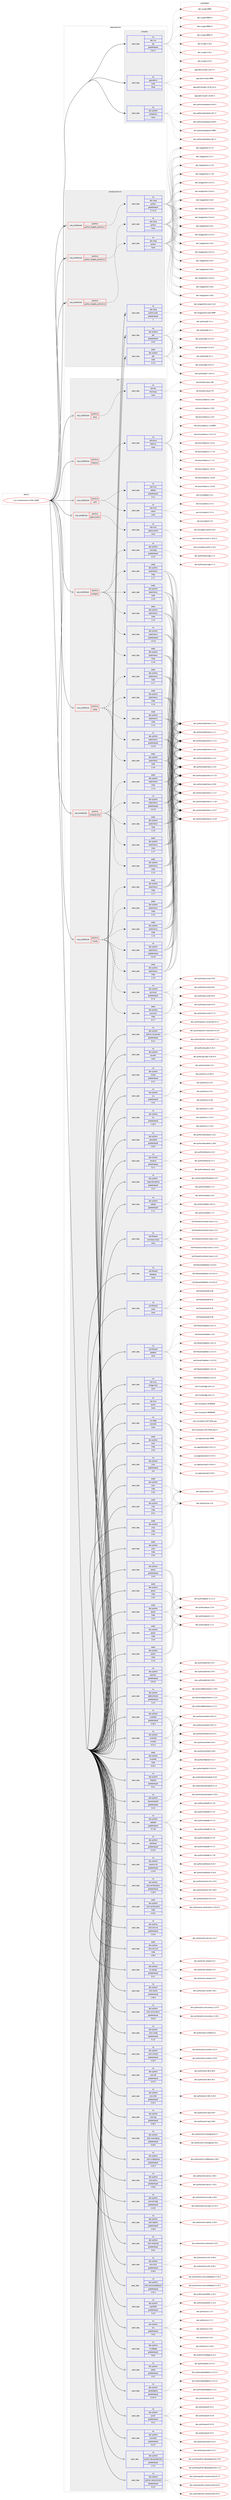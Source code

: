 digraph prolog {

# *************
# Graph options
# *************

newrank=true;
concentrate=true;
compound=true;
graph [rankdir=LR,fontname=Helvetica,fontsize=10,ranksep=1.5];#, ranksep=2.5, nodesep=0.2];
edge  [arrowhead=vee];
node  [fontname=Helvetica,fontsize=10];

# **********
# The ebuild
# **********

subgraph cluster_leftcol {
color=gray;
rank=same;
label=<<i>ebuild</i>>;
id [label="sys-cluster/neutron-2018.1.9999", color=red, width=4, href="../sys-cluster/neutron-2018.1.9999.svg"];
}

# ****************
# The dependencies
# ****************

subgraph cluster_midcol {
color=gray;
label=<<i>dependencies</i>>;
subgraph cluster_compile {
fillcolor="#eeeeee";
style=filled;
label=<<i>compile</i>>;
subgraph pack1236886 {
dependency1724023 [label=<<TABLE BORDER="0" CELLBORDER="1" CELLSPACING="0" CELLPADDING="4" WIDTH="220"><TR><TD ROWSPAN="6" CELLPADDING="30">pack_dep</TD></TR><TR><TD WIDTH="110">no</TD></TR><TR><TD>app-admin</TD></TR><TR><TD>sudo</TD></TR><TR><TD>none</TD></TR><TR><TD></TD></TR></TABLE>>, shape=none, color=blue];
}
id:e -> dependency1724023:w [weight=20,style="solid",arrowhead="vee"];
subgraph pack1236887 {
dependency1724024 [label=<<TABLE BORDER="0" CELLBORDER="1" CELLSPACING="0" CELLPADDING="4" WIDTH="220"><TR><TD ROWSPAN="6" CELLPADDING="30">pack_dep</TD></TR><TR><TD WIDTH="110">no</TD></TR><TR><TD>dev-python</TD></TR><TR><TD>setuptools</TD></TR><TR><TD>none</TD></TR><TR><TD></TD></TR></TABLE>>, shape=none, color=blue];
}
id:e -> dependency1724024:w [weight=20,style="solid",arrowhead="vee"];
subgraph pack1236888 {
dependency1724025 [label=<<TABLE BORDER="0" CELLBORDER="1" CELLSPACING="0" CELLPADDING="4" WIDTH="220"><TR><TD ROWSPAN="6" CELLPADDING="30">pack_dep</TD></TR><TR><TD WIDTH="110">no</TD></TR><TR><TD>dev-vcs</TD></TR><TR><TD>git</TD></TR><TR><TD>greaterequal</TD></TR><TR><TD>1.8.2.1</TD></TR></TABLE>>, shape=none, color=blue];
}
id:e -> dependency1724025:w [weight=20,style="solid",arrowhead="vee"];
}
subgraph cluster_compileandrun {
fillcolor="#eeeeee";
style=filled;
label=<<i>compile and run</i>>;
subgraph cond458888 {
dependency1724026 [label=<<TABLE BORDER="0" CELLBORDER="1" CELLSPACING="0" CELLPADDING="4"><TR><TD ROWSPAN="3" CELLPADDING="10">use_conditional</TD></TR><TR><TD>positive</TD></TR><TR><TD>python_targets_python2_7</TD></TR></TABLE>>, shape=none, color=red];
subgraph pack1236889 {
dependency1724027 [label=<<TABLE BORDER="0" CELLBORDER="1" CELLSPACING="0" CELLPADDING="4" WIDTH="220"><TR><TD ROWSPAN="6" CELLPADDING="30">pack_dep</TD></TR><TR><TD WIDTH="110">no</TD></TR><TR><TD>dev-lang</TD></TR><TR><TD>python</TD></TR><TR><TD>greaterequal</TD></TR><TR><TD>2.7.5-r2</TD></TR></TABLE>>, shape=none, color=blue];
}
dependency1724026:e -> dependency1724027:w [weight=20,style="dashed",arrowhead="vee"];
}
id:e -> dependency1724026:w [weight=20,style="solid",arrowhead="odotvee"];
subgraph cond458889 {
dependency1724028 [label=<<TABLE BORDER="0" CELLBORDER="1" CELLSPACING="0" CELLPADDING="4"><TR><TD ROWSPAN="3" CELLPADDING="10">use_conditional</TD></TR><TR><TD>positive</TD></TR><TR><TD>python_targets_python3_5</TD></TR></TABLE>>, shape=none, color=red];
subgraph pack1236890 {
dependency1724029 [label=<<TABLE BORDER="0" CELLBORDER="1" CELLSPACING="0" CELLPADDING="4" WIDTH="220"><TR><TD ROWSPAN="6" CELLPADDING="30">pack_dep</TD></TR><TR><TD WIDTH="110">no</TD></TR><TR><TD>dev-lang</TD></TR><TR><TD>python</TD></TR><TR><TD>none</TD></TR><TR><TD></TD></TR></TABLE>>, shape=none, color=blue];
}
dependency1724028:e -> dependency1724029:w [weight=20,style="dashed",arrowhead="vee"];
}
id:e -> dependency1724028:w [weight=20,style="solid",arrowhead="odotvee"];
subgraph cond458890 {
dependency1724030 [label=<<TABLE BORDER="0" CELLBORDER="1" CELLSPACING="0" CELLPADDING="4"><TR><TD ROWSPAN="3" CELLPADDING="10">use_conditional</TD></TR><TR><TD>positive</TD></TR><TR><TD>python_targets_python3_6</TD></TR></TABLE>>, shape=none, color=red];
subgraph pack1236891 {
dependency1724031 [label=<<TABLE BORDER="0" CELLBORDER="1" CELLSPACING="0" CELLPADDING="4" WIDTH="220"><TR><TD ROWSPAN="6" CELLPADDING="30">pack_dep</TD></TR><TR><TD WIDTH="110">no</TD></TR><TR><TD>dev-lang</TD></TR><TR><TD>python</TD></TR><TR><TD>none</TD></TR><TR><TD></TD></TR></TABLE>>, shape=none, color=blue];
}
dependency1724030:e -> dependency1724031:w [weight=20,style="dashed",arrowhead="vee"];
}
id:e -> dependency1724030:w [weight=20,style="solid",arrowhead="odotvee"];
subgraph pack1236892 {
dependency1724032 [label=<<TABLE BORDER="0" CELLBORDER="1" CELLSPACING="0" CELLPADDING="4" WIDTH="220"><TR><TD ROWSPAN="6" CELLPADDING="30">pack_dep</TD></TR><TR><TD WIDTH="110">no</TD></TR><TR><TD>dev-lang</TD></TR><TR><TD>python-exec</TD></TR><TR><TD>greaterequal</TD></TR><TR><TD>2</TD></TR></TABLE>>, shape=none, color=blue];
}
id:e -> dependency1724032:w [weight=20,style="solid",arrowhead="odotvee"];
subgraph pack1236893 {
dependency1724033 [label=<<TABLE BORDER="0" CELLBORDER="1" CELLSPACING="0" CELLPADDING="4" WIDTH="220"><TR><TD ROWSPAN="6" CELLPADDING="30">pack_dep</TD></TR><TR><TD WIDTH="110">no</TD></TR><TR><TD>dev-python</TD></TR><TR><TD>pbr</TD></TR><TR><TD>greaterequal</TD></TR><TR><TD>2.0.0</TD></TR></TABLE>>, shape=none, color=blue];
}
id:e -> dependency1724033:w [weight=20,style="solid",arrowhead="odotvee"];
subgraph pack1236894 {
dependency1724034 [label=<<TABLE BORDER="0" CELLBORDER="1" CELLSPACING="0" CELLPADDING="4" WIDTH="220"><TR><TD ROWSPAN="6" CELLPADDING="30">pack_dep</TD></TR><TR><TD WIDTH="110">weak</TD></TR><TR><TD>dev-python</TD></TR><TR><TD>pbr</TD></TR><TR><TD>tilde</TD></TR><TR><TD>2.1.0</TD></TR></TABLE>>, shape=none, color=blue];
}
id:e -> dependency1724034:w [weight=20,style="solid",arrowhead="odotvee"];
}
subgraph cluster_run {
fillcolor="#eeeeee";
style=filled;
label=<<i>run</i>>;
subgraph cond458891 {
dependency1724035 [label=<<TABLE BORDER="0" CELLBORDER="1" CELLSPACING="0" CELLPADDING="4"><TR><TD ROWSPAN="3" CELLPADDING="10">use_conditional</TD></TR><TR><TD>positive</TD></TR><TR><TD>compute-only</TD></TR></TABLE>>, shape=none, color=red];
subgraph pack1236895 {
dependency1724036 [label=<<TABLE BORDER="0" CELLBORDER="1" CELLSPACING="0" CELLPADDING="4" WIDTH="220"><TR><TD ROWSPAN="6" CELLPADDING="30">pack_dep</TD></TR><TR><TD WIDTH="110">no</TD></TR><TR><TD>dev-python</TD></TR><TR><TD>sqlalchemy</TD></TR><TR><TD>greaterequal</TD></TR><TR><TD>1.0.10</TD></TR></TABLE>>, shape=none, color=blue];
}
dependency1724035:e -> dependency1724036:w [weight=20,style="dashed",arrowhead="vee"];
subgraph pack1236896 {
dependency1724037 [label=<<TABLE BORDER="0" CELLBORDER="1" CELLSPACING="0" CELLPADDING="4" WIDTH="220"><TR><TD ROWSPAN="6" CELLPADDING="30">pack_dep</TD></TR><TR><TD WIDTH="110">weak</TD></TR><TR><TD>dev-python</TD></TR><TR><TD>sqlalchemy</TD></TR><TR><TD>tilde</TD></TR><TR><TD>1.1.5</TD></TR></TABLE>>, shape=none, color=blue];
}
dependency1724035:e -> dependency1724037:w [weight=20,style="dashed",arrowhead="vee"];
subgraph pack1236897 {
dependency1724038 [label=<<TABLE BORDER="0" CELLBORDER="1" CELLSPACING="0" CELLPADDING="4" WIDTH="220"><TR><TD ROWSPAN="6" CELLPADDING="30">pack_dep</TD></TR><TR><TD WIDTH="110">weak</TD></TR><TR><TD>dev-python</TD></TR><TR><TD>sqlalchemy</TD></TR><TR><TD>tilde</TD></TR><TR><TD>1.1.6</TD></TR></TABLE>>, shape=none, color=blue];
}
dependency1724035:e -> dependency1724038:w [weight=20,style="dashed",arrowhead="vee"];
subgraph pack1236898 {
dependency1724039 [label=<<TABLE BORDER="0" CELLBORDER="1" CELLSPACING="0" CELLPADDING="4" WIDTH="220"><TR><TD ROWSPAN="6" CELLPADDING="30">pack_dep</TD></TR><TR><TD WIDTH="110">weak</TD></TR><TR><TD>dev-python</TD></TR><TR><TD>sqlalchemy</TD></TR><TR><TD>tilde</TD></TR><TR><TD>1.1.7</TD></TR></TABLE>>, shape=none, color=blue];
}
dependency1724035:e -> dependency1724039:w [weight=20,style="dashed",arrowhead="vee"];
subgraph pack1236899 {
dependency1724040 [label=<<TABLE BORDER="0" CELLBORDER="1" CELLSPACING="0" CELLPADDING="4" WIDTH="220"><TR><TD ROWSPAN="6" CELLPADDING="30">pack_dep</TD></TR><TR><TD WIDTH="110">weak</TD></TR><TR><TD>dev-python</TD></TR><TR><TD>sqlalchemy</TD></TR><TR><TD>tilde</TD></TR><TR><TD>1.1.8</TD></TR></TABLE>>, shape=none, color=blue];
}
dependency1724035:e -> dependency1724040:w [weight=20,style="dashed",arrowhead="vee"];
}
id:e -> dependency1724035:w [weight=20,style="solid",arrowhead="odot"];
subgraph cond458892 {
dependency1724041 [label=<<TABLE BORDER="0" CELLBORDER="1" CELLSPACING="0" CELLPADDING="4"><TR><TD ROWSPAN="3" CELLPADDING="10">use_conditional</TD></TR><TR><TD>positive</TD></TR><TR><TD>dhcp</TD></TR></TABLE>>, shape=none, color=red];
subgraph pack1236900 {
dependency1724042 [label=<<TABLE BORDER="0" CELLBORDER="1" CELLSPACING="0" CELLPADDING="4" WIDTH="220"><TR><TD ROWSPAN="6" CELLPADDING="30">pack_dep</TD></TR><TR><TD WIDTH="110">no</TD></TR><TR><TD>net-dns</TD></TR><TR><TD>dnsmasq</TD></TR><TR><TD>none</TD></TR><TR><TD></TD></TR></TABLE>>, shape=none, color=blue];
}
dependency1724041:e -> dependency1724042:w [weight=20,style="dashed",arrowhead="vee"];
}
id:e -> dependency1724041:w [weight=20,style="solid",arrowhead="odot"];
subgraph cond458893 {
dependency1724043 [label=<<TABLE BORDER="0" CELLBORDER="1" CELLSPACING="0" CELLPADDING="4"><TR><TD ROWSPAN="3" CELLPADDING="10">use_conditional</TD></TR><TR><TD>positive</TD></TR><TR><TD>haproxy</TD></TR></TABLE>>, shape=none, color=red];
subgraph pack1236901 {
dependency1724044 [label=<<TABLE BORDER="0" CELLBORDER="1" CELLSPACING="0" CELLPADDING="4" WIDTH="220"><TR><TD ROWSPAN="6" CELLPADDING="30">pack_dep</TD></TR><TR><TD WIDTH="110">no</TD></TR><TR><TD>net-proxy</TD></TR><TR><TD>haproxy</TD></TR><TR><TD>none</TD></TR><TR><TD></TD></TR></TABLE>>, shape=none, color=blue];
}
dependency1724043:e -> dependency1724044:w [weight=20,style="dashed",arrowhead="vee"];
}
id:e -> dependency1724043:w [weight=20,style="solid",arrowhead="odot"];
subgraph cond458894 {
dependency1724045 [label=<<TABLE BORDER="0" CELLBORDER="1" CELLSPACING="0" CELLPADDING="4"><TR><TD ROWSPAN="3" CELLPADDING="10">use_conditional</TD></TR><TR><TD>positive</TD></TR><TR><TD>ipv6</TD></TR></TABLE>>, shape=none, color=red];
subgraph pack1236902 {
dependency1724046 [label=<<TABLE BORDER="0" CELLBORDER="1" CELLSPACING="0" CELLPADDING="4" WIDTH="220"><TR><TD ROWSPAN="6" CELLPADDING="30">pack_dep</TD></TR><TR><TD WIDTH="110">no</TD></TR><TR><TD>net-misc</TD></TR><TR><TD>radvd</TD></TR><TR><TD>none</TD></TR><TR><TD></TD></TR></TABLE>>, shape=none, color=blue];
}
dependency1724045:e -> dependency1724046:w [weight=20,style="dashed",arrowhead="vee"];
subgraph pack1236903 {
dependency1724047 [label=<<TABLE BORDER="0" CELLBORDER="1" CELLSPACING="0" CELLPADDING="4" WIDTH="220"><TR><TD ROWSPAN="6" CELLPADDING="30">pack_dep</TD></TR><TR><TD WIDTH="110">no</TD></TR><TR><TD>net-misc</TD></TR><TR><TD>dibbler</TD></TR><TR><TD>greaterequal</TD></TR><TR><TD>1.0.1</TD></TR></TABLE>>, shape=none, color=blue];
}
dependency1724045:e -> dependency1724047:w [weight=20,style="dashed",arrowhead="vee"];
}
id:e -> dependency1724045:w [weight=20,style="solid",arrowhead="odot"];
subgraph cond458895 {
dependency1724048 [label=<<TABLE BORDER="0" CELLBORDER="1" CELLSPACING="0" CELLPADDING="4"><TR><TD ROWSPAN="3" CELLPADDING="10">use_conditional</TD></TR><TR><TD>positive</TD></TR><TR><TD>mysql</TD></TR></TABLE>>, shape=none, color=red];
subgraph pack1236904 {
dependency1724049 [label=<<TABLE BORDER="0" CELLBORDER="1" CELLSPACING="0" CELLPADDING="4" WIDTH="220"><TR><TD ROWSPAN="6" CELLPADDING="30">pack_dep</TD></TR><TR><TD WIDTH="110">no</TD></TR><TR><TD>dev-python</TD></TR><TR><TD>pymysql</TD></TR><TR><TD>greaterequal</TD></TR><TR><TD>0.7.6</TD></TR></TABLE>>, shape=none, color=blue];
}
dependency1724048:e -> dependency1724049:w [weight=20,style="dashed",arrowhead="vee"];
subgraph pack1236905 {
dependency1724050 [label=<<TABLE BORDER="0" CELLBORDER="1" CELLSPACING="0" CELLPADDING="4" WIDTH="220"><TR><TD ROWSPAN="6" CELLPADDING="30">pack_dep</TD></TR><TR><TD WIDTH="110">weak</TD></TR><TR><TD>dev-python</TD></TR><TR><TD>pymysql</TD></TR><TR><TD>tilde</TD></TR><TR><TD>0.7.7</TD></TR></TABLE>>, shape=none, color=blue];
}
dependency1724048:e -> dependency1724050:w [weight=20,style="dashed",arrowhead="vee"];
subgraph pack1236906 {
dependency1724051 [label=<<TABLE BORDER="0" CELLBORDER="1" CELLSPACING="0" CELLPADDING="4" WIDTH="220"><TR><TD ROWSPAN="6" CELLPADDING="30">pack_dep</TD></TR><TR><TD WIDTH="110">no</TD></TR><TR><TD>dev-python</TD></TR><TR><TD>sqlalchemy</TD></TR><TR><TD>greaterequal</TD></TR><TR><TD>1.0.10</TD></TR></TABLE>>, shape=none, color=blue];
}
dependency1724048:e -> dependency1724051:w [weight=20,style="dashed",arrowhead="vee"];
subgraph pack1236907 {
dependency1724052 [label=<<TABLE BORDER="0" CELLBORDER="1" CELLSPACING="0" CELLPADDING="4" WIDTH="220"><TR><TD ROWSPAN="6" CELLPADDING="30">pack_dep</TD></TR><TR><TD WIDTH="110">weak</TD></TR><TR><TD>dev-python</TD></TR><TR><TD>sqlalchemy</TD></TR><TR><TD>tilde</TD></TR><TR><TD>1.1.5</TD></TR></TABLE>>, shape=none, color=blue];
}
dependency1724048:e -> dependency1724052:w [weight=20,style="dashed",arrowhead="vee"];
subgraph pack1236908 {
dependency1724053 [label=<<TABLE BORDER="0" CELLBORDER="1" CELLSPACING="0" CELLPADDING="4" WIDTH="220"><TR><TD ROWSPAN="6" CELLPADDING="30">pack_dep</TD></TR><TR><TD WIDTH="110">weak</TD></TR><TR><TD>dev-python</TD></TR><TR><TD>sqlalchemy</TD></TR><TR><TD>tilde</TD></TR><TR><TD>1.1.6</TD></TR></TABLE>>, shape=none, color=blue];
}
dependency1724048:e -> dependency1724053:w [weight=20,style="dashed",arrowhead="vee"];
subgraph pack1236909 {
dependency1724054 [label=<<TABLE BORDER="0" CELLBORDER="1" CELLSPACING="0" CELLPADDING="4" WIDTH="220"><TR><TD ROWSPAN="6" CELLPADDING="30">pack_dep</TD></TR><TR><TD WIDTH="110">weak</TD></TR><TR><TD>dev-python</TD></TR><TR><TD>sqlalchemy</TD></TR><TR><TD>tilde</TD></TR><TR><TD>1.1.7</TD></TR></TABLE>>, shape=none, color=blue];
}
dependency1724048:e -> dependency1724054:w [weight=20,style="dashed",arrowhead="vee"];
subgraph pack1236910 {
dependency1724055 [label=<<TABLE BORDER="0" CELLBORDER="1" CELLSPACING="0" CELLPADDING="4" WIDTH="220"><TR><TD ROWSPAN="6" CELLPADDING="30">pack_dep</TD></TR><TR><TD WIDTH="110">weak</TD></TR><TR><TD>dev-python</TD></TR><TR><TD>sqlalchemy</TD></TR><TR><TD>tilde</TD></TR><TR><TD>1.1.8</TD></TR></TABLE>>, shape=none, color=blue];
}
dependency1724048:e -> dependency1724055:w [weight=20,style="dashed",arrowhead="vee"];
}
id:e -> dependency1724048:w [weight=20,style="solid",arrowhead="odot"];
subgraph cond458896 {
dependency1724056 [label=<<TABLE BORDER="0" CELLBORDER="1" CELLSPACING="0" CELLPADDING="4"><TR><TD ROWSPAN="3" CELLPADDING="10">use_conditional</TD></TR><TR><TD>positive</TD></TR><TR><TD>openvswitch</TD></TR></TABLE>>, shape=none, color=red];
subgraph pack1236911 {
dependency1724057 [label=<<TABLE BORDER="0" CELLBORDER="1" CELLSPACING="0" CELLPADDING="4" WIDTH="220"><TR><TD ROWSPAN="6" CELLPADDING="30">pack_dep</TD></TR><TR><TD WIDTH="110">no</TD></TR><TR><TD>net-misc</TD></TR><TR><TD>openvswitch</TD></TR><TR><TD>none</TD></TR><TR><TD></TD></TR></TABLE>>, shape=none, color=blue];
}
dependency1724056:e -> dependency1724057:w [weight=20,style="dashed",arrowhead="vee"];
}
id:e -> dependency1724056:w [weight=20,style="solid",arrowhead="odot"];
subgraph cond458897 {
dependency1724058 [label=<<TABLE BORDER="0" CELLBORDER="1" CELLSPACING="0" CELLPADDING="4"><TR><TD ROWSPAN="3" CELLPADDING="10">use_conditional</TD></TR><TR><TD>positive</TD></TR><TR><TD>postgres</TD></TR></TABLE>>, shape=none, color=red];
subgraph pack1236912 {
dependency1724059 [label=<<TABLE BORDER="0" CELLBORDER="1" CELLSPACING="0" CELLPADDING="4" WIDTH="220"><TR><TD ROWSPAN="6" CELLPADDING="30">pack_dep</TD></TR><TR><TD WIDTH="110">no</TD></TR><TR><TD>dev-python</TD></TR><TR><TD>psycopg</TD></TR><TR><TD>greaterequal</TD></TR><TR><TD>2.5.0</TD></TR></TABLE>>, shape=none, color=blue];
}
dependency1724058:e -> dependency1724059:w [weight=20,style="dashed",arrowhead="vee"];
subgraph pack1236913 {
dependency1724060 [label=<<TABLE BORDER="0" CELLBORDER="1" CELLSPACING="0" CELLPADDING="4" WIDTH="220"><TR><TD ROWSPAN="6" CELLPADDING="30">pack_dep</TD></TR><TR><TD WIDTH="110">no</TD></TR><TR><TD>dev-python</TD></TR><TR><TD>sqlalchemy</TD></TR><TR><TD>greaterequal</TD></TR><TR><TD>1.0.10</TD></TR></TABLE>>, shape=none, color=blue];
}
dependency1724058:e -> dependency1724060:w [weight=20,style="dashed",arrowhead="vee"];
subgraph pack1236914 {
dependency1724061 [label=<<TABLE BORDER="0" CELLBORDER="1" CELLSPACING="0" CELLPADDING="4" WIDTH="220"><TR><TD ROWSPAN="6" CELLPADDING="30">pack_dep</TD></TR><TR><TD WIDTH="110">weak</TD></TR><TR><TD>dev-python</TD></TR><TR><TD>sqlalchemy</TD></TR><TR><TD>tilde</TD></TR><TR><TD>1.1.5</TD></TR></TABLE>>, shape=none, color=blue];
}
dependency1724058:e -> dependency1724061:w [weight=20,style="dashed",arrowhead="vee"];
subgraph pack1236915 {
dependency1724062 [label=<<TABLE BORDER="0" CELLBORDER="1" CELLSPACING="0" CELLPADDING="4" WIDTH="220"><TR><TD ROWSPAN="6" CELLPADDING="30">pack_dep</TD></TR><TR><TD WIDTH="110">weak</TD></TR><TR><TD>dev-python</TD></TR><TR><TD>sqlalchemy</TD></TR><TR><TD>tilde</TD></TR><TR><TD>1.1.6</TD></TR></TABLE>>, shape=none, color=blue];
}
dependency1724058:e -> dependency1724062:w [weight=20,style="dashed",arrowhead="vee"];
subgraph pack1236916 {
dependency1724063 [label=<<TABLE BORDER="0" CELLBORDER="1" CELLSPACING="0" CELLPADDING="4" WIDTH="220"><TR><TD ROWSPAN="6" CELLPADDING="30">pack_dep</TD></TR><TR><TD WIDTH="110">weak</TD></TR><TR><TD>dev-python</TD></TR><TR><TD>sqlalchemy</TD></TR><TR><TD>tilde</TD></TR><TR><TD>1.1.7</TD></TR></TABLE>>, shape=none, color=blue];
}
dependency1724058:e -> dependency1724063:w [weight=20,style="dashed",arrowhead="vee"];
subgraph pack1236917 {
dependency1724064 [label=<<TABLE BORDER="0" CELLBORDER="1" CELLSPACING="0" CELLPADDING="4" WIDTH="220"><TR><TD ROWSPAN="6" CELLPADDING="30">pack_dep</TD></TR><TR><TD WIDTH="110">weak</TD></TR><TR><TD>dev-python</TD></TR><TR><TD>sqlalchemy</TD></TR><TR><TD>tilde</TD></TR><TR><TD>1.1.8</TD></TR></TABLE>>, shape=none, color=blue];
}
dependency1724058:e -> dependency1724064:w [weight=20,style="dashed",arrowhead="vee"];
}
id:e -> dependency1724058:w [weight=20,style="solid",arrowhead="odot"];
subgraph cond458898 {
dependency1724065 [label=<<TABLE BORDER="0" CELLBORDER="1" CELLSPACING="0" CELLPADDING="4"><TR><TD ROWSPAN="3" CELLPADDING="10">use_conditional</TD></TR><TR><TD>positive</TD></TR><TR><TD>sqlite</TD></TR></TABLE>>, shape=none, color=red];
subgraph pack1236918 {
dependency1724066 [label=<<TABLE BORDER="0" CELLBORDER="1" CELLSPACING="0" CELLPADDING="4" WIDTH="220"><TR><TD ROWSPAN="6" CELLPADDING="30">pack_dep</TD></TR><TR><TD WIDTH="110">no</TD></TR><TR><TD>dev-python</TD></TR><TR><TD>sqlalchemy</TD></TR><TR><TD>greaterequal</TD></TR><TR><TD>1.0.10</TD></TR></TABLE>>, shape=none, color=blue];
}
dependency1724065:e -> dependency1724066:w [weight=20,style="dashed",arrowhead="vee"];
subgraph pack1236919 {
dependency1724067 [label=<<TABLE BORDER="0" CELLBORDER="1" CELLSPACING="0" CELLPADDING="4" WIDTH="220"><TR><TD ROWSPAN="6" CELLPADDING="30">pack_dep</TD></TR><TR><TD WIDTH="110">weak</TD></TR><TR><TD>dev-python</TD></TR><TR><TD>sqlalchemy</TD></TR><TR><TD>tilde</TD></TR><TR><TD>1.1.5</TD></TR></TABLE>>, shape=none, color=blue];
}
dependency1724065:e -> dependency1724067:w [weight=20,style="dashed",arrowhead="vee"];
subgraph pack1236920 {
dependency1724068 [label=<<TABLE BORDER="0" CELLBORDER="1" CELLSPACING="0" CELLPADDING="4" WIDTH="220"><TR><TD ROWSPAN="6" CELLPADDING="30">pack_dep</TD></TR><TR><TD WIDTH="110">weak</TD></TR><TR><TD>dev-python</TD></TR><TR><TD>sqlalchemy</TD></TR><TR><TD>tilde</TD></TR><TR><TD>1.1.6</TD></TR></TABLE>>, shape=none, color=blue];
}
dependency1724065:e -> dependency1724068:w [weight=20,style="dashed",arrowhead="vee"];
subgraph pack1236921 {
dependency1724069 [label=<<TABLE BORDER="0" CELLBORDER="1" CELLSPACING="0" CELLPADDING="4" WIDTH="220"><TR><TD ROWSPAN="6" CELLPADDING="30">pack_dep</TD></TR><TR><TD WIDTH="110">weak</TD></TR><TR><TD>dev-python</TD></TR><TR><TD>sqlalchemy</TD></TR><TR><TD>tilde</TD></TR><TR><TD>1.1.7</TD></TR></TABLE>>, shape=none, color=blue];
}
dependency1724065:e -> dependency1724069:w [weight=20,style="dashed",arrowhead="vee"];
subgraph pack1236922 {
dependency1724070 [label=<<TABLE BORDER="0" CELLBORDER="1" CELLSPACING="0" CELLPADDING="4" WIDTH="220"><TR><TD ROWSPAN="6" CELLPADDING="30">pack_dep</TD></TR><TR><TD WIDTH="110">weak</TD></TR><TR><TD>dev-python</TD></TR><TR><TD>sqlalchemy</TD></TR><TR><TD>tilde</TD></TR><TR><TD>1.1.8</TD></TR></TABLE>>, shape=none, color=blue];
}
dependency1724065:e -> dependency1724070:w [weight=20,style="dashed",arrowhead="vee"];
}
id:e -> dependency1724065:w [weight=20,style="solid",arrowhead="odot"];
subgraph pack1236923 {
dependency1724071 [label=<<TABLE BORDER="0" CELLBORDER="1" CELLSPACING="0" CELLPADDING="4" WIDTH="220"><TR><TD ROWSPAN="6" CELLPADDING="30">pack_dep</TD></TR><TR><TD WIDTH="110">no</TD></TR><TR><TD>dev-python</TD></TR><TR><TD>alembic</TD></TR><TR><TD>greaterequal</TD></TR><TR><TD>0.8.10</TD></TR></TABLE>>, shape=none, color=blue];
}
id:e -> dependency1724071:w [weight=20,style="solid",arrowhead="odot"];
subgraph pack1236924 {
dependency1724072 [label=<<TABLE BORDER="0" CELLBORDER="1" CELLSPACING="0" CELLPADDING="4" WIDTH="220"><TR><TD ROWSPAN="6" CELLPADDING="30">pack_dep</TD></TR><TR><TD WIDTH="110">no</TD></TR><TR><TD>dev-python</TD></TR><TR><TD>debtcollector</TD></TR><TR><TD>greaterequal</TD></TR><TR><TD>1.2.0</TD></TR></TABLE>>, shape=none, color=blue];
}
id:e -> dependency1724072:w [weight=20,style="solid",arrowhead="odot"];
subgraph pack1236925 {
dependency1724073 [label=<<TABLE BORDER="0" CELLBORDER="1" CELLSPACING="0" CELLPADDING="4" WIDTH="220"><TR><TD ROWSPAN="6" CELLPADDING="30">pack_dep</TD></TR><TR><TD WIDTH="110">no</TD></TR><TR><TD>dev-python</TD></TR><TR><TD>eventlet</TD></TR><TR><TD>greaterequal</TD></TR><TR><TD>0.18.4</TD></TR></TABLE>>, shape=none, color=blue];
}
id:e -> dependency1724073:w [weight=20,style="solid",arrowhead="odot"];
subgraph pack1236926 {
dependency1724074 [label=<<TABLE BORDER="0" CELLBORDER="1" CELLSPACING="0" CELLPADDING="4" WIDTH="220"><TR><TD ROWSPAN="6" CELLPADDING="30">pack_dep</TD></TR><TR><TD WIDTH="110">no</TD></TR><TR><TD>dev-python</TD></TR><TR><TD>eventlet</TD></TR><TR><TD>smaller</TD></TR><TR><TD>0.21.0</TD></TR></TABLE>>, shape=none, color=blue];
}
id:e -> dependency1724074:w [weight=20,style="solid",arrowhead="odot"];
subgraph pack1236927 {
dependency1724075 [label=<<TABLE BORDER="0" CELLBORDER="1" CELLSPACING="0" CELLPADDING="4" WIDTH="220"><TR><TD ROWSPAN="6" CELLPADDING="30">pack_dep</TD></TR><TR><TD WIDTH="110">no</TD></TR><TR><TD>dev-python</TD></TR><TR><TD>httplib2</TD></TR><TR><TD>greaterequal</TD></TR><TR><TD>0.9.1</TD></TR></TABLE>>, shape=none, color=blue];
}
id:e -> dependency1724075:w [weight=20,style="solid",arrowhead="odot"];
subgraph pack1236928 {
dependency1724076 [label=<<TABLE BORDER="0" CELLBORDER="1" CELLSPACING="0" CELLPADDING="4" WIDTH="220"><TR><TD ROWSPAN="6" CELLPADDING="30">pack_dep</TD></TR><TR><TD WIDTH="110">no</TD></TR><TR><TD>dev-python</TD></TR><TR><TD>jinja</TD></TR><TR><TD>greaterequal</TD></TR><TR><TD>2.8</TD></TR></TABLE>>, shape=none, color=blue];
}
id:e -> dependency1724076:w [weight=20,style="solid",arrowhead="odot"];
subgraph pack1236929 {
dependency1724077 [label=<<TABLE BORDER="0" CELLBORDER="1" CELLSPACING="0" CELLPADDING="4" WIDTH="220"><TR><TD ROWSPAN="6" CELLPADDING="30">pack_dep</TD></TR><TR><TD WIDTH="110">no</TD></TR><TR><TD>dev-python</TD></TR><TR><TD>keystoneauth</TD></TR><TR><TD>greaterequal</TD></TR><TR><TD>3.3.0</TD></TR></TABLE>>, shape=none, color=blue];
}
id:e -> dependency1724077:w [weight=20,style="solid",arrowhead="odot"];
subgraph pack1236930 {
dependency1724078 [label=<<TABLE BORDER="0" CELLBORDER="1" CELLSPACING="0" CELLPADDING="4" WIDTH="220"><TR><TD ROWSPAN="6" CELLPADDING="30">pack_dep</TD></TR><TR><TD WIDTH="110">no</TD></TR><TR><TD>dev-python</TD></TR><TR><TD>netaddr</TD></TR><TR><TD>greaterequal</TD></TR><TR><TD>0.7.18</TD></TR></TABLE>>, shape=none, color=blue];
}
id:e -> dependency1724078:w [weight=20,style="solid",arrowhead="odot"];
subgraph pack1236931 {
dependency1724079 [label=<<TABLE BORDER="0" CELLBORDER="1" CELLSPACING="0" CELLPADDING="4" WIDTH="220"><TR><TD ROWSPAN="6" CELLPADDING="30">pack_dep</TD></TR><TR><TD WIDTH="110">no</TD></TR><TR><TD>dev-python</TD></TR><TR><TD>netifaces</TD></TR><TR><TD>greaterequal</TD></TR><TR><TD>0.10.4</TD></TR></TABLE>>, shape=none, color=blue];
}
id:e -> dependency1724079:w [weight=20,style="solid",arrowhead="odot"];
subgraph pack1236932 {
dependency1724080 [label=<<TABLE BORDER="0" CELLBORDER="1" CELLSPACING="0" CELLPADDING="4" WIDTH="220"><TR><TD ROWSPAN="6" CELLPADDING="30">pack_dep</TD></TR><TR><TD WIDTH="110">no</TD></TR><TR><TD>dev-python</TD></TR><TR><TD>neutron-lib</TD></TR><TR><TD>greaterequal</TD></TR><TR><TD>1.13.0</TD></TR></TABLE>>, shape=none, color=blue];
}
id:e -> dependency1724080:w [weight=20,style="solid",arrowhead="odot"];
subgraph pack1236933 {
dependency1724081 [label=<<TABLE BORDER="0" CELLBORDER="1" CELLSPACING="0" CELLPADDING="4" WIDTH="220"><TR><TD ROWSPAN="6" CELLPADDING="30">pack_dep</TD></TR><TR><TD WIDTH="110">no</TD></TR><TR><TD>dev-python</TD></TR><TR><TD>os-xenapi</TD></TR><TR><TD>greaterequal</TD></TR><TR><TD>0.3.1</TD></TR></TABLE>>, shape=none, color=blue];
}
id:e -> dependency1724081:w [weight=20,style="solid",arrowhead="odot"];
subgraph pack1236934 {
dependency1724082 [label=<<TABLE BORDER="0" CELLBORDER="1" CELLSPACING="0" CELLPADDING="4" WIDTH="220"><TR><TD ROWSPAN="6" CELLPADDING="30">pack_dep</TD></TR><TR><TD WIDTH="110">no</TD></TR><TR><TD>dev-python</TD></TR><TR><TD>oslo-cache</TD></TR><TR><TD>greaterequal</TD></TR><TR><TD>1.26.0</TD></TR></TABLE>>, shape=none, color=blue];
}
id:e -> dependency1724082:w [weight=20,style="solid",arrowhead="odot"];
subgraph pack1236935 {
dependency1724083 [label=<<TABLE BORDER="0" CELLBORDER="1" CELLSPACING="0" CELLPADDING="4" WIDTH="220"><TR><TD ROWSPAN="6" CELLPADDING="30">pack_dep</TD></TR><TR><TD WIDTH="110">no</TD></TR><TR><TD>dev-python</TD></TR><TR><TD>oslo-concurrency</TD></TR><TR><TD>greaterequal</TD></TR><TR><TD>3.25.0</TD></TR></TABLE>>, shape=none, color=blue];
}
id:e -> dependency1724083:w [weight=20,style="solid",arrowhead="odot"];
subgraph pack1236936 {
dependency1724084 [label=<<TABLE BORDER="0" CELLBORDER="1" CELLSPACING="0" CELLPADDING="4" WIDTH="220"><TR><TD ROWSPAN="6" CELLPADDING="30">pack_dep</TD></TR><TR><TD WIDTH="110">no</TD></TR><TR><TD>dev-python</TD></TR><TR><TD>oslo-config</TD></TR><TR><TD>greaterequal</TD></TR><TR><TD>5.1.0</TD></TR></TABLE>>, shape=none, color=blue];
}
id:e -> dependency1724084:w [weight=20,style="solid",arrowhead="odot"];
subgraph pack1236937 {
dependency1724085 [label=<<TABLE BORDER="0" CELLBORDER="1" CELLSPACING="0" CELLPADDING="4" WIDTH="220"><TR><TD ROWSPAN="6" CELLPADDING="30">pack_dep</TD></TR><TR><TD WIDTH="110">no</TD></TR><TR><TD>dev-python</TD></TR><TR><TD>oslo-context</TD></TR><TR><TD>greaterequal</TD></TR><TR><TD>2.19.2</TD></TR></TABLE>>, shape=none, color=blue];
}
id:e -> dependency1724085:w [weight=20,style="solid",arrowhead="odot"];
subgraph pack1236938 {
dependency1724086 [label=<<TABLE BORDER="0" CELLBORDER="1" CELLSPACING="0" CELLPADDING="4" WIDTH="220"><TR><TD ROWSPAN="6" CELLPADDING="30">pack_dep</TD></TR><TR><TD WIDTH="110">no</TD></TR><TR><TD>dev-python</TD></TR><TR><TD>oslo-db</TD></TR><TR><TD>greaterequal</TD></TR><TR><TD>4.27.0</TD></TR></TABLE>>, shape=none, color=blue];
}
id:e -> dependency1724086:w [weight=20,style="solid",arrowhead="odot"];
subgraph pack1236939 {
dependency1724087 [label=<<TABLE BORDER="0" CELLBORDER="1" CELLSPACING="0" CELLPADDING="4" WIDTH="220"><TR><TD ROWSPAN="6" CELLPADDING="30">pack_dep</TD></TR><TR><TD WIDTH="110">no</TD></TR><TR><TD>dev-python</TD></TR><TR><TD>oslo-i18n</TD></TR><TR><TD>greaterequal</TD></TR><TR><TD>3.15.3</TD></TR></TABLE>>, shape=none, color=blue];
}
id:e -> dependency1724087:w [weight=20,style="solid",arrowhead="odot"];
subgraph pack1236940 {
dependency1724088 [label=<<TABLE BORDER="0" CELLBORDER="1" CELLSPACING="0" CELLPADDING="4" WIDTH="220"><TR><TD ROWSPAN="6" CELLPADDING="30">pack_dep</TD></TR><TR><TD WIDTH="110">no</TD></TR><TR><TD>dev-python</TD></TR><TR><TD>oslo-log</TD></TR><TR><TD>greaterequal</TD></TR><TR><TD>3.36.0</TD></TR></TABLE>>, shape=none, color=blue];
}
id:e -> dependency1724088:w [weight=20,style="solid",arrowhead="odot"];
subgraph pack1236941 {
dependency1724089 [label=<<TABLE BORDER="0" CELLBORDER="1" CELLSPACING="0" CELLPADDING="4" WIDTH="220"><TR><TD ROWSPAN="6" CELLPADDING="30">pack_dep</TD></TR><TR><TD WIDTH="110">no</TD></TR><TR><TD>dev-python</TD></TR><TR><TD>oslo-messaging</TD></TR><TR><TD>greaterequal</TD></TR><TR><TD>5.29.0</TD></TR></TABLE>>, shape=none, color=blue];
}
id:e -> dependency1724089:w [weight=20,style="solid",arrowhead="odot"];
subgraph pack1236942 {
dependency1724090 [label=<<TABLE BORDER="0" CELLBORDER="1" CELLSPACING="0" CELLPADDING="4" WIDTH="220"><TR><TD ROWSPAN="6" CELLPADDING="30">pack_dep</TD></TR><TR><TD WIDTH="110">no</TD></TR><TR><TD>dev-python</TD></TR><TR><TD>oslo-middleware</TD></TR><TR><TD>greaterequal</TD></TR><TR><TD>3.31.0</TD></TR></TABLE>>, shape=none, color=blue];
}
id:e -> dependency1724090:w [weight=20,style="solid",arrowhead="odot"];
subgraph pack1236943 {
dependency1724091 [label=<<TABLE BORDER="0" CELLBORDER="1" CELLSPACING="0" CELLPADDING="4" WIDTH="220"><TR><TD ROWSPAN="6" CELLPADDING="30">pack_dep</TD></TR><TR><TD WIDTH="110">no</TD></TR><TR><TD>dev-python</TD></TR><TR><TD>oslo-policy</TD></TR><TR><TD>greaterequal</TD></TR><TR><TD>1.30.0</TD></TR></TABLE>>, shape=none, color=blue];
}
id:e -> dependency1724091:w [weight=20,style="solid",arrowhead="odot"];
subgraph pack1236944 {
dependency1724092 [label=<<TABLE BORDER="0" CELLBORDER="1" CELLSPACING="0" CELLPADDING="4" WIDTH="220"><TR><TD ROWSPAN="6" CELLPADDING="30">pack_dep</TD></TR><TR><TD WIDTH="110">no</TD></TR><TR><TD>dev-python</TD></TR><TR><TD>oslo-privsep</TD></TR><TR><TD>greaterequal</TD></TR><TR><TD>1.23.0</TD></TR></TABLE>>, shape=none, color=blue];
}
id:e -> dependency1724092:w [weight=20,style="solid",arrowhead="odot"];
subgraph pack1236945 {
dependency1724093 [label=<<TABLE BORDER="0" CELLBORDER="1" CELLSPACING="0" CELLPADDING="4" WIDTH="220"><TR><TD ROWSPAN="6" CELLPADDING="30">pack_dep</TD></TR><TR><TD WIDTH="110">no</TD></TR><TR><TD>dev-python</TD></TR><TR><TD>oslo-reports</TD></TR><TR><TD>greaterequal</TD></TR><TR><TD>1.18.0</TD></TR></TABLE>>, shape=none, color=blue];
}
id:e -> dependency1724093:w [weight=20,style="solid",arrowhead="odot"];
subgraph pack1236946 {
dependency1724094 [label=<<TABLE BORDER="0" CELLBORDER="1" CELLSPACING="0" CELLPADDING="4" WIDTH="220"><TR><TD ROWSPAN="6" CELLPADDING="30">pack_dep</TD></TR><TR><TD WIDTH="110">no</TD></TR><TR><TD>dev-python</TD></TR><TR><TD>oslo-rootwrap</TD></TR><TR><TD>greaterequal</TD></TR><TR><TD>5.8.0</TD></TR></TABLE>>, shape=none, color=blue];
}
id:e -> dependency1724094:w [weight=20,style="solid",arrowhead="odot"];
subgraph pack1236947 {
dependency1724095 [label=<<TABLE BORDER="0" CELLBORDER="1" CELLSPACING="0" CELLPADDING="4" WIDTH="220"><TR><TD ROWSPAN="6" CELLPADDING="30">pack_dep</TD></TR><TR><TD WIDTH="110">no</TD></TR><TR><TD>dev-python</TD></TR><TR><TD>oslo-serialization</TD></TR><TR><TD>greaterequal</TD></TR><TR><TD>1.18.0</TD></TR></TABLE>>, shape=none, color=blue];
}
id:e -> dependency1724095:w [weight=20,style="solid",arrowhead="odot"];
subgraph pack1236948 {
dependency1724096 [label=<<TABLE BORDER="0" CELLBORDER="1" CELLSPACING="0" CELLPADDING="4" WIDTH="220"><TR><TD ROWSPAN="6" CELLPADDING="30">pack_dep</TD></TR><TR><TD WIDTH="110">no</TD></TR><TR><TD>dev-python</TD></TR><TR><TD>oslo-service</TD></TR><TR><TD>greaterequal</TD></TR><TR><TD>1.24.0</TD></TR></TABLE>>, shape=none, color=blue];
}
id:e -> dependency1724096:w [weight=20,style="solid",arrowhead="odot"];
subgraph pack1236949 {
dependency1724097 [label=<<TABLE BORDER="0" CELLBORDER="1" CELLSPACING="0" CELLPADDING="4" WIDTH="220"><TR><TD ROWSPAN="6" CELLPADDING="30">pack_dep</TD></TR><TR><TD WIDTH="110">no</TD></TR><TR><TD>dev-python</TD></TR><TR><TD>oslo-utils</TD></TR><TR><TD>greaterequal</TD></TR><TR><TD>3.33.0</TD></TR></TABLE>>, shape=none, color=blue];
}
id:e -> dependency1724097:w [weight=20,style="solid",arrowhead="odot"];
subgraph pack1236950 {
dependency1724098 [label=<<TABLE BORDER="0" CELLBORDER="1" CELLSPACING="0" CELLPADDING="4" WIDTH="220"><TR><TD ROWSPAN="6" CELLPADDING="30">pack_dep</TD></TR><TR><TD WIDTH="110">no</TD></TR><TR><TD>dev-python</TD></TR><TR><TD>oslo-versionedobjects</TD></TR><TR><TD>greaterequal</TD></TR><TR><TD>1.31.2</TD></TR></TABLE>>, shape=none, color=blue];
}
id:e -> dependency1724098:w [weight=20,style="solid",arrowhead="odot"];
subgraph pack1236951 {
dependency1724099 [label=<<TABLE BORDER="0" CELLBORDER="1" CELLSPACING="0" CELLPADDING="4" WIDTH="220"><TR><TD ROWSPAN="6" CELLPADDING="30">pack_dep</TD></TR><TR><TD WIDTH="110">no</TD></TR><TR><TD>dev-python</TD></TR><TR><TD>osprofiler</TD></TR><TR><TD>greaterequal</TD></TR><TR><TD>1.4.0</TD></TR></TABLE>>, shape=none, color=blue];
}
id:e -> dependency1724099:w [weight=20,style="solid",arrowhead="odot"];
subgraph pack1236952 {
dependency1724100 [label=<<TABLE BORDER="0" CELLBORDER="1" CELLSPACING="0" CELLPADDING="4" WIDTH="220"><TR><TD ROWSPAN="6" CELLPADDING="30">pack_dep</TD></TR><TR><TD WIDTH="110">no</TD></TR><TR><TD>dev-python</TD></TR><TR><TD>ovs</TD></TR><TR><TD>greaterequal</TD></TR><TR><TD>2.8.0</TD></TR></TABLE>>, shape=none, color=blue];
}
id:e -> dependency1724100:w [weight=20,style="solid",arrowhead="odot"];
subgraph pack1236953 {
dependency1724101 [label=<<TABLE BORDER="0" CELLBORDER="1" CELLSPACING="0" CELLPADDING="4" WIDTH="220"><TR><TD ROWSPAN="6" CELLPADDING="30">pack_dep</TD></TR><TR><TD WIDTH="110">no</TD></TR><TR><TD>dev-python</TD></TR><TR><TD>ovsdbapp</TD></TR><TR><TD>greaterequal</TD></TR><TR><TD>0.8.0</TD></TR></TABLE>>, shape=none, color=blue];
}
id:e -> dependency1724101:w [weight=20,style="solid",arrowhead="odot"];
subgraph pack1236954 {
dependency1724102 [label=<<TABLE BORDER="0" CELLBORDER="1" CELLSPACING="0" CELLPADDING="4" WIDTH="220"><TR><TD ROWSPAN="6" CELLPADDING="30">pack_dep</TD></TR><TR><TD WIDTH="110">no</TD></TR><TR><TD>dev-python</TD></TR><TR><TD>paste</TD></TR><TR><TD>greaterequal</TD></TR><TR><TD>2.0.2</TD></TR></TABLE>>, shape=none, color=blue];
}
id:e -> dependency1724102:w [weight=20,style="solid",arrowhead="odot"];
subgraph pack1236955 {
dependency1724103 [label=<<TABLE BORDER="0" CELLBORDER="1" CELLSPACING="0" CELLPADDING="4" WIDTH="220"><TR><TD ROWSPAN="6" CELLPADDING="30">pack_dep</TD></TR><TR><TD WIDTH="110">no</TD></TR><TR><TD>dev-python</TD></TR><TR><TD>pastedeploy</TD></TR><TR><TD>greaterequal</TD></TR><TR><TD>1.5.0-r1</TD></TR></TABLE>>, shape=none, color=blue];
}
id:e -> dependency1724103:w [weight=20,style="solid",arrowhead="odot"];
subgraph pack1236956 {
dependency1724104 [label=<<TABLE BORDER="0" CELLBORDER="1" CELLSPACING="0" CELLPADDING="4" WIDTH="220"><TR><TD ROWSPAN="6" CELLPADDING="30">pack_dep</TD></TR><TR><TD WIDTH="110">no</TD></TR><TR><TD>dev-python</TD></TR><TR><TD>pecan</TD></TR><TR><TD>greaterequal</TD></TR><TR><TD>1.0.0</TD></TR></TABLE>>, shape=none, color=blue];
}
id:e -> dependency1724104:w [weight=20,style="solid",arrowhead="odot"];
subgraph pack1236957 {
dependency1724105 [label=<<TABLE BORDER="0" CELLBORDER="1" CELLSPACING="0" CELLPADDING="4" WIDTH="220"><TR><TD ROWSPAN="6" CELLPADDING="30">pack_dep</TD></TR><TR><TD WIDTH="110">no</TD></TR><TR><TD>dev-python</TD></TR><TR><TD>psutil</TD></TR><TR><TD>greaterequal</TD></TR><TR><TD>3.2.2</TD></TR></TABLE>>, shape=none, color=blue];
}
id:e -> dependency1724105:w [weight=20,style="solid",arrowhead="odot"];
subgraph pack1236958 {
dependency1724106 [label=<<TABLE BORDER="0" CELLBORDER="1" CELLSPACING="0" CELLPADDING="4" WIDTH="220"><TR><TD ROWSPAN="6" CELLPADDING="30">pack_dep</TD></TR><TR><TD WIDTH="110">no</TD></TR><TR><TD>dev-python</TD></TR><TR><TD>pyroute2</TD></TR><TR><TD>greaterequal</TD></TR><TR><TD>0.4.21</TD></TR></TABLE>>, shape=none, color=blue];
}
id:e -> dependency1724106:w [weight=20,style="solid",arrowhead="odot"];
subgraph pack1236959 {
dependency1724107 [label=<<TABLE BORDER="0" CELLBORDER="1" CELLSPACING="0" CELLPADDING="4" WIDTH="220"><TR><TD ROWSPAN="6" CELLPADDING="30">pack_dep</TD></TR><TR><TD WIDTH="110">no</TD></TR><TR><TD>dev-python</TD></TR><TR><TD>python-designateclient</TD></TR><TR><TD>greaterequal</TD></TR><TR><TD>2.7.0</TD></TR></TABLE>>, shape=none, color=blue];
}
id:e -> dependency1724107:w [weight=20,style="solid",arrowhead="odot"];
subgraph pack1236960 {
dependency1724108 [label=<<TABLE BORDER="0" CELLBORDER="1" CELLSPACING="0" CELLPADDING="4" WIDTH="220"><TR><TD ROWSPAN="6" CELLPADDING="30">pack_dep</TD></TR><TR><TD WIDTH="110">no</TD></TR><TR><TD>dev-python</TD></TR><TR><TD>python-neutronclient</TD></TR><TR><TD>greaterequal</TD></TR><TR><TD>6.3.0</TD></TR></TABLE>>, shape=none, color=blue];
}
id:e -> dependency1724108:w [weight=20,style="solid",arrowhead="odot"];
subgraph pack1236961 {
dependency1724109 [label=<<TABLE BORDER="0" CELLBORDER="1" CELLSPACING="0" CELLPADDING="4" WIDTH="220"><TR><TD ROWSPAN="6" CELLPADDING="30">pack_dep</TD></TR><TR><TD WIDTH="110">no</TD></TR><TR><TD>dev-python</TD></TR><TR><TD>python-novaclient</TD></TR><TR><TD>greaterequal</TD></TR><TR><TD>9.1.0</TD></TR></TABLE>>, shape=none, color=blue];
}
id:e -> dependency1724109:w [weight=20,style="solid",arrowhead="odot"];
subgraph pack1236962 {
dependency1724110 [label=<<TABLE BORDER="0" CELLBORDER="1" CELLSPACING="0" CELLPADDING="4" WIDTH="220"><TR><TD ROWSPAN="6" CELLPADDING="30">pack_dep</TD></TR><TR><TD WIDTH="110">no</TD></TR><TR><TD>dev-python</TD></TR><TR><TD>pyudev</TD></TR><TR><TD>none</TD></TR><TR><TD></TD></TR></TABLE>>, shape=none, color=blue];
}
id:e -> dependency1724110:w [weight=20,style="solid",arrowhead="odot"];
subgraph pack1236963 {
dependency1724111 [label=<<TABLE BORDER="0" CELLBORDER="1" CELLSPACING="0" CELLPADDING="4" WIDTH="220"><TR><TD ROWSPAN="6" CELLPADDING="30">pack_dep</TD></TR><TR><TD WIDTH="110">no</TD></TR><TR><TD>dev-python</TD></TR><TR><TD>routes</TD></TR><TR><TD>greaterequal</TD></TR><TR><TD>2.3.1</TD></TR></TABLE>>, shape=none, color=blue];
}
id:e -> dependency1724111:w [weight=20,style="solid",arrowhead="odot"];
subgraph pack1236964 {
dependency1724112 [label=<<TABLE BORDER="0" CELLBORDER="1" CELLSPACING="0" CELLPADDING="4" WIDTH="220"><TR><TD ROWSPAN="6" CELLPADDING="30">pack_dep</TD></TR><TR><TD WIDTH="110">no</TD></TR><TR><TD>dev-python</TD></TR><TR><TD>ryu</TD></TR><TR><TD>greaterequal</TD></TR><TR><TD>4.14</TD></TR></TABLE>>, shape=none, color=blue];
}
id:e -> dependency1724112:w [weight=20,style="solid",arrowhead="odot"];
subgraph pack1236965 {
dependency1724113 [label=<<TABLE BORDER="0" CELLBORDER="1" CELLSPACING="0" CELLPADDING="4" WIDTH="220"><TR><TD ROWSPAN="6" CELLPADDING="30">pack_dep</TD></TR><TR><TD WIDTH="110">no</TD></TR><TR><TD>dev-python</TD></TR><TR><TD>six</TD></TR><TR><TD>greaterequal</TD></TR><TR><TD>1.10.0</TD></TR></TABLE>>, shape=none, color=blue];
}
id:e -> dependency1724113:w [weight=20,style="solid",arrowhead="odot"];
subgraph pack1236966 {
dependency1724114 [label=<<TABLE BORDER="0" CELLBORDER="1" CELLSPACING="0" CELLPADDING="4" WIDTH="220"><TR><TD ROWSPAN="6" CELLPADDING="30">pack_dep</TD></TR><TR><TD WIDTH="110">no</TD></TR><TR><TD>dev-python</TD></TR><TR><TD>stevedore</TD></TR><TR><TD>greaterequal</TD></TR><TR><TD>1.20.1</TD></TR></TABLE>>, shape=none, color=blue];
}
id:e -> dependency1724114:w [weight=20,style="solid",arrowhead="odot"];
subgraph pack1236967 {
dependency1724115 [label=<<TABLE BORDER="0" CELLBORDER="1" CELLSPACING="0" CELLPADDING="4" WIDTH="220"><TR><TD ROWSPAN="6" CELLPADDING="30">pack_dep</TD></TR><TR><TD WIDTH="110">no</TD></TR><TR><TD>dev-python</TD></TR><TR><TD>tenacity</TD></TR><TR><TD>greaterequal</TD></TR><TR><TD>3.2.1</TD></TR></TABLE>>, shape=none, color=blue];
}
id:e -> dependency1724115:w [weight=20,style="solid",arrowhead="odot"];
subgraph pack1236968 {
dependency1724116 [label=<<TABLE BORDER="0" CELLBORDER="1" CELLSPACING="0" CELLPADDING="4" WIDTH="220"><TR><TD ROWSPAN="6" CELLPADDING="30">pack_dep</TD></TR><TR><TD WIDTH="110">no</TD></TR><TR><TD>dev-python</TD></TR><TR><TD>weakrefmethod</TD></TR><TR><TD>greaterequal</TD></TR><TR><TD>1.0.2</TD></TR></TABLE>>, shape=none, color=blue];
}
id:e -> dependency1724116:w [weight=20,style="solid",arrowhead="odot"];
subgraph pack1236969 {
dependency1724117 [label=<<TABLE BORDER="0" CELLBORDER="1" CELLSPACING="0" CELLPADDING="4" WIDTH="220"><TR><TD ROWSPAN="6" CELLPADDING="30">pack_dep</TD></TR><TR><TD WIDTH="110">no</TD></TR><TR><TD>dev-python</TD></TR><TR><TD>webob</TD></TR><TR><TD>greaterequal</TD></TR><TR><TD>1.7.1</TD></TR></TABLE>>, shape=none, color=blue];
}
id:e -> dependency1724117:w [weight=20,style="solid",arrowhead="odot"];
subgraph pack1236970 {
dependency1724118 [label=<<TABLE BORDER="0" CELLBORDER="1" CELLSPACING="0" CELLPADDING="4" WIDTH="220"><TR><TD ROWSPAN="6" CELLPADDING="30">pack_dep</TD></TR><TR><TD WIDTH="110">no</TD></TR><TR><TD>net-firewall</TD></TR><TR><TD>conntrack-tools</TD></TR><TR><TD>none</TD></TR><TR><TD></TD></TR></TABLE>>, shape=none, color=blue];
}
id:e -> dependency1724118:w [weight=20,style="solid",arrowhead="odot"];
subgraph pack1236971 {
dependency1724119 [label=<<TABLE BORDER="0" CELLBORDER="1" CELLSPACING="0" CELLPADDING="4" WIDTH="220"><TR><TD ROWSPAN="6" CELLPADDING="30">pack_dep</TD></TR><TR><TD WIDTH="110">no</TD></TR><TR><TD>net-firewall</TD></TR><TR><TD>ebtables</TD></TR><TR><TD>none</TD></TR><TR><TD></TD></TR></TABLE>>, shape=none, color=blue];
}
id:e -> dependency1724119:w [weight=20,style="solid",arrowhead="odot"];
subgraph pack1236972 {
dependency1724120 [label=<<TABLE BORDER="0" CELLBORDER="1" CELLSPACING="0" CELLPADDING="4" WIDTH="220"><TR><TD ROWSPAN="6" CELLPADDING="30">pack_dep</TD></TR><TR><TD WIDTH="110">no</TD></TR><TR><TD>net-firewall</TD></TR><TR><TD>ipset</TD></TR><TR><TD>none</TD></TR><TR><TD></TD></TR></TABLE>>, shape=none, color=blue];
}
id:e -> dependency1724120:w [weight=20,style="solid",arrowhead="odot"];
subgraph pack1236973 {
dependency1724121 [label=<<TABLE BORDER="0" CELLBORDER="1" CELLSPACING="0" CELLPADDING="4" WIDTH="220"><TR><TD ROWSPAN="6" CELLPADDING="30">pack_dep</TD></TR><TR><TD WIDTH="110">no</TD></TR><TR><TD>net-firewall</TD></TR><TR><TD>iptables</TD></TR><TR><TD>none</TD></TR><TR><TD></TD></TR></TABLE>>, shape=none, color=blue];
}
id:e -> dependency1724121:w [weight=20,style="solid",arrowhead="odot"];
subgraph pack1236974 {
dependency1724122 [label=<<TABLE BORDER="0" CELLBORDER="1" CELLSPACING="0" CELLPADDING="4" WIDTH="220"><TR><TD ROWSPAN="6" CELLPADDING="30">pack_dep</TD></TR><TR><TD WIDTH="110">no</TD></TR><TR><TD>net-misc</TD></TR><TR><TD>bridge-utils</TD></TR><TR><TD>none</TD></TR><TR><TD></TD></TR></TABLE>>, shape=none, color=blue];
}
id:e -> dependency1724122:w [weight=20,style="solid",arrowhead="odot"];
subgraph pack1236975 {
dependency1724123 [label=<<TABLE BORDER="0" CELLBORDER="1" CELLSPACING="0" CELLPADDING="4" WIDTH="220"><TR><TD ROWSPAN="6" CELLPADDING="30">pack_dep</TD></TR><TR><TD WIDTH="110">no</TD></TR><TR><TD>net-misc</TD></TR><TR><TD>iputils</TD></TR><TR><TD>none</TD></TR><TR><TD></TD></TR></TABLE>>, shape=none, color=blue];
}
id:e -> dependency1724123:w [weight=20,style="solid",arrowhead="odot"];
subgraph pack1236976 {
dependency1724124 [label=<<TABLE BORDER="0" CELLBORDER="1" CELLSPACING="0" CELLPADDING="4" WIDTH="220"><TR><TD ROWSPAN="6" CELLPADDING="30">pack_dep</TD></TR><TR><TD WIDTH="110">no</TD></TR><TR><TD>sys-apps</TD></TR><TR><TD>iproute2</TD></TR><TR><TD>none</TD></TR><TR><TD></TD></TR></TABLE>>, shape=none, color=blue];
}
id:e -> dependency1724124:w [weight=20,style="solid",arrowhead="odot"];
subgraph pack1236977 {
dependency1724125 [label=<<TABLE BORDER="0" CELLBORDER="1" CELLSPACING="0" CELLPADDING="4" WIDTH="220"><TR><TD ROWSPAN="6" CELLPADDING="30">pack_dep</TD></TR><TR><TD WIDTH="110">weak</TD></TR><TR><TD>dev-python</TD></TR><TR><TD>eventlet</TD></TR><TR><TD>tilde</TD></TR><TR><TD>0.20.1</TD></TR></TABLE>>, shape=none, color=blue];
}
id:e -> dependency1724125:w [weight=20,style="solid",arrowhead="odot"];
subgraph pack1236978 {
dependency1724126 [label=<<TABLE BORDER="0" CELLBORDER="1" CELLSPACING="0" CELLPADDING="4" WIDTH="220"><TR><TD ROWSPAN="6" CELLPADDING="30">pack_dep</TD></TR><TR><TD WIDTH="110">weak</TD></TR><TR><TD>dev-python</TD></TR><TR><TD>jinja</TD></TR><TR><TD>tilde</TD></TR><TR><TD>2.9.0</TD></TR></TABLE>>, shape=none, color=blue];
}
id:e -> dependency1724126:w [weight=20,style="solid",arrowhead="odot"];
subgraph pack1236979 {
dependency1724127 [label=<<TABLE BORDER="0" CELLBORDER="1" CELLSPACING="0" CELLPADDING="4" WIDTH="220"><TR><TD ROWSPAN="6" CELLPADDING="30">pack_dep</TD></TR><TR><TD WIDTH="110">weak</TD></TR><TR><TD>dev-python</TD></TR><TR><TD>jinja</TD></TR><TR><TD>tilde</TD></TR><TR><TD>2.9.1</TD></TR></TABLE>>, shape=none, color=blue];
}
id:e -> dependency1724127:w [weight=20,style="solid",arrowhead="odot"];
subgraph pack1236980 {
dependency1724128 [label=<<TABLE BORDER="0" CELLBORDER="1" CELLSPACING="0" CELLPADDING="4" WIDTH="220"><TR><TD ROWSPAN="6" CELLPADDING="30">pack_dep</TD></TR><TR><TD WIDTH="110">weak</TD></TR><TR><TD>dev-python</TD></TR><TR><TD>jinja</TD></TR><TR><TD>tilde</TD></TR><TR><TD>2.9.2</TD></TR></TABLE>>, shape=none, color=blue];
}
id:e -> dependency1724128:w [weight=20,style="solid",arrowhead="odot"];
subgraph pack1236981 {
dependency1724129 [label=<<TABLE BORDER="0" CELLBORDER="1" CELLSPACING="0" CELLPADDING="4" WIDTH="220"><TR><TD ROWSPAN="6" CELLPADDING="30">pack_dep</TD></TR><TR><TD WIDTH="110">weak</TD></TR><TR><TD>dev-python</TD></TR><TR><TD>jinja</TD></TR><TR><TD>tilde</TD></TR><TR><TD>2.9.3</TD></TR></TABLE>>, shape=none, color=blue];
}
id:e -> dependency1724129:w [weight=20,style="solid",arrowhead="odot"];
subgraph pack1236982 {
dependency1724130 [label=<<TABLE BORDER="0" CELLBORDER="1" CELLSPACING="0" CELLPADDING="4" WIDTH="220"><TR><TD ROWSPAN="6" CELLPADDING="30">pack_dep</TD></TR><TR><TD WIDTH="110">weak</TD></TR><TR><TD>dev-python</TD></TR><TR><TD>jinja</TD></TR><TR><TD>tilde</TD></TR><TR><TD>2.9.4</TD></TR></TABLE>>, shape=none, color=blue];
}
id:e -> dependency1724130:w [weight=20,style="solid",arrowhead="odot"];
subgraph pack1236983 {
dependency1724131 [label=<<TABLE BORDER="0" CELLBORDER="1" CELLSPACING="0" CELLPADDING="4" WIDTH="220"><TR><TD ROWSPAN="6" CELLPADDING="30">pack_dep</TD></TR><TR><TD WIDTH="110">weak</TD></TR><TR><TD>dev-python</TD></TR><TR><TD>oslo-serialization</TD></TR><TR><TD>tilde</TD></TR><TR><TD>2.19.1</TD></TR></TABLE>>, shape=none, color=blue];
}
id:e -> dependency1724131:w [weight=20,style="solid",arrowhead="odot"];
subgraph pack1236984 {
dependency1724132 [label=<<TABLE BORDER="0" CELLBORDER="1" CELLSPACING="0" CELLPADDING="4" WIDTH="220"><TR><TD ROWSPAN="6" CELLPADDING="30">pack_dep</TD></TR><TR><TD WIDTH="110">weak</TD></TR><TR><TD>dev-python</TD></TR><TR><TD>oslo-service</TD></TR><TR><TD>tilde</TD></TR><TR><TD>1.28.1</TD></TR></TABLE>>, shape=none, color=blue];
}
id:e -> dependency1724132:w [weight=20,style="solid",arrowhead="odot"];
subgraph pack1236985 {
dependency1724133 [label=<<TABLE BORDER="0" CELLBORDER="1" CELLSPACING="0" CELLPADDING="4" WIDTH="220"><TR><TD ROWSPAN="6" CELLPADDING="30">pack_dep</TD></TR><TR><TD WIDTH="110">weak</TD></TR><TR><TD>dev-python</TD></TR><TR><TD>pecan</TD></TR><TR><TD>tilde</TD></TR><TR><TD>1.0.2</TD></TR></TABLE>>, shape=none, color=blue];
}
id:e -> dependency1724133:w [weight=20,style="solid",arrowhead="odot"];
subgraph pack1236986 {
dependency1724134 [label=<<TABLE BORDER="0" CELLBORDER="1" CELLSPACING="0" CELLPADDING="4" WIDTH="220"><TR><TD ROWSPAN="6" CELLPADDING="30">pack_dep</TD></TR><TR><TD WIDTH="110">weak</TD></TR><TR><TD>dev-python</TD></TR><TR><TD>pecan</TD></TR><TR><TD>tilde</TD></TR><TR><TD>1.0.3</TD></TR></TABLE>>, shape=none, color=blue];
}
id:e -> dependency1724134:w [weight=20,style="solid",arrowhead="odot"];
subgraph pack1236987 {
dependency1724135 [label=<<TABLE BORDER="0" CELLBORDER="1" CELLSPACING="0" CELLPADDING="4" WIDTH="220"><TR><TD ROWSPAN="6" CELLPADDING="30">pack_dep</TD></TR><TR><TD WIDTH="110">weak</TD></TR><TR><TD>dev-python</TD></TR><TR><TD>pecan</TD></TR><TR><TD>tilde</TD></TR><TR><TD>1.0.4</TD></TR></TABLE>>, shape=none, color=blue];
}
id:e -> dependency1724135:w [weight=20,style="solid",arrowhead="odot"];
subgraph pack1236988 {
dependency1724136 [label=<<TABLE BORDER="0" CELLBORDER="1" CELLSPACING="0" CELLPADDING="4" WIDTH="220"><TR><TD ROWSPAN="6" CELLPADDING="30">pack_dep</TD></TR><TR><TD WIDTH="110">weak</TD></TR><TR><TD>dev-python</TD></TR><TR><TD>pecan</TD></TR><TR><TD>tilde</TD></TR><TR><TD>1.2.0</TD></TR></TABLE>>, shape=none, color=blue];
}
id:e -> dependency1724136:w [weight=20,style="solid",arrowhead="odot"];
}
}

# **************
# The candidates
# **************

subgraph cluster_choices {
rank=same;
color=gray;
label=<<i>candidates</i>>;

subgraph choice1236886 {
color=black;
nodesep=1;
choice971121124597100109105110471151171001114549465646505395112494511449 [label="app-admin/sudo-1.8.25_p1-r1", color=red, width=4,href="../app-admin/sudo-1.8.25_p1-r1.svg"];
choice97112112459710010910511047115117100111454946564650544511449 [label="app-admin/sudo-1.8.26-r1", color=red, width=4,href="../app-admin/sudo-1.8.26-r1.svg"];
choice97112112459710010910511047115117100111454946564650554511449 [label="app-admin/sudo-1.8.27-r1", color=red, width=4,href="../app-admin/sudo-1.8.27-r1.svg"];
choice971121124597100109105110471151171001114557575757 [label="app-admin/sudo-9999", color=red, width=4,href="../app-admin/sudo-9999.svg"];
dependency1724023:e -> choice971121124597100109105110471151171001114549465646505395112494511449:w [style=dotted,weight="100"];
dependency1724023:e -> choice97112112459710010910511047115117100111454946564650544511449:w [style=dotted,weight="100"];
dependency1724023:e -> choice97112112459710010910511047115117100111454946564650554511449:w [style=dotted,weight="100"];
dependency1724023:e -> choice971121124597100109105110471151171001114557575757:w [style=dotted,weight="100"];
}
subgraph choice1236887 {
color=black;
nodesep=1;
choice100101118451121211161041111104711510111611711211611111110811545515446554650 [label="dev-python/setuptools-36.7.2", color=red, width=4,href="../dev-python/setuptools-36.7.2.svg"];
choice100101118451121211161041111104711510111611711211611111110811545524846544651 [label="dev-python/setuptools-40.6.3", color=red, width=4,href="../dev-python/setuptools-40.6.3.svg"];
choice100101118451121211161041111104711510111611711211611111110811545524846554651 [label="dev-python/setuptools-40.7.3", color=red, width=4,href="../dev-python/setuptools-40.7.3.svg"];
choice100101118451121211161041111104711510111611711211611111110811545524846564648 [label="dev-python/setuptools-40.8.0", color=red, width=4,href="../dev-python/setuptools-40.8.0.svg"];
choice10010111845112121116104111110471151011161171121161111111081154557575757 [label="dev-python/setuptools-9999", color=red, width=4,href="../dev-python/setuptools-9999.svg"];
dependency1724024:e -> choice100101118451121211161041111104711510111611711211611111110811545515446554650:w [style=dotted,weight="100"];
dependency1724024:e -> choice100101118451121211161041111104711510111611711211611111110811545524846544651:w [style=dotted,weight="100"];
dependency1724024:e -> choice100101118451121211161041111104711510111611711211611111110811545524846554651:w [style=dotted,weight="100"];
dependency1724024:e -> choice100101118451121211161041111104711510111611711211611111110811545524846564648:w [style=dotted,weight="100"];
dependency1724024:e -> choice10010111845112121116104111110471151011161171121161111111081154557575757:w [style=dotted,weight="100"];
}
subgraph choice1236888 {
color=black;
nodesep=1;
choice10010111845118991154710310511645504649574650 [label="dev-vcs/git-2.19.2", color=red, width=4,href="../dev-vcs/git-2.19.2.svg"];
choice10010111845118991154710310511645504650484649 [label="dev-vcs/git-2.20.1", color=red, width=4,href="../dev-vcs/git-2.20.1.svg"];
choice10010111845118991154710310511645504650494648 [label="dev-vcs/git-2.21.0", color=red, width=4,href="../dev-vcs/git-2.21.0.svg"];
choice1001011184511899115471031051164557575757 [label="dev-vcs/git-9999", color=red, width=4,href="../dev-vcs/git-9999.svg"];
choice10010111845118991154710310511645575757574511449 [label="dev-vcs/git-9999-r1", color=red, width=4,href="../dev-vcs/git-9999-r1.svg"];
choice10010111845118991154710310511645575757574511450 [label="dev-vcs/git-9999-r2", color=red, width=4,href="../dev-vcs/git-9999-r2.svg"];
choice10010111845118991154710310511645575757574511451 [label="dev-vcs/git-9999-r3", color=red, width=4,href="../dev-vcs/git-9999-r3.svg"];
dependency1724025:e -> choice10010111845118991154710310511645504649574650:w [style=dotted,weight="100"];
dependency1724025:e -> choice10010111845118991154710310511645504650484649:w [style=dotted,weight="100"];
dependency1724025:e -> choice10010111845118991154710310511645504650494648:w [style=dotted,weight="100"];
dependency1724025:e -> choice1001011184511899115471031051164557575757:w [style=dotted,weight="100"];
dependency1724025:e -> choice10010111845118991154710310511645575757574511449:w [style=dotted,weight="100"];
dependency1724025:e -> choice10010111845118991154710310511645575757574511450:w [style=dotted,weight="100"];
dependency1724025:e -> choice10010111845118991154710310511645575757574511451:w [style=dotted,weight="100"];
}
subgraph choice1236889 {
color=black;
nodesep=1;
choice10010111845108971101034711212111610411111045504655464953 [label="dev-lang/python-2.7.15", color=red, width=4,href="../dev-lang/python-2.7.15.svg"];
choice10010111845108971101034711212111610411111045504655464954 [label="dev-lang/python-2.7.16", color=red, width=4,href="../dev-lang/python-2.7.16.svg"];
choice1001011184510897110103471121211161041111104551465246534511449 [label="dev-lang/python-3.4.5-r1", color=red, width=4,href="../dev-lang/python-3.4.5-r1.svg"];
choice1001011184510897110103471121211161041111104551465246544511449 [label="dev-lang/python-3.4.6-r1", color=red, width=4,href="../dev-lang/python-3.4.6-r1.svg"];
choice100101118451089711010347112121116104111110455146524656 [label="dev-lang/python-3.4.8", color=red, width=4,href="../dev-lang/python-3.4.8.svg"];
choice1001011184510897110103471121211161041111104551465246564511449 [label="dev-lang/python-3.4.8-r1", color=red, width=4,href="../dev-lang/python-3.4.8-r1.svg"];
choice1001011184510897110103471121211161041111104551465346524511449 [label="dev-lang/python-3.5.4-r1", color=red, width=4,href="../dev-lang/python-3.5.4-r1.svg"];
choice100101118451089711010347112121116104111110455146534653 [label="dev-lang/python-3.5.5", color=red, width=4,href="../dev-lang/python-3.5.5.svg"];
choice1001011184510897110103471121211161041111104551465346534511449 [label="dev-lang/python-3.5.5-r1", color=red, width=4,href="../dev-lang/python-3.5.5-r1.svg"];
choice100101118451089711010347112121116104111110455146534654 [label="dev-lang/python-3.5.6", color=red, width=4,href="../dev-lang/python-3.5.6.svg"];
choice1001011184510897110103471121211161041111104551465446514511449 [label="dev-lang/python-3.6.3-r1", color=red, width=4,href="../dev-lang/python-3.6.3-r1.svg"];
choice100101118451089711010347112121116104111110455146544652 [label="dev-lang/python-3.6.4", color=red, width=4,href="../dev-lang/python-3.6.4.svg"];
choice100101118451089711010347112121116104111110455146544653 [label="dev-lang/python-3.6.5", color=red, width=4,href="../dev-lang/python-3.6.5.svg"];
choice1001011184510897110103471121211161041111104551465446534511449 [label="dev-lang/python-3.6.5-r1", color=red, width=4,href="../dev-lang/python-3.6.5-r1.svg"];
choice100101118451089711010347112121116104111110455146544654 [label="dev-lang/python-3.6.6", color=red, width=4,href="../dev-lang/python-3.6.6.svg"];
choice100101118451089711010347112121116104111110455146544656 [label="dev-lang/python-3.6.8", color=red, width=4,href="../dev-lang/python-3.6.8.svg"];
choice100101118451089711010347112121116104111110455146554648 [label="dev-lang/python-3.7.0", color=red, width=4,href="../dev-lang/python-3.7.0.svg"];
choice100101118451089711010347112121116104111110455146554650 [label="dev-lang/python-3.7.2", color=red, width=4,href="../dev-lang/python-3.7.2.svg"];
dependency1724027:e -> choice10010111845108971101034711212111610411111045504655464953:w [style=dotted,weight="100"];
dependency1724027:e -> choice10010111845108971101034711212111610411111045504655464954:w [style=dotted,weight="100"];
dependency1724027:e -> choice1001011184510897110103471121211161041111104551465246534511449:w [style=dotted,weight="100"];
dependency1724027:e -> choice1001011184510897110103471121211161041111104551465246544511449:w [style=dotted,weight="100"];
dependency1724027:e -> choice100101118451089711010347112121116104111110455146524656:w [style=dotted,weight="100"];
dependency1724027:e -> choice1001011184510897110103471121211161041111104551465246564511449:w [style=dotted,weight="100"];
dependency1724027:e -> choice1001011184510897110103471121211161041111104551465346524511449:w [style=dotted,weight="100"];
dependency1724027:e -> choice100101118451089711010347112121116104111110455146534653:w [style=dotted,weight="100"];
dependency1724027:e -> choice1001011184510897110103471121211161041111104551465346534511449:w [style=dotted,weight="100"];
dependency1724027:e -> choice100101118451089711010347112121116104111110455146534654:w [style=dotted,weight="100"];
dependency1724027:e -> choice1001011184510897110103471121211161041111104551465446514511449:w [style=dotted,weight="100"];
dependency1724027:e -> choice100101118451089711010347112121116104111110455146544652:w [style=dotted,weight="100"];
dependency1724027:e -> choice100101118451089711010347112121116104111110455146544653:w [style=dotted,weight="100"];
dependency1724027:e -> choice1001011184510897110103471121211161041111104551465446534511449:w [style=dotted,weight="100"];
dependency1724027:e -> choice100101118451089711010347112121116104111110455146544654:w [style=dotted,weight="100"];
dependency1724027:e -> choice100101118451089711010347112121116104111110455146544656:w [style=dotted,weight="100"];
dependency1724027:e -> choice100101118451089711010347112121116104111110455146554648:w [style=dotted,weight="100"];
dependency1724027:e -> choice100101118451089711010347112121116104111110455146554650:w [style=dotted,weight="100"];
}
subgraph choice1236890 {
color=black;
nodesep=1;
choice10010111845108971101034711212111610411111045504655464953 [label="dev-lang/python-2.7.15", color=red, width=4,href="../dev-lang/python-2.7.15.svg"];
choice10010111845108971101034711212111610411111045504655464954 [label="dev-lang/python-2.7.16", color=red, width=4,href="../dev-lang/python-2.7.16.svg"];
choice1001011184510897110103471121211161041111104551465246534511449 [label="dev-lang/python-3.4.5-r1", color=red, width=4,href="../dev-lang/python-3.4.5-r1.svg"];
choice1001011184510897110103471121211161041111104551465246544511449 [label="dev-lang/python-3.4.6-r1", color=red, width=4,href="../dev-lang/python-3.4.6-r1.svg"];
choice100101118451089711010347112121116104111110455146524656 [label="dev-lang/python-3.4.8", color=red, width=4,href="../dev-lang/python-3.4.8.svg"];
choice1001011184510897110103471121211161041111104551465246564511449 [label="dev-lang/python-3.4.8-r1", color=red, width=4,href="../dev-lang/python-3.4.8-r1.svg"];
choice1001011184510897110103471121211161041111104551465346524511449 [label="dev-lang/python-3.5.4-r1", color=red, width=4,href="../dev-lang/python-3.5.4-r1.svg"];
choice100101118451089711010347112121116104111110455146534653 [label="dev-lang/python-3.5.5", color=red, width=4,href="../dev-lang/python-3.5.5.svg"];
choice1001011184510897110103471121211161041111104551465346534511449 [label="dev-lang/python-3.5.5-r1", color=red, width=4,href="../dev-lang/python-3.5.5-r1.svg"];
choice100101118451089711010347112121116104111110455146534654 [label="dev-lang/python-3.5.6", color=red, width=4,href="../dev-lang/python-3.5.6.svg"];
choice1001011184510897110103471121211161041111104551465446514511449 [label="dev-lang/python-3.6.3-r1", color=red, width=4,href="../dev-lang/python-3.6.3-r1.svg"];
choice100101118451089711010347112121116104111110455146544652 [label="dev-lang/python-3.6.4", color=red, width=4,href="../dev-lang/python-3.6.4.svg"];
choice100101118451089711010347112121116104111110455146544653 [label="dev-lang/python-3.6.5", color=red, width=4,href="../dev-lang/python-3.6.5.svg"];
choice1001011184510897110103471121211161041111104551465446534511449 [label="dev-lang/python-3.6.5-r1", color=red, width=4,href="../dev-lang/python-3.6.5-r1.svg"];
choice100101118451089711010347112121116104111110455146544654 [label="dev-lang/python-3.6.6", color=red, width=4,href="../dev-lang/python-3.6.6.svg"];
choice100101118451089711010347112121116104111110455146544656 [label="dev-lang/python-3.6.8", color=red, width=4,href="../dev-lang/python-3.6.8.svg"];
choice100101118451089711010347112121116104111110455146554648 [label="dev-lang/python-3.7.0", color=red, width=4,href="../dev-lang/python-3.7.0.svg"];
choice100101118451089711010347112121116104111110455146554650 [label="dev-lang/python-3.7.2", color=red, width=4,href="../dev-lang/python-3.7.2.svg"];
dependency1724029:e -> choice10010111845108971101034711212111610411111045504655464953:w [style=dotted,weight="100"];
dependency1724029:e -> choice10010111845108971101034711212111610411111045504655464954:w [style=dotted,weight="100"];
dependency1724029:e -> choice1001011184510897110103471121211161041111104551465246534511449:w [style=dotted,weight="100"];
dependency1724029:e -> choice1001011184510897110103471121211161041111104551465246544511449:w [style=dotted,weight="100"];
dependency1724029:e -> choice100101118451089711010347112121116104111110455146524656:w [style=dotted,weight="100"];
dependency1724029:e -> choice1001011184510897110103471121211161041111104551465246564511449:w [style=dotted,weight="100"];
dependency1724029:e -> choice1001011184510897110103471121211161041111104551465346524511449:w [style=dotted,weight="100"];
dependency1724029:e -> choice100101118451089711010347112121116104111110455146534653:w [style=dotted,weight="100"];
dependency1724029:e -> choice1001011184510897110103471121211161041111104551465346534511449:w [style=dotted,weight="100"];
dependency1724029:e -> choice100101118451089711010347112121116104111110455146534654:w [style=dotted,weight="100"];
dependency1724029:e -> choice1001011184510897110103471121211161041111104551465446514511449:w [style=dotted,weight="100"];
dependency1724029:e -> choice100101118451089711010347112121116104111110455146544652:w [style=dotted,weight="100"];
dependency1724029:e -> choice100101118451089711010347112121116104111110455146544653:w [style=dotted,weight="100"];
dependency1724029:e -> choice1001011184510897110103471121211161041111104551465446534511449:w [style=dotted,weight="100"];
dependency1724029:e -> choice100101118451089711010347112121116104111110455146544654:w [style=dotted,weight="100"];
dependency1724029:e -> choice100101118451089711010347112121116104111110455146544656:w [style=dotted,weight="100"];
dependency1724029:e -> choice100101118451089711010347112121116104111110455146554648:w [style=dotted,weight="100"];
dependency1724029:e -> choice100101118451089711010347112121116104111110455146554650:w [style=dotted,weight="100"];
}
subgraph choice1236891 {
color=black;
nodesep=1;
choice10010111845108971101034711212111610411111045504655464953 [label="dev-lang/python-2.7.15", color=red, width=4,href="../dev-lang/python-2.7.15.svg"];
choice10010111845108971101034711212111610411111045504655464954 [label="dev-lang/python-2.7.16", color=red, width=4,href="../dev-lang/python-2.7.16.svg"];
choice1001011184510897110103471121211161041111104551465246534511449 [label="dev-lang/python-3.4.5-r1", color=red, width=4,href="../dev-lang/python-3.4.5-r1.svg"];
choice1001011184510897110103471121211161041111104551465246544511449 [label="dev-lang/python-3.4.6-r1", color=red, width=4,href="../dev-lang/python-3.4.6-r1.svg"];
choice100101118451089711010347112121116104111110455146524656 [label="dev-lang/python-3.4.8", color=red, width=4,href="../dev-lang/python-3.4.8.svg"];
choice1001011184510897110103471121211161041111104551465246564511449 [label="dev-lang/python-3.4.8-r1", color=red, width=4,href="../dev-lang/python-3.4.8-r1.svg"];
choice1001011184510897110103471121211161041111104551465346524511449 [label="dev-lang/python-3.5.4-r1", color=red, width=4,href="../dev-lang/python-3.5.4-r1.svg"];
choice100101118451089711010347112121116104111110455146534653 [label="dev-lang/python-3.5.5", color=red, width=4,href="../dev-lang/python-3.5.5.svg"];
choice1001011184510897110103471121211161041111104551465346534511449 [label="dev-lang/python-3.5.5-r1", color=red, width=4,href="../dev-lang/python-3.5.5-r1.svg"];
choice100101118451089711010347112121116104111110455146534654 [label="dev-lang/python-3.5.6", color=red, width=4,href="../dev-lang/python-3.5.6.svg"];
choice1001011184510897110103471121211161041111104551465446514511449 [label="dev-lang/python-3.6.3-r1", color=red, width=4,href="../dev-lang/python-3.6.3-r1.svg"];
choice100101118451089711010347112121116104111110455146544652 [label="dev-lang/python-3.6.4", color=red, width=4,href="../dev-lang/python-3.6.4.svg"];
choice100101118451089711010347112121116104111110455146544653 [label="dev-lang/python-3.6.5", color=red, width=4,href="../dev-lang/python-3.6.5.svg"];
choice1001011184510897110103471121211161041111104551465446534511449 [label="dev-lang/python-3.6.5-r1", color=red, width=4,href="../dev-lang/python-3.6.5-r1.svg"];
choice100101118451089711010347112121116104111110455146544654 [label="dev-lang/python-3.6.6", color=red, width=4,href="../dev-lang/python-3.6.6.svg"];
choice100101118451089711010347112121116104111110455146544656 [label="dev-lang/python-3.6.8", color=red, width=4,href="../dev-lang/python-3.6.8.svg"];
choice100101118451089711010347112121116104111110455146554648 [label="dev-lang/python-3.7.0", color=red, width=4,href="../dev-lang/python-3.7.0.svg"];
choice100101118451089711010347112121116104111110455146554650 [label="dev-lang/python-3.7.2", color=red, width=4,href="../dev-lang/python-3.7.2.svg"];
dependency1724031:e -> choice10010111845108971101034711212111610411111045504655464953:w [style=dotted,weight="100"];
dependency1724031:e -> choice10010111845108971101034711212111610411111045504655464954:w [style=dotted,weight="100"];
dependency1724031:e -> choice1001011184510897110103471121211161041111104551465246534511449:w [style=dotted,weight="100"];
dependency1724031:e -> choice1001011184510897110103471121211161041111104551465246544511449:w [style=dotted,weight="100"];
dependency1724031:e -> choice100101118451089711010347112121116104111110455146524656:w [style=dotted,weight="100"];
dependency1724031:e -> choice1001011184510897110103471121211161041111104551465246564511449:w [style=dotted,weight="100"];
dependency1724031:e -> choice1001011184510897110103471121211161041111104551465346524511449:w [style=dotted,weight="100"];
dependency1724031:e -> choice100101118451089711010347112121116104111110455146534653:w [style=dotted,weight="100"];
dependency1724031:e -> choice1001011184510897110103471121211161041111104551465346534511449:w [style=dotted,weight="100"];
dependency1724031:e -> choice100101118451089711010347112121116104111110455146534654:w [style=dotted,weight="100"];
dependency1724031:e -> choice1001011184510897110103471121211161041111104551465446514511449:w [style=dotted,weight="100"];
dependency1724031:e -> choice100101118451089711010347112121116104111110455146544652:w [style=dotted,weight="100"];
dependency1724031:e -> choice100101118451089711010347112121116104111110455146544653:w [style=dotted,weight="100"];
dependency1724031:e -> choice1001011184510897110103471121211161041111104551465446534511449:w [style=dotted,weight="100"];
dependency1724031:e -> choice100101118451089711010347112121116104111110455146544654:w [style=dotted,weight="100"];
dependency1724031:e -> choice100101118451089711010347112121116104111110455146544656:w [style=dotted,weight="100"];
dependency1724031:e -> choice100101118451089711010347112121116104111110455146554648:w [style=dotted,weight="100"];
dependency1724031:e -> choice100101118451089711010347112121116104111110455146554650:w [style=dotted,weight="100"];
}
subgraph choice1236892 {
color=black;
nodesep=1;
choice1001011184510897110103471121211161041111104510112010199455046524654 [label="dev-lang/python-exec-2.4.6", color=red, width=4,href="../dev-lang/python-exec-2.4.6.svg"];
choice10010111845108971101034711212111610411111045101120101994557575757 [label="dev-lang/python-exec-9999", color=red, width=4,href="../dev-lang/python-exec-9999.svg"];
dependency1724032:e -> choice1001011184510897110103471121211161041111104510112010199455046524654:w [style=dotted,weight="100"];
dependency1724032:e -> choice10010111845108971101034711212111610411111045101120101994557575757:w [style=dotted,weight="100"];
}
subgraph choice1236893 {
color=black;
nodesep=1;
choice1001011184511212111610411111047112981144548465646504511449 [label="dev-python/pbr-0.8.2-r1", color=red, width=4,href="../dev-python/pbr-0.8.2-r1.svg"];
choice100101118451121211161041111104711298114454946494846484511449 [label="dev-python/pbr-1.10.0-r1", color=red, width=4,href="../dev-python/pbr-1.10.0-r1.svg"];
choice100101118451121211161041111104711298114455146494649 [label="dev-python/pbr-3.1.1", color=red, width=4,href="../dev-python/pbr-3.1.1.svg"];
choice100101118451121211161041111104711298114455246494649 [label="dev-python/pbr-4.1.1", color=red, width=4,href="../dev-python/pbr-4.1.1.svg"];
choice1001011184511212111610411111047112981144552465046484511449 [label="dev-python/pbr-4.2.0-r1", color=red, width=4,href="../dev-python/pbr-4.2.0-r1.svg"];
choice1001011184511212111610411111047112981144552465046484511450 [label="dev-python/pbr-4.2.0-r2", color=red, width=4,href="../dev-python/pbr-4.2.0-r2.svg"];
choice100101118451121211161041111104711298114455346494649 [label="dev-python/pbr-5.1.1", color=red, width=4,href="../dev-python/pbr-5.1.1.svg"];
dependency1724033:e -> choice1001011184511212111610411111047112981144548465646504511449:w [style=dotted,weight="100"];
dependency1724033:e -> choice100101118451121211161041111104711298114454946494846484511449:w [style=dotted,weight="100"];
dependency1724033:e -> choice100101118451121211161041111104711298114455146494649:w [style=dotted,weight="100"];
dependency1724033:e -> choice100101118451121211161041111104711298114455246494649:w [style=dotted,weight="100"];
dependency1724033:e -> choice1001011184511212111610411111047112981144552465046484511449:w [style=dotted,weight="100"];
dependency1724033:e -> choice1001011184511212111610411111047112981144552465046484511450:w [style=dotted,weight="100"];
dependency1724033:e -> choice100101118451121211161041111104711298114455346494649:w [style=dotted,weight="100"];
}
subgraph choice1236894 {
color=black;
nodesep=1;
choice1001011184511212111610411111047112981144548465646504511449 [label="dev-python/pbr-0.8.2-r1", color=red, width=4,href="../dev-python/pbr-0.8.2-r1.svg"];
choice100101118451121211161041111104711298114454946494846484511449 [label="dev-python/pbr-1.10.0-r1", color=red, width=4,href="../dev-python/pbr-1.10.0-r1.svg"];
choice100101118451121211161041111104711298114455146494649 [label="dev-python/pbr-3.1.1", color=red, width=4,href="../dev-python/pbr-3.1.1.svg"];
choice100101118451121211161041111104711298114455246494649 [label="dev-python/pbr-4.1.1", color=red, width=4,href="../dev-python/pbr-4.1.1.svg"];
choice1001011184511212111610411111047112981144552465046484511449 [label="dev-python/pbr-4.2.0-r1", color=red, width=4,href="../dev-python/pbr-4.2.0-r1.svg"];
choice1001011184511212111610411111047112981144552465046484511450 [label="dev-python/pbr-4.2.0-r2", color=red, width=4,href="../dev-python/pbr-4.2.0-r2.svg"];
choice100101118451121211161041111104711298114455346494649 [label="dev-python/pbr-5.1.1", color=red, width=4,href="../dev-python/pbr-5.1.1.svg"];
dependency1724034:e -> choice1001011184511212111610411111047112981144548465646504511449:w [style=dotted,weight="100"];
dependency1724034:e -> choice100101118451121211161041111104711298114454946494846484511449:w [style=dotted,weight="100"];
dependency1724034:e -> choice100101118451121211161041111104711298114455146494649:w [style=dotted,weight="100"];
dependency1724034:e -> choice100101118451121211161041111104711298114455246494649:w [style=dotted,weight="100"];
dependency1724034:e -> choice1001011184511212111610411111047112981144552465046484511449:w [style=dotted,weight="100"];
dependency1724034:e -> choice1001011184511212111610411111047112981144552465046484511450:w [style=dotted,weight="100"];
dependency1724034:e -> choice100101118451121211161041111104711298114455346494649:w [style=dotted,weight="100"];
}
subgraph choice1236895 {
color=black;
nodesep=1;
choice1001011184511212111610411111047115113108971089910410110912145484655464948 [label="dev-python/sqlalchemy-0.7.10", color=red, width=4,href="../dev-python/sqlalchemy-0.7.10.svg"];
choice10010111845112121116104111110471151131089710899104101109121454846574656 [label="dev-python/sqlalchemy-0.9.8", color=red, width=4,href="../dev-python/sqlalchemy-0.9.8.svg"];
choice1001011184511212111610411111047115113108971089910410110912145494648464955 [label="dev-python/sqlalchemy-1.0.17", color=red, width=4,href="../dev-python/sqlalchemy-1.0.17.svg"];
choice1001011184511212111610411111047115113108971089910410110912145494648464957 [label="dev-python/sqlalchemy-1.0.19", color=red, width=4,href="../dev-python/sqlalchemy-1.0.19.svg"];
choice1001011184511212111610411111047115113108971089910410110912145494649464950 [label="dev-python/sqlalchemy-1.1.12", color=red, width=4,href="../dev-python/sqlalchemy-1.1.12.svg"];
choice1001011184511212111610411111047115113108971089910410110912145494649464955 [label="dev-python/sqlalchemy-1.1.17", color=red, width=4,href="../dev-python/sqlalchemy-1.1.17.svg"];
choice1001011184511212111610411111047115113108971089910410110912145494649464956 [label="dev-python/sqlalchemy-1.1.18", color=red, width=4,href="../dev-python/sqlalchemy-1.1.18.svg"];
choice10010111845112121116104111110471151131089710899104101109121454946504648 [label="dev-python/sqlalchemy-1.2.0", color=red, width=4,href="../dev-python/sqlalchemy-1.2.0.svg"];
choice10010111845112121116104111110471151131089710899104101109121454946504650 [label="dev-python/sqlalchemy-1.2.2", color=red, width=4,href="../dev-python/sqlalchemy-1.2.2.svg"];
choice10010111845112121116104111110471151131089710899104101109121454946504652 [label="dev-python/sqlalchemy-1.2.4", color=red, width=4,href="../dev-python/sqlalchemy-1.2.4.svg"];
choice10010111845112121116104111110471151131089710899104101109121454946504655 [label="dev-python/sqlalchemy-1.2.7", color=red, width=4,href="../dev-python/sqlalchemy-1.2.7.svg"];
choice10010111845112121116104111110471151131089710899104101109121454946504657 [label="dev-python/sqlalchemy-1.2.9", color=red, width=4,href="../dev-python/sqlalchemy-1.2.9.svg"];
dependency1724036:e -> choice1001011184511212111610411111047115113108971089910410110912145484655464948:w [style=dotted,weight="100"];
dependency1724036:e -> choice10010111845112121116104111110471151131089710899104101109121454846574656:w [style=dotted,weight="100"];
dependency1724036:e -> choice1001011184511212111610411111047115113108971089910410110912145494648464955:w [style=dotted,weight="100"];
dependency1724036:e -> choice1001011184511212111610411111047115113108971089910410110912145494648464957:w [style=dotted,weight="100"];
dependency1724036:e -> choice1001011184511212111610411111047115113108971089910410110912145494649464950:w [style=dotted,weight="100"];
dependency1724036:e -> choice1001011184511212111610411111047115113108971089910410110912145494649464955:w [style=dotted,weight="100"];
dependency1724036:e -> choice1001011184511212111610411111047115113108971089910410110912145494649464956:w [style=dotted,weight="100"];
dependency1724036:e -> choice10010111845112121116104111110471151131089710899104101109121454946504648:w [style=dotted,weight="100"];
dependency1724036:e -> choice10010111845112121116104111110471151131089710899104101109121454946504650:w [style=dotted,weight="100"];
dependency1724036:e -> choice10010111845112121116104111110471151131089710899104101109121454946504652:w [style=dotted,weight="100"];
dependency1724036:e -> choice10010111845112121116104111110471151131089710899104101109121454946504655:w [style=dotted,weight="100"];
dependency1724036:e -> choice10010111845112121116104111110471151131089710899104101109121454946504657:w [style=dotted,weight="100"];
}
subgraph choice1236896 {
color=black;
nodesep=1;
choice1001011184511212111610411111047115113108971089910410110912145484655464948 [label="dev-python/sqlalchemy-0.7.10", color=red, width=4,href="../dev-python/sqlalchemy-0.7.10.svg"];
choice10010111845112121116104111110471151131089710899104101109121454846574656 [label="dev-python/sqlalchemy-0.9.8", color=red, width=4,href="../dev-python/sqlalchemy-0.9.8.svg"];
choice1001011184511212111610411111047115113108971089910410110912145494648464955 [label="dev-python/sqlalchemy-1.0.17", color=red, width=4,href="../dev-python/sqlalchemy-1.0.17.svg"];
choice1001011184511212111610411111047115113108971089910410110912145494648464957 [label="dev-python/sqlalchemy-1.0.19", color=red, width=4,href="../dev-python/sqlalchemy-1.0.19.svg"];
choice1001011184511212111610411111047115113108971089910410110912145494649464950 [label="dev-python/sqlalchemy-1.1.12", color=red, width=4,href="../dev-python/sqlalchemy-1.1.12.svg"];
choice1001011184511212111610411111047115113108971089910410110912145494649464955 [label="dev-python/sqlalchemy-1.1.17", color=red, width=4,href="../dev-python/sqlalchemy-1.1.17.svg"];
choice1001011184511212111610411111047115113108971089910410110912145494649464956 [label="dev-python/sqlalchemy-1.1.18", color=red, width=4,href="../dev-python/sqlalchemy-1.1.18.svg"];
choice10010111845112121116104111110471151131089710899104101109121454946504648 [label="dev-python/sqlalchemy-1.2.0", color=red, width=4,href="../dev-python/sqlalchemy-1.2.0.svg"];
choice10010111845112121116104111110471151131089710899104101109121454946504650 [label="dev-python/sqlalchemy-1.2.2", color=red, width=4,href="../dev-python/sqlalchemy-1.2.2.svg"];
choice10010111845112121116104111110471151131089710899104101109121454946504652 [label="dev-python/sqlalchemy-1.2.4", color=red, width=4,href="../dev-python/sqlalchemy-1.2.4.svg"];
choice10010111845112121116104111110471151131089710899104101109121454946504655 [label="dev-python/sqlalchemy-1.2.7", color=red, width=4,href="../dev-python/sqlalchemy-1.2.7.svg"];
choice10010111845112121116104111110471151131089710899104101109121454946504657 [label="dev-python/sqlalchemy-1.2.9", color=red, width=4,href="../dev-python/sqlalchemy-1.2.9.svg"];
dependency1724037:e -> choice1001011184511212111610411111047115113108971089910410110912145484655464948:w [style=dotted,weight="100"];
dependency1724037:e -> choice10010111845112121116104111110471151131089710899104101109121454846574656:w [style=dotted,weight="100"];
dependency1724037:e -> choice1001011184511212111610411111047115113108971089910410110912145494648464955:w [style=dotted,weight="100"];
dependency1724037:e -> choice1001011184511212111610411111047115113108971089910410110912145494648464957:w [style=dotted,weight="100"];
dependency1724037:e -> choice1001011184511212111610411111047115113108971089910410110912145494649464950:w [style=dotted,weight="100"];
dependency1724037:e -> choice1001011184511212111610411111047115113108971089910410110912145494649464955:w [style=dotted,weight="100"];
dependency1724037:e -> choice1001011184511212111610411111047115113108971089910410110912145494649464956:w [style=dotted,weight="100"];
dependency1724037:e -> choice10010111845112121116104111110471151131089710899104101109121454946504648:w [style=dotted,weight="100"];
dependency1724037:e -> choice10010111845112121116104111110471151131089710899104101109121454946504650:w [style=dotted,weight="100"];
dependency1724037:e -> choice10010111845112121116104111110471151131089710899104101109121454946504652:w [style=dotted,weight="100"];
dependency1724037:e -> choice10010111845112121116104111110471151131089710899104101109121454946504655:w [style=dotted,weight="100"];
dependency1724037:e -> choice10010111845112121116104111110471151131089710899104101109121454946504657:w [style=dotted,weight="100"];
}
subgraph choice1236897 {
color=black;
nodesep=1;
choice1001011184511212111610411111047115113108971089910410110912145484655464948 [label="dev-python/sqlalchemy-0.7.10", color=red, width=4,href="../dev-python/sqlalchemy-0.7.10.svg"];
choice10010111845112121116104111110471151131089710899104101109121454846574656 [label="dev-python/sqlalchemy-0.9.8", color=red, width=4,href="../dev-python/sqlalchemy-0.9.8.svg"];
choice1001011184511212111610411111047115113108971089910410110912145494648464955 [label="dev-python/sqlalchemy-1.0.17", color=red, width=4,href="../dev-python/sqlalchemy-1.0.17.svg"];
choice1001011184511212111610411111047115113108971089910410110912145494648464957 [label="dev-python/sqlalchemy-1.0.19", color=red, width=4,href="../dev-python/sqlalchemy-1.0.19.svg"];
choice1001011184511212111610411111047115113108971089910410110912145494649464950 [label="dev-python/sqlalchemy-1.1.12", color=red, width=4,href="../dev-python/sqlalchemy-1.1.12.svg"];
choice1001011184511212111610411111047115113108971089910410110912145494649464955 [label="dev-python/sqlalchemy-1.1.17", color=red, width=4,href="../dev-python/sqlalchemy-1.1.17.svg"];
choice1001011184511212111610411111047115113108971089910410110912145494649464956 [label="dev-python/sqlalchemy-1.1.18", color=red, width=4,href="../dev-python/sqlalchemy-1.1.18.svg"];
choice10010111845112121116104111110471151131089710899104101109121454946504648 [label="dev-python/sqlalchemy-1.2.0", color=red, width=4,href="../dev-python/sqlalchemy-1.2.0.svg"];
choice10010111845112121116104111110471151131089710899104101109121454946504650 [label="dev-python/sqlalchemy-1.2.2", color=red, width=4,href="../dev-python/sqlalchemy-1.2.2.svg"];
choice10010111845112121116104111110471151131089710899104101109121454946504652 [label="dev-python/sqlalchemy-1.2.4", color=red, width=4,href="../dev-python/sqlalchemy-1.2.4.svg"];
choice10010111845112121116104111110471151131089710899104101109121454946504655 [label="dev-python/sqlalchemy-1.2.7", color=red, width=4,href="../dev-python/sqlalchemy-1.2.7.svg"];
choice10010111845112121116104111110471151131089710899104101109121454946504657 [label="dev-python/sqlalchemy-1.2.9", color=red, width=4,href="../dev-python/sqlalchemy-1.2.9.svg"];
dependency1724038:e -> choice1001011184511212111610411111047115113108971089910410110912145484655464948:w [style=dotted,weight="100"];
dependency1724038:e -> choice10010111845112121116104111110471151131089710899104101109121454846574656:w [style=dotted,weight="100"];
dependency1724038:e -> choice1001011184511212111610411111047115113108971089910410110912145494648464955:w [style=dotted,weight="100"];
dependency1724038:e -> choice1001011184511212111610411111047115113108971089910410110912145494648464957:w [style=dotted,weight="100"];
dependency1724038:e -> choice1001011184511212111610411111047115113108971089910410110912145494649464950:w [style=dotted,weight="100"];
dependency1724038:e -> choice1001011184511212111610411111047115113108971089910410110912145494649464955:w [style=dotted,weight="100"];
dependency1724038:e -> choice1001011184511212111610411111047115113108971089910410110912145494649464956:w [style=dotted,weight="100"];
dependency1724038:e -> choice10010111845112121116104111110471151131089710899104101109121454946504648:w [style=dotted,weight="100"];
dependency1724038:e -> choice10010111845112121116104111110471151131089710899104101109121454946504650:w [style=dotted,weight="100"];
dependency1724038:e -> choice10010111845112121116104111110471151131089710899104101109121454946504652:w [style=dotted,weight="100"];
dependency1724038:e -> choice10010111845112121116104111110471151131089710899104101109121454946504655:w [style=dotted,weight="100"];
dependency1724038:e -> choice10010111845112121116104111110471151131089710899104101109121454946504657:w [style=dotted,weight="100"];
}
subgraph choice1236898 {
color=black;
nodesep=1;
choice1001011184511212111610411111047115113108971089910410110912145484655464948 [label="dev-python/sqlalchemy-0.7.10", color=red, width=4,href="../dev-python/sqlalchemy-0.7.10.svg"];
choice10010111845112121116104111110471151131089710899104101109121454846574656 [label="dev-python/sqlalchemy-0.9.8", color=red, width=4,href="../dev-python/sqlalchemy-0.9.8.svg"];
choice1001011184511212111610411111047115113108971089910410110912145494648464955 [label="dev-python/sqlalchemy-1.0.17", color=red, width=4,href="../dev-python/sqlalchemy-1.0.17.svg"];
choice1001011184511212111610411111047115113108971089910410110912145494648464957 [label="dev-python/sqlalchemy-1.0.19", color=red, width=4,href="../dev-python/sqlalchemy-1.0.19.svg"];
choice1001011184511212111610411111047115113108971089910410110912145494649464950 [label="dev-python/sqlalchemy-1.1.12", color=red, width=4,href="../dev-python/sqlalchemy-1.1.12.svg"];
choice1001011184511212111610411111047115113108971089910410110912145494649464955 [label="dev-python/sqlalchemy-1.1.17", color=red, width=4,href="../dev-python/sqlalchemy-1.1.17.svg"];
choice1001011184511212111610411111047115113108971089910410110912145494649464956 [label="dev-python/sqlalchemy-1.1.18", color=red, width=4,href="../dev-python/sqlalchemy-1.1.18.svg"];
choice10010111845112121116104111110471151131089710899104101109121454946504648 [label="dev-python/sqlalchemy-1.2.0", color=red, width=4,href="../dev-python/sqlalchemy-1.2.0.svg"];
choice10010111845112121116104111110471151131089710899104101109121454946504650 [label="dev-python/sqlalchemy-1.2.2", color=red, width=4,href="../dev-python/sqlalchemy-1.2.2.svg"];
choice10010111845112121116104111110471151131089710899104101109121454946504652 [label="dev-python/sqlalchemy-1.2.4", color=red, width=4,href="../dev-python/sqlalchemy-1.2.4.svg"];
choice10010111845112121116104111110471151131089710899104101109121454946504655 [label="dev-python/sqlalchemy-1.2.7", color=red, width=4,href="../dev-python/sqlalchemy-1.2.7.svg"];
choice10010111845112121116104111110471151131089710899104101109121454946504657 [label="dev-python/sqlalchemy-1.2.9", color=red, width=4,href="../dev-python/sqlalchemy-1.2.9.svg"];
dependency1724039:e -> choice1001011184511212111610411111047115113108971089910410110912145484655464948:w [style=dotted,weight="100"];
dependency1724039:e -> choice10010111845112121116104111110471151131089710899104101109121454846574656:w [style=dotted,weight="100"];
dependency1724039:e -> choice1001011184511212111610411111047115113108971089910410110912145494648464955:w [style=dotted,weight="100"];
dependency1724039:e -> choice1001011184511212111610411111047115113108971089910410110912145494648464957:w [style=dotted,weight="100"];
dependency1724039:e -> choice1001011184511212111610411111047115113108971089910410110912145494649464950:w [style=dotted,weight="100"];
dependency1724039:e -> choice1001011184511212111610411111047115113108971089910410110912145494649464955:w [style=dotted,weight="100"];
dependency1724039:e -> choice1001011184511212111610411111047115113108971089910410110912145494649464956:w [style=dotted,weight="100"];
dependency1724039:e -> choice10010111845112121116104111110471151131089710899104101109121454946504648:w [style=dotted,weight="100"];
dependency1724039:e -> choice10010111845112121116104111110471151131089710899104101109121454946504650:w [style=dotted,weight="100"];
dependency1724039:e -> choice10010111845112121116104111110471151131089710899104101109121454946504652:w [style=dotted,weight="100"];
dependency1724039:e -> choice10010111845112121116104111110471151131089710899104101109121454946504655:w [style=dotted,weight="100"];
dependency1724039:e -> choice10010111845112121116104111110471151131089710899104101109121454946504657:w [style=dotted,weight="100"];
}
subgraph choice1236899 {
color=black;
nodesep=1;
choice1001011184511212111610411111047115113108971089910410110912145484655464948 [label="dev-python/sqlalchemy-0.7.10", color=red, width=4,href="../dev-python/sqlalchemy-0.7.10.svg"];
choice10010111845112121116104111110471151131089710899104101109121454846574656 [label="dev-python/sqlalchemy-0.9.8", color=red, width=4,href="../dev-python/sqlalchemy-0.9.8.svg"];
choice1001011184511212111610411111047115113108971089910410110912145494648464955 [label="dev-python/sqlalchemy-1.0.17", color=red, width=4,href="../dev-python/sqlalchemy-1.0.17.svg"];
choice1001011184511212111610411111047115113108971089910410110912145494648464957 [label="dev-python/sqlalchemy-1.0.19", color=red, width=4,href="../dev-python/sqlalchemy-1.0.19.svg"];
choice1001011184511212111610411111047115113108971089910410110912145494649464950 [label="dev-python/sqlalchemy-1.1.12", color=red, width=4,href="../dev-python/sqlalchemy-1.1.12.svg"];
choice1001011184511212111610411111047115113108971089910410110912145494649464955 [label="dev-python/sqlalchemy-1.1.17", color=red, width=4,href="../dev-python/sqlalchemy-1.1.17.svg"];
choice1001011184511212111610411111047115113108971089910410110912145494649464956 [label="dev-python/sqlalchemy-1.1.18", color=red, width=4,href="../dev-python/sqlalchemy-1.1.18.svg"];
choice10010111845112121116104111110471151131089710899104101109121454946504648 [label="dev-python/sqlalchemy-1.2.0", color=red, width=4,href="../dev-python/sqlalchemy-1.2.0.svg"];
choice10010111845112121116104111110471151131089710899104101109121454946504650 [label="dev-python/sqlalchemy-1.2.2", color=red, width=4,href="../dev-python/sqlalchemy-1.2.2.svg"];
choice10010111845112121116104111110471151131089710899104101109121454946504652 [label="dev-python/sqlalchemy-1.2.4", color=red, width=4,href="../dev-python/sqlalchemy-1.2.4.svg"];
choice10010111845112121116104111110471151131089710899104101109121454946504655 [label="dev-python/sqlalchemy-1.2.7", color=red, width=4,href="../dev-python/sqlalchemy-1.2.7.svg"];
choice10010111845112121116104111110471151131089710899104101109121454946504657 [label="dev-python/sqlalchemy-1.2.9", color=red, width=4,href="../dev-python/sqlalchemy-1.2.9.svg"];
dependency1724040:e -> choice1001011184511212111610411111047115113108971089910410110912145484655464948:w [style=dotted,weight="100"];
dependency1724040:e -> choice10010111845112121116104111110471151131089710899104101109121454846574656:w [style=dotted,weight="100"];
dependency1724040:e -> choice1001011184511212111610411111047115113108971089910410110912145494648464955:w [style=dotted,weight="100"];
dependency1724040:e -> choice1001011184511212111610411111047115113108971089910410110912145494648464957:w [style=dotted,weight="100"];
dependency1724040:e -> choice1001011184511212111610411111047115113108971089910410110912145494649464950:w [style=dotted,weight="100"];
dependency1724040:e -> choice1001011184511212111610411111047115113108971089910410110912145494649464955:w [style=dotted,weight="100"];
dependency1724040:e -> choice1001011184511212111610411111047115113108971089910410110912145494649464956:w [style=dotted,weight="100"];
dependency1724040:e -> choice10010111845112121116104111110471151131089710899104101109121454946504648:w [style=dotted,weight="100"];
dependency1724040:e -> choice10010111845112121116104111110471151131089710899104101109121454946504650:w [style=dotted,weight="100"];
dependency1724040:e -> choice10010111845112121116104111110471151131089710899104101109121454946504652:w [style=dotted,weight="100"];
dependency1724040:e -> choice10010111845112121116104111110471151131089710899104101109121454946504655:w [style=dotted,weight="100"];
dependency1724040:e -> choice10010111845112121116104111110471151131089710899104101109121454946504657:w [style=dotted,weight="100"];
}
subgraph choice1236900 {
color=black;
nodesep=1;
choice1101011164510011011547100110115109971151134550465557 [label="net-dns/dnsmasq-2.79", color=red, width=4,href="../net-dns/dnsmasq-2.79.svg"];
choice1101011164510011011547100110115109971151134550465648 [label="net-dns/dnsmasq-2.80", color=red, width=4,href="../net-dns/dnsmasq-2.80.svg"];
dependency1724042:e -> choice1101011164510011011547100110115109971151134550465557:w [style=dotted,weight="100"];
dependency1724042:e -> choice1101011164510011011547100110115109971151134550465648:w [style=dotted,weight="100"];
}
subgraph choice1236901 {
color=black;
nodesep=1;
choice110101116451121141111201214710497112114111120121454946544649494511450 [label="net-proxy/haproxy-1.6.11-r2", color=red, width=4,href="../net-proxy/haproxy-1.6.11-r2.svg"];
choice11010111645112114111120121471049711211411112012145494654464952 [label="net-proxy/haproxy-1.6.14", color=red, width=4,href="../net-proxy/haproxy-1.6.14.svg"];
choice11010111645112114111120121471049711211411112012145494655464948 [label="net-proxy/haproxy-1.7.10", color=red, width=4,href="../net-proxy/haproxy-1.7.10.svg"];
choice11010111645112114111120121471049711211411112012145494655464949 [label="net-proxy/haproxy-1.7.11", color=red, width=4,href="../net-proxy/haproxy-1.7.11.svg"];
choice11010111645112114111120121471049711211411112012145494656464951 [label="net-proxy/haproxy-1.8.13", color=red, width=4,href="../net-proxy/haproxy-1.8.13.svg"];
choice11010111645112114111120121471049711211411112012145494656464956 [label="net-proxy/haproxy-1.8.18", color=red, width=4,href="../net-proxy/haproxy-1.8.18.svg"];
choice11010111645112114111120121471049711211411112012145494656464957 [label="net-proxy/haproxy-1.8.19", color=red, width=4,href="../net-proxy/haproxy-1.8.19.svg"];
choice110101116451121141111201214710497112114111120121454946564656 [label="net-proxy/haproxy-1.8.8", color=red, width=4,href="../net-proxy/haproxy-1.8.8.svg"];
choice110101116451121141111201214710497112114111120121454946564657 [label="net-proxy/haproxy-1.8.9", color=red, width=4,href="../net-proxy/haproxy-1.8.9.svg"];
choice110101116451121141111201214710497112114111120121454946574652 [label="net-proxy/haproxy-1.9.4", color=red, width=4,href="../net-proxy/haproxy-1.9.4.svg"];
choice110101116451121141111201214710497112114111120121454946574657575757 [label="net-proxy/haproxy-1.9.9999", color=red, width=4,href="../net-proxy/haproxy-1.9.9999.svg"];
dependency1724044:e -> choice110101116451121141111201214710497112114111120121454946544649494511450:w [style=dotted,weight="100"];
dependency1724044:e -> choice11010111645112114111120121471049711211411112012145494654464952:w [style=dotted,weight="100"];
dependency1724044:e -> choice11010111645112114111120121471049711211411112012145494655464948:w [style=dotted,weight="100"];
dependency1724044:e -> choice11010111645112114111120121471049711211411112012145494655464949:w [style=dotted,weight="100"];
dependency1724044:e -> choice11010111645112114111120121471049711211411112012145494656464951:w [style=dotted,weight="100"];
dependency1724044:e -> choice11010111645112114111120121471049711211411112012145494656464956:w [style=dotted,weight="100"];
dependency1724044:e -> choice11010111645112114111120121471049711211411112012145494656464957:w [style=dotted,weight="100"];
dependency1724044:e -> choice110101116451121141111201214710497112114111120121454946564656:w [style=dotted,weight="100"];
dependency1724044:e -> choice110101116451121141111201214710497112114111120121454946564657:w [style=dotted,weight="100"];
dependency1724044:e -> choice110101116451121141111201214710497112114111120121454946574652:w [style=dotted,weight="100"];
dependency1724044:e -> choice110101116451121141111201214710497112114111120121454946574657575757:w [style=dotted,weight="100"];
}
subgraph choice1236902 {
color=black;
nodesep=1;
choice110101116451091051159947114971001181004550464952 [label="net-misc/radvd-2.14", color=red, width=4,href="../net-misc/radvd-2.14.svg"];
choice1101011164510910511599471149710011810045504649554511449 [label="net-misc/radvd-2.17-r1", color=red, width=4,href="../net-misc/radvd-2.17-r1.svg"];
choice1101011164510910511599471149710011810045504649554511450 [label="net-misc/radvd-2.17-r2", color=red, width=4,href="../net-misc/radvd-2.17-r2.svg"];
dependency1724046:e -> choice110101116451091051159947114971001181004550464952:w [style=dotted,weight="100"];
dependency1724046:e -> choice1101011164510910511599471149710011810045504649554511449:w [style=dotted,weight="100"];
dependency1724046:e -> choice1101011164510910511599471149710011810045504649554511450:w [style=dotted,weight="100"];
}
subgraph choice1236903 {
color=black;
nodesep=1;
choice1101011164510910511599471001059898108101114454946484649 [label="net-misc/dibbler-1.0.1", color=red, width=4,href="../net-misc/dibbler-1.0.1.svg"];
dependency1724047:e -> choice1101011164510910511599471001059898108101114454946484649:w [style=dotted,weight="100"];
}
subgraph choice1236904 {
color=black;
nodesep=1;
choice100101118451121211161041111104711212110912111511310845484655464949 [label="dev-python/pymysql-0.7.11", color=red, width=4,href="../dev-python/pymysql-0.7.11.svg"];
choice1001011184511212111610411111047112121109121115113108454846564648 [label="dev-python/pymysql-0.8.0", color=red, width=4,href="../dev-python/pymysql-0.8.0.svg"];
choice1001011184511212111610411111047112121109121115113108454846564649 [label="dev-python/pymysql-0.8.1", color=red, width=4,href="../dev-python/pymysql-0.8.1.svg"];
choice1001011184511212111610411111047112121109121115113108454846574650 [label="dev-python/pymysql-0.9.2", color=red, width=4,href="../dev-python/pymysql-0.9.2.svg"];
choice1001011184511212111610411111047112121109121115113108454846574651 [label="dev-python/pymysql-0.9.3", color=red, width=4,href="../dev-python/pymysql-0.9.3.svg"];
dependency1724049:e -> choice100101118451121211161041111104711212110912111511310845484655464949:w [style=dotted,weight="100"];
dependency1724049:e -> choice1001011184511212111610411111047112121109121115113108454846564648:w [style=dotted,weight="100"];
dependency1724049:e -> choice1001011184511212111610411111047112121109121115113108454846564649:w [style=dotted,weight="100"];
dependency1724049:e -> choice1001011184511212111610411111047112121109121115113108454846574650:w [style=dotted,weight="100"];
dependency1724049:e -> choice1001011184511212111610411111047112121109121115113108454846574651:w [style=dotted,weight="100"];
}
subgraph choice1236905 {
color=black;
nodesep=1;
choice100101118451121211161041111104711212110912111511310845484655464949 [label="dev-python/pymysql-0.7.11", color=red, width=4,href="../dev-python/pymysql-0.7.11.svg"];
choice1001011184511212111610411111047112121109121115113108454846564648 [label="dev-python/pymysql-0.8.0", color=red, width=4,href="../dev-python/pymysql-0.8.0.svg"];
choice1001011184511212111610411111047112121109121115113108454846564649 [label="dev-python/pymysql-0.8.1", color=red, width=4,href="../dev-python/pymysql-0.8.1.svg"];
choice1001011184511212111610411111047112121109121115113108454846574650 [label="dev-python/pymysql-0.9.2", color=red, width=4,href="../dev-python/pymysql-0.9.2.svg"];
choice1001011184511212111610411111047112121109121115113108454846574651 [label="dev-python/pymysql-0.9.3", color=red, width=4,href="../dev-python/pymysql-0.9.3.svg"];
dependency1724050:e -> choice100101118451121211161041111104711212110912111511310845484655464949:w [style=dotted,weight="100"];
dependency1724050:e -> choice1001011184511212111610411111047112121109121115113108454846564648:w [style=dotted,weight="100"];
dependency1724050:e -> choice1001011184511212111610411111047112121109121115113108454846564649:w [style=dotted,weight="100"];
dependency1724050:e -> choice1001011184511212111610411111047112121109121115113108454846574650:w [style=dotted,weight="100"];
dependency1724050:e -> choice1001011184511212111610411111047112121109121115113108454846574651:w [style=dotted,weight="100"];
}
subgraph choice1236906 {
color=black;
nodesep=1;
choice1001011184511212111610411111047115113108971089910410110912145484655464948 [label="dev-python/sqlalchemy-0.7.10", color=red, width=4,href="../dev-python/sqlalchemy-0.7.10.svg"];
choice10010111845112121116104111110471151131089710899104101109121454846574656 [label="dev-python/sqlalchemy-0.9.8", color=red, width=4,href="../dev-python/sqlalchemy-0.9.8.svg"];
choice1001011184511212111610411111047115113108971089910410110912145494648464955 [label="dev-python/sqlalchemy-1.0.17", color=red, width=4,href="../dev-python/sqlalchemy-1.0.17.svg"];
choice1001011184511212111610411111047115113108971089910410110912145494648464957 [label="dev-python/sqlalchemy-1.0.19", color=red, width=4,href="../dev-python/sqlalchemy-1.0.19.svg"];
choice1001011184511212111610411111047115113108971089910410110912145494649464950 [label="dev-python/sqlalchemy-1.1.12", color=red, width=4,href="../dev-python/sqlalchemy-1.1.12.svg"];
choice1001011184511212111610411111047115113108971089910410110912145494649464955 [label="dev-python/sqlalchemy-1.1.17", color=red, width=4,href="../dev-python/sqlalchemy-1.1.17.svg"];
choice1001011184511212111610411111047115113108971089910410110912145494649464956 [label="dev-python/sqlalchemy-1.1.18", color=red, width=4,href="../dev-python/sqlalchemy-1.1.18.svg"];
choice10010111845112121116104111110471151131089710899104101109121454946504648 [label="dev-python/sqlalchemy-1.2.0", color=red, width=4,href="../dev-python/sqlalchemy-1.2.0.svg"];
choice10010111845112121116104111110471151131089710899104101109121454946504650 [label="dev-python/sqlalchemy-1.2.2", color=red, width=4,href="../dev-python/sqlalchemy-1.2.2.svg"];
choice10010111845112121116104111110471151131089710899104101109121454946504652 [label="dev-python/sqlalchemy-1.2.4", color=red, width=4,href="../dev-python/sqlalchemy-1.2.4.svg"];
choice10010111845112121116104111110471151131089710899104101109121454946504655 [label="dev-python/sqlalchemy-1.2.7", color=red, width=4,href="../dev-python/sqlalchemy-1.2.7.svg"];
choice10010111845112121116104111110471151131089710899104101109121454946504657 [label="dev-python/sqlalchemy-1.2.9", color=red, width=4,href="../dev-python/sqlalchemy-1.2.9.svg"];
dependency1724051:e -> choice1001011184511212111610411111047115113108971089910410110912145484655464948:w [style=dotted,weight="100"];
dependency1724051:e -> choice10010111845112121116104111110471151131089710899104101109121454846574656:w [style=dotted,weight="100"];
dependency1724051:e -> choice1001011184511212111610411111047115113108971089910410110912145494648464955:w [style=dotted,weight="100"];
dependency1724051:e -> choice1001011184511212111610411111047115113108971089910410110912145494648464957:w [style=dotted,weight="100"];
dependency1724051:e -> choice1001011184511212111610411111047115113108971089910410110912145494649464950:w [style=dotted,weight="100"];
dependency1724051:e -> choice1001011184511212111610411111047115113108971089910410110912145494649464955:w [style=dotted,weight="100"];
dependency1724051:e -> choice1001011184511212111610411111047115113108971089910410110912145494649464956:w [style=dotted,weight="100"];
dependency1724051:e -> choice10010111845112121116104111110471151131089710899104101109121454946504648:w [style=dotted,weight="100"];
dependency1724051:e -> choice10010111845112121116104111110471151131089710899104101109121454946504650:w [style=dotted,weight="100"];
dependency1724051:e -> choice10010111845112121116104111110471151131089710899104101109121454946504652:w [style=dotted,weight="100"];
dependency1724051:e -> choice10010111845112121116104111110471151131089710899104101109121454946504655:w [style=dotted,weight="100"];
dependency1724051:e -> choice10010111845112121116104111110471151131089710899104101109121454946504657:w [style=dotted,weight="100"];
}
subgraph choice1236907 {
color=black;
nodesep=1;
choice1001011184511212111610411111047115113108971089910410110912145484655464948 [label="dev-python/sqlalchemy-0.7.10", color=red, width=4,href="../dev-python/sqlalchemy-0.7.10.svg"];
choice10010111845112121116104111110471151131089710899104101109121454846574656 [label="dev-python/sqlalchemy-0.9.8", color=red, width=4,href="../dev-python/sqlalchemy-0.9.8.svg"];
choice1001011184511212111610411111047115113108971089910410110912145494648464955 [label="dev-python/sqlalchemy-1.0.17", color=red, width=4,href="../dev-python/sqlalchemy-1.0.17.svg"];
choice1001011184511212111610411111047115113108971089910410110912145494648464957 [label="dev-python/sqlalchemy-1.0.19", color=red, width=4,href="../dev-python/sqlalchemy-1.0.19.svg"];
choice1001011184511212111610411111047115113108971089910410110912145494649464950 [label="dev-python/sqlalchemy-1.1.12", color=red, width=4,href="../dev-python/sqlalchemy-1.1.12.svg"];
choice1001011184511212111610411111047115113108971089910410110912145494649464955 [label="dev-python/sqlalchemy-1.1.17", color=red, width=4,href="../dev-python/sqlalchemy-1.1.17.svg"];
choice1001011184511212111610411111047115113108971089910410110912145494649464956 [label="dev-python/sqlalchemy-1.1.18", color=red, width=4,href="../dev-python/sqlalchemy-1.1.18.svg"];
choice10010111845112121116104111110471151131089710899104101109121454946504648 [label="dev-python/sqlalchemy-1.2.0", color=red, width=4,href="../dev-python/sqlalchemy-1.2.0.svg"];
choice10010111845112121116104111110471151131089710899104101109121454946504650 [label="dev-python/sqlalchemy-1.2.2", color=red, width=4,href="../dev-python/sqlalchemy-1.2.2.svg"];
choice10010111845112121116104111110471151131089710899104101109121454946504652 [label="dev-python/sqlalchemy-1.2.4", color=red, width=4,href="../dev-python/sqlalchemy-1.2.4.svg"];
choice10010111845112121116104111110471151131089710899104101109121454946504655 [label="dev-python/sqlalchemy-1.2.7", color=red, width=4,href="../dev-python/sqlalchemy-1.2.7.svg"];
choice10010111845112121116104111110471151131089710899104101109121454946504657 [label="dev-python/sqlalchemy-1.2.9", color=red, width=4,href="../dev-python/sqlalchemy-1.2.9.svg"];
dependency1724052:e -> choice1001011184511212111610411111047115113108971089910410110912145484655464948:w [style=dotted,weight="100"];
dependency1724052:e -> choice10010111845112121116104111110471151131089710899104101109121454846574656:w [style=dotted,weight="100"];
dependency1724052:e -> choice1001011184511212111610411111047115113108971089910410110912145494648464955:w [style=dotted,weight="100"];
dependency1724052:e -> choice1001011184511212111610411111047115113108971089910410110912145494648464957:w [style=dotted,weight="100"];
dependency1724052:e -> choice1001011184511212111610411111047115113108971089910410110912145494649464950:w [style=dotted,weight="100"];
dependency1724052:e -> choice1001011184511212111610411111047115113108971089910410110912145494649464955:w [style=dotted,weight="100"];
dependency1724052:e -> choice1001011184511212111610411111047115113108971089910410110912145494649464956:w [style=dotted,weight="100"];
dependency1724052:e -> choice10010111845112121116104111110471151131089710899104101109121454946504648:w [style=dotted,weight="100"];
dependency1724052:e -> choice10010111845112121116104111110471151131089710899104101109121454946504650:w [style=dotted,weight="100"];
dependency1724052:e -> choice10010111845112121116104111110471151131089710899104101109121454946504652:w [style=dotted,weight="100"];
dependency1724052:e -> choice10010111845112121116104111110471151131089710899104101109121454946504655:w [style=dotted,weight="100"];
dependency1724052:e -> choice10010111845112121116104111110471151131089710899104101109121454946504657:w [style=dotted,weight="100"];
}
subgraph choice1236908 {
color=black;
nodesep=1;
choice1001011184511212111610411111047115113108971089910410110912145484655464948 [label="dev-python/sqlalchemy-0.7.10", color=red, width=4,href="../dev-python/sqlalchemy-0.7.10.svg"];
choice10010111845112121116104111110471151131089710899104101109121454846574656 [label="dev-python/sqlalchemy-0.9.8", color=red, width=4,href="../dev-python/sqlalchemy-0.9.8.svg"];
choice1001011184511212111610411111047115113108971089910410110912145494648464955 [label="dev-python/sqlalchemy-1.0.17", color=red, width=4,href="../dev-python/sqlalchemy-1.0.17.svg"];
choice1001011184511212111610411111047115113108971089910410110912145494648464957 [label="dev-python/sqlalchemy-1.0.19", color=red, width=4,href="../dev-python/sqlalchemy-1.0.19.svg"];
choice1001011184511212111610411111047115113108971089910410110912145494649464950 [label="dev-python/sqlalchemy-1.1.12", color=red, width=4,href="../dev-python/sqlalchemy-1.1.12.svg"];
choice1001011184511212111610411111047115113108971089910410110912145494649464955 [label="dev-python/sqlalchemy-1.1.17", color=red, width=4,href="../dev-python/sqlalchemy-1.1.17.svg"];
choice1001011184511212111610411111047115113108971089910410110912145494649464956 [label="dev-python/sqlalchemy-1.1.18", color=red, width=4,href="../dev-python/sqlalchemy-1.1.18.svg"];
choice10010111845112121116104111110471151131089710899104101109121454946504648 [label="dev-python/sqlalchemy-1.2.0", color=red, width=4,href="../dev-python/sqlalchemy-1.2.0.svg"];
choice10010111845112121116104111110471151131089710899104101109121454946504650 [label="dev-python/sqlalchemy-1.2.2", color=red, width=4,href="../dev-python/sqlalchemy-1.2.2.svg"];
choice10010111845112121116104111110471151131089710899104101109121454946504652 [label="dev-python/sqlalchemy-1.2.4", color=red, width=4,href="../dev-python/sqlalchemy-1.2.4.svg"];
choice10010111845112121116104111110471151131089710899104101109121454946504655 [label="dev-python/sqlalchemy-1.2.7", color=red, width=4,href="../dev-python/sqlalchemy-1.2.7.svg"];
choice10010111845112121116104111110471151131089710899104101109121454946504657 [label="dev-python/sqlalchemy-1.2.9", color=red, width=4,href="../dev-python/sqlalchemy-1.2.9.svg"];
dependency1724053:e -> choice1001011184511212111610411111047115113108971089910410110912145484655464948:w [style=dotted,weight="100"];
dependency1724053:e -> choice10010111845112121116104111110471151131089710899104101109121454846574656:w [style=dotted,weight="100"];
dependency1724053:e -> choice1001011184511212111610411111047115113108971089910410110912145494648464955:w [style=dotted,weight="100"];
dependency1724053:e -> choice1001011184511212111610411111047115113108971089910410110912145494648464957:w [style=dotted,weight="100"];
dependency1724053:e -> choice1001011184511212111610411111047115113108971089910410110912145494649464950:w [style=dotted,weight="100"];
dependency1724053:e -> choice1001011184511212111610411111047115113108971089910410110912145494649464955:w [style=dotted,weight="100"];
dependency1724053:e -> choice1001011184511212111610411111047115113108971089910410110912145494649464956:w [style=dotted,weight="100"];
dependency1724053:e -> choice10010111845112121116104111110471151131089710899104101109121454946504648:w [style=dotted,weight="100"];
dependency1724053:e -> choice10010111845112121116104111110471151131089710899104101109121454946504650:w [style=dotted,weight="100"];
dependency1724053:e -> choice10010111845112121116104111110471151131089710899104101109121454946504652:w [style=dotted,weight="100"];
dependency1724053:e -> choice10010111845112121116104111110471151131089710899104101109121454946504655:w [style=dotted,weight="100"];
dependency1724053:e -> choice10010111845112121116104111110471151131089710899104101109121454946504657:w [style=dotted,weight="100"];
}
subgraph choice1236909 {
color=black;
nodesep=1;
choice1001011184511212111610411111047115113108971089910410110912145484655464948 [label="dev-python/sqlalchemy-0.7.10", color=red, width=4,href="../dev-python/sqlalchemy-0.7.10.svg"];
choice10010111845112121116104111110471151131089710899104101109121454846574656 [label="dev-python/sqlalchemy-0.9.8", color=red, width=4,href="../dev-python/sqlalchemy-0.9.8.svg"];
choice1001011184511212111610411111047115113108971089910410110912145494648464955 [label="dev-python/sqlalchemy-1.0.17", color=red, width=4,href="../dev-python/sqlalchemy-1.0.17.svg"];
choice1001011184511212111610411111047115113108971089910410110912145494648464957 [label="dev-python/sqlalchemy-1.0.19", color=red, width=4,href="../dev-python/sqlalchemy-1.0.19.svg"];
choice1001011184511212111610411111047115113108971089910410110912145494649464950 [label="dev-python/sqlalchemy-1.1.12", color=red, width=4,href="../dev-python/sqlalchemy-1.1.12.svg"];
choice1001011184511212111610411111047115113108971089910410110912145494649464955 [label="dev-python/sqlalchemy-1.1.17", color=red, width=4,href="../dev-python/sqlalchemy-1.1.17.svg"];
choice1001011184511212111610411111047115113108971089910410110912145494649464956 [label="dev-python/sqlalchemy-1.1.18", color=red, width=4,href="../dev-python/sqlalchemy-1.1.18.svg"];
choice10010111845112121116104111110471151131089710899104101109121454946504648 [label="dev-python/sqlalchemy-1.2.0", color=red, width=4,href="../dev-python/sqlalchemy-1.2.0.svg"];
choice10010111845112121116104111110471151131089710899104101109121454946504650 [label="dev-python/sqlalchemy-1.2.2", color=red, width=4,href="../dev-python/sqlalchemy-1.2.2.svg"];
choice10010111845112121116104111110471151131089710899104101109121454946504652 [label="dev-python/sqlalchemy-1.2.4", color=red, width=4,href="../dev-python/sqlalchemy-1.2.4.svg"];
choice10010111845112121116104111110471151131089710899104101109121454946504655 [label="dev-python/sqlalchemy-1.2.7", color=red, width=4,href="../dev-python/sqlalchemy-1.2.7.svg"];
choice10010111845112121116104111110471151131089710899104101109121454946504657 [label="dev-python/sqlalchemy-1.2.9", color=red, width=4,href="../dev-python/sqlalchemy-1.2.9.svg"];
dependency1724054:e -> choice1001011184511212111610411111047115113108971089910410110912145484655464948:w [style=dotted,weight="100"];
dependency1724054:e -> choice10010111845112121116104111110471151131089710899104101109121454846574656:w [style=dotted,weight="100"];
dependency1724054:e -> choice1001011184511212111610411111047115113108971089910410110912145494648464955:w [style=dotted,weight="100"];
dependency1724054:e -> choice1001011184511212111610411111047115113108971089910410110912145494648464957:w [style=dotted,weight="100"];
dependency1724054:e -> choice1001011184511212111610411111047115113108971089910410110912145494649464950:w [style=dotted,weight="100"];
dependency1724054:e -> choice1001011184511212111610411111047115113108971089910410110912145494649464955:w [style=dotted,weight="100"];
dependency1724054:e -> choice1001011184511212111610411111047115113108971089910410110912145494649464956:w [style=dotted,weight="100"];
dependency1724054:e -> choice10010111845112121116104111110471151131089710899104101109121454946504648:w [style=dotted,weight="100"];
dependency1724054:e -> choice10010111845112121116104111110471151131089710899104101109121454946504650:w [style=dotted,weight="100"];
dependency1724054:e -> choice10010111845112121116104111110471151131089710899104101109121454946504652:w [style=dotted,weight="100"];
dependency1724054:e -> choice10010111845112121116104111110471151131089710899104101109121454946504655:w [style=dotted,weight="100"];
dependency1724054:e -> choice10010111845112121116104111110471151131089710899104101109121454946504657:w [style=dotted,weight="100"];
}
subgraph choice1236910 {
color=black;
nodesep=1;
choice1001011184511212111610411111047115113108971089910410110912145484655464948 [label="dev-python/sqlalchemy-0.7.10", color=red, width=4,href="../dev-python/sqlalchemy-0.7.10.svg"];
choice10010111845112121116104111110471151131089710899104101109121454846574656 [label="dev-python/sqlalchemy-0.9.8", color=red, width=4,href="../dev-python/sqlalchemy-0.9.8.svg"];
choice1001011184511212111610411111047115113108971089910410110912145494648464955 [label="dev-python/sqlalchemy-1.0.17", color=red, width=4,href="../dev-python/sqlalchemy-1.0.17.svg"];
choice1001011184511212111610411111047115113108971089910410110912145494648464957 [label="dev-python/sqlalchemy-1.0.19", color=red, width=4,href="../dev-python/sqlalchemy-1.0.19.svg"];
choice1001011184511212111610411111047115113108971089910410110912145494649464950 [label="dev-python/sqlalchemy-1.1.12", color=red, width=4,href="../dev-python/sqlalchemy-1.1.12.svg"];
choice1001011184511212111610411111047115113108971089910410110912145494649464955 [label="dev-python/sqlalchemy-1.1.17", color=red, width=4,href="../dev-python/sqlalchemy-1.1.17.svg"];
choice1001011184511212111610411111047115113108971089910410110912145494649464956 [label="dev-python/sqlalchemy-1.1.18", color=red, width=4,href="../dev-python/sqlalchemy-1.1.18.svg"];
choice10010111845112121116104111110471151131089710899104101109121454946504648 [label="dev-python/sqlalchemy-1.2.0", color=red, width=4,href="../dev-python/sqlalchemy-1.2.0.svg"];
choice10010111845112121116104111110471151131089710899104101109121454946504650 [label="dev-python/sqlalchemy-1.2.2", color=red, width=4,href="../dev-python/sqlalchemy-1.2.2.svg"];
choice10010111845112121116104111110471151131089710899104101109121454946504652 [label="dev-python/sqlalchemy-1.2.4", color=red, width=4,href="../dev-python/sqlalchemy-1.2.4.svg"];
choice10010111845112121116104111110471151131089710899104101109121454946504655 [label="dev-python/sqlalchemy-1.2.7", color=red, width=4,href="../dev-python/sqlalchemy-1.2.7.svg"];
choice10010111845112121116104111110471151131089710899104101109121454946504657 [label="dev-python/sqlalchemy-1.2.9", color=red, width=4,href="../dev-python/sqlalchemy-1.2.9.svg"];
dependency1724055:e -> choice1001011184511212111610411111047115113108971089910410110912145484655464948:w [style=dotted,weight="100"];
dependency1724055:e -> choice10010111845112121116104111110471151131089710899104101109121454846574656:w [style=dotted,weight="100"];
dependency1724055:e -> choice1001011184511212111610411111047115113108971089910410110912145494648464955:w [style=dotted,weight="100"];
dependency1724055:e -> choice1001011184511212111610411111047115113108971089910410110912145494648464957:w [style=dotted,weight="100"];
dependency1724055:e -> choice1001011184511212111610411111047115113108971089910410110912145494649464950:w [style=dotted,weight="100"];
dependency1724055:e -> choice1001011184511212111610411111047115113108971089910410110912145494649464955:w [style=dotted,weight="100"];
dependency1724055:e -> choice1001011184511212111610411111047115113108971089910410110912145494649464956:w [style=dotted,weight="100"];
dependency1724055:e -> choice10010111845112121116104111110471151131089710899104101109121454946504648:w [style=dotted,weight="100"];
dependency1724055:e -> choice10010111845112121116104111110471151131089710899104101109121454946504650:w [style=dotted,weight="100"];
dependency1724055:e -> choice10010111845112121116104111110471151131089710899104101109121454946504652:w [style=dotted,weight="100"];
dependency1724055:e -> choice10010111845112121116104111110471151131089710899104101109121454946504655:w [style=dotted,weight="100"];
dependency1724055:e -> choice10010111845112121116104111110471151131089710899104101109121454946504657:w [style=dotted,weight="100"];
}
subgraph choice1236911 {
color=black;
nodesep=1;
choice11010111645109105115994711111210111011811511910511699104455046494846484511449 [label="net-misc/openvswitch-2.10.0-r1", color=red, width=4,href="../net-misc/openvswitch-2.10.0-r1.svg"];
choice1101011164510910511599471111121011101181151191051169910445504649484649 [label="net-misc/openvswitch-2.10.1", color=red, width=4,href="../net-misc/openvswitch-2.10.1.svg"];
choice11010111645109105115994711111210111011811511910511699104455046564649 [label="net-misc/openvswitch-2.8.1", color=red, width=4,href="../net-misc/openvswitch-2.8.1.svg"];
dependency1724057:e -> choice11010111645109105115994711111210111011811511910511699104455046494846484511449:w [style=dotted,weight="100"];
dependency1724057:e -> choice1101011164510910511599471111121011101181151191051169910445504649484649:w [style=dotted,weight="100"];
dependency1724057:e -> choice11010111645109105115994711111210111011811511910511699104455046564649:w [style=dotted,weight="100"];
}
subgraph choice1236912 {
color=black;
nodesep=1;
choice100101118451121211161041111104711211512199111112103455046554652 [label="dev-python/psycopg-2.7.4", color=red, width=4,href="../dev-python/psycopg-2.7.4.svg"];
choice100101118451121211161041111104711211512199111112103455046554653 [label="dev-python/psycopg-2.7.5", color=red, width=4,href="../dev-python/psycopg-2.7.5.svg"];
dependency1724059:e -> choice100101118451121211161041111104711211512199111112103455046554652:w [style=dotted,weight="100"];
dependency1724059:e -> choice100101118451121211161041111104711211512199111112103455046554653:w [style=dotted,weight="100"];
}
subgraph choice1236913 {
color=black;
nodesep=1;
choice1001011184511212111610411111047115113108971089910410110912145484655464948 [label="dev-python/sqlalchemy-0.7.10", color=red, width=4,href="../dev-python/sqlalchemy-0.7.10.svg"];
choice10010111845112121116104111110471151131089710899104101109121454846574656 [label="dev-python/sqlalchemy-0.9.8", color=red, width=4,href="../dev-python/sqlalchemy-0.9.8.svg"];
choice1001011184511212111610411111047115113108971089910410110912145494648464955 [label="dev-python/sqlalchemy-1.0.17", color=red, width=4,href="../dev-python/sqlalchemy-1.0.17.svg"];
choice1001011184511212111610411111047115113108971089910410110912145494648464957 [label="dev-python/sqlalchemy-1.0.19", color=red, width=4,href="../dev-python/sqlalchemy-1.0.19.svg"];
choice1001011184511212111610411111047115113108971089910410110912145494649464950 [label="dev-python/sqlalchemy-1.1.12", color=red, width=4,href="../dev-python/sqlalchemy-1.1.12.svg"];
choice1001011184511212111610411111047115113108971089910410110912145494649464955 [label="dev-python/sqlalchemy-1.1.17", color=red, width=4,href="../dev-python/sqlalchemy-1.1.17.svg"];
choice1001011184511212111610411111047115113108971089910410110912145494649464956 [label="dev-python/sqlalchemy-1.1.18", color=red, width=4,href="../dev-python/sqlalchemy-1.1.18.svg"];
choice10010111845112121116104111110471151131089710899104101109121454946504648 [label="dev-python/sqlalchemy-1.2.0", color=red, width=4,href="../dev-python/sqlalchemy-1.2.0.svg"];
choice10010111845112121116104111110471151131089710899104101109121454946504650 [label="dev-python/sqlalchemy-1.2.2", color=red, width=4,href="../dev-python/sqlalchemy-1.2.2.svg"];
choice10010111845112121116104111110471151131089710899104101109121454946504652 [label="dev-python/sqlalchemy-1.2.4", color=red, width=4,href="../dev-python/sqlalchemy-1.2.4.svg"];
choice10010111845112121116104111110471151131089710899104101109121454946504655 [label="dev-python/sqlalchemy-1.2.7", color=red, width=4,href="../dev-python/sqlalchemy-1.2.7.svg"];
choice10010111845112121116104111110471151131089710899104101109121454946504657 [label="dev-python/sqlalchemy-1.2.9", color=red, width=4,href="../dev-python/sqlalchemy-1.2.9.svg"];
dependency1724060:e -> choice1001011184511212111610411111047115113108971089910410110912145484655464948:w [style=dotted,weight="100"];
dependency1724060:e -> choice10010111845112121116104111110471151131089710899104101109121454846574656:w [style=dotted,weight="100"];
dependency1724060:e -> choice1001011184511212111610411111047115113108971089910410110912145494648464955:w [style=dotted,weight="100"];
dependency1724060:e -> choice1001011184511212111610411111047115113108971089910410110912145494648464957:w [style=dotted,weight="100"];
dependency1724060:e -> choice1001011184511212111610411111047115113108971089910410110912145494649464950:w [style=dotted,weight="100"];
dependency1724060:e -> choice1001011184511212111610411111047115113108971089910410110912145494649464955:w [style=dotted,weight="100"];
dependency1724060:e -> choice1001011184511212111610411111047115113108971089910410110912145494649464956:w [style=dotted,weight="100"];
dependency1724060:e -> choice10010111845112121116104111110471151131089710899104101109121454946504648:w [style=dotted,weight="100"];
dependency1724060:e -> choice10010111845112121116104111110471151131089710899104101109121454946504650:w [style=dotted,weight="100"];
dependency1724060:e -> choice10010111845112121116104111110471151131089710899104101109121454946504652:w [style=dotted,weight="100"];
dependency1724060:e -> choice10010111845112121116104111110471151131089710899104101109121454946504655:w [style=dotted,weight="100"];
dependency1724060:e -> choice10010111845112121116104111110471151131089710899104101109121454946504657:w [style=dotted,weight="100"];
}
subgraph choice1236914 {
color=black;
nodesep=1;
choice1001011184511212111610411111047115113108971089910410110912145484655464948 [label="dev-python/sqlalchemy-0.7.10", color=red, width=4,href="../dev-python/sqlalchemy-0.7.10.svg"];
choice10010111845112121116104111110471151131089710899104101109121454846574656 [label="dev-python/sqlalchemy-0.9.8", color=red, width=4,href="../dev-python/sqlalchemy-0.9.8.svg"];
choice1001011184511212111610411111047115113108971089910410110912145494648464955 [label="dev-python/sqlalchemy-1.0.17", color=red, width=4,href="../dev-python/sqlalchemy-1.0.17.svg"];
choice1001011184511212111610411111047115113108971089910410110912145494648464957 [label="dev-python/sqlalchemy-1.0.19", color=red, width=4,href="../dev-python/sqlalchemy-1.0.19.svg"];
choice1001011184511212111610411111047115113108971089910410110912145494649464950 [label="dev-python/sqlalchemy-1.1.12", color=red, width=4,href="../dev-python/sqlalchemy-1.1.12.svg"];
choice1001011184511212111610411111047115113108971089910410110912145494649464955 [label="dev-python/sqlalchemy-1.1.17", color=red, width=4,href="../dev-python/sqlalchemy-1.1.17.svg"];
choice1001011184511212111610411111047115113108971089910410110912145494649464956 [label="dev-python/sqlalchemy-1.1.18", color=red, width=4,href="../dev-python/sqlalchemy-1.1.18.svg"];
choice10010111845112121116104111110471151131089710899104101109121454946504648 [label="dev-python/sqlalchemy-1.2.0", color=red, width=4,href="../dev-python/sqlalchemy-1.2.0.svg"];
choice10010111845112121116104111110471151131089710899104101109121454946504650 [label="dev-python/sqlalchemy-1.2.2", color=red, width=4,href="../dev-python/sqlalchemy-1.2.2.svg"];
choice10010111845112121116104111110471151131089710899104101109121454946504652 [label="dev-python/sqlalchemy-1.2.4", color=red, width=4,href="../dev-python/sqlalchemy-1.2.4.svg"];
choice10010111845112121116104111110471151131089710899104101109121454946504655 [label="dev-python/sqlalchemy-1.2.7", color=red, width=4,href="../dev-python/sqlalchemy-1.2.7.svg"];
choice10010111845112121116104111110471151131089710899104101109121454946504657 [label="dev-python/sqlalchemy-1.2.9", color=red, width=4,href="../dev-python/sqlalchemy-1.2.9.svg"];
dependency1724061:e -> choice1001011184511212111610411111047115113108971089910410110912145484655464948:w [style=dotted,weight="100"];
dependency1724061:e -> choice10010111845112121116104111110471151131089710899104101109121454846574656:w [style=dotted,weight="100"];
dependency1724061:e -> choice1001011184511212111610411111047115113108971089910410110912145494648464955:w [style=dotted,weight="100"];
dependency1724061:e -> choice1001011184511212111610411111047115113108971089910410110912145494648464957:w [style=dotted,weight="100"];
dependency1724061:e -> choice1001011184511212111610411111047115113108971089910410110912145494649464950:w [style=dotted,weight="100"];
dependency1724061:e -> choice1001011184511212111610411111047115113108971089910410110912145494649464955:w [style=dotted,weight="100"];
dependency1724061:e -> choice1001011184511212111610411111047115113108971089910410110912145494649464956:w [style=dotted,weight="100"];
dependency1724061:e -> choice10010111845112121116104111110471151131089710899104101109121454946504648:w [style=dotted,weight="100"];
dependency1724061:e -> choice10010111845112121116104111110471151131089710899104101109121454946504650:w [style=dotted,weight="100"];
dependency1724061:e -> choice10010111845112121116104111110471151131089710899104101109121454946504652:w [style=dotted,weight="100"];
dependency1724061:e -> choice10010111845112121116104111110471151131089710899104101109121454946504655:w [style=dotted,weight="100"];
dependency1724061:e -> choice10010111845112121116104111110471151131089710899104101109121454946504657:w [style=dotted,weight="100"];
}
subgraph choice1236915 {
color=black;
nodesep=1;
choice1001011184511212111610411111047115113108971089910410110912145484655464948 [label="dev-python/sqlalchemy-0.7.10", color=red, width=4,href="../dev-python/sqlalchemy-0.7.10.svg"];
choice10010111845112121116104111110471151131089710899104101109121454846574656 [label="dev-python/sqlalchemy-0.9.8", color=red, width=4,href="../dev-python/sqlalchemy-0.9.8.svg"];
choice1001011184511212111610411111047115113108971089910410110912145494648464955 [label="dev-python/sqlalchemy-1.0.17", color=red, width=4,href="../dev-python/sqlalchemy-1.0.17.svg"];
choice1001011184511212111610411111047115113108971089910410110912145494648464957 [label="dev-python/sqlalchemy-1.0.19", color=red, width=4,href="../dev-python/sqlalchemy-1.0.19.svg"];
choice1001011184511212111610411111047115113108971089910410110912145494649464950 [label="dev-python/sqlalchemy-1.1.12", color=red, width=4,href="../dev-python/sqlalchemy-1.1.12.svg"];
choice1001011184511212111610411111047115113108971089910410110912145494649464955 [label="dev-python/sqlalchemy-1.1.17", color=red, width=4,href="../dev-python/sqlalchemy-1.1.17.svg"];
choice1001011184511212111610411111047115113108971089910410110912145494649464956 [label="dev-python/sqlalchemy-1.1.18", color=red, width=4,href="../dev-python/sqlalchemy-1.1.18.svg"];
choice10010111845112121116104111110471151131089710899104101109121454946504648 [label="dev-python/sqlalchemy-1.2.0", color=red, width=4,href="../dev-python/sqlalchemy-1.2.0.svg"];
choice10010111845112121116104111110471151131089710899104101109121454946504650 [label="dev-python/sqlalchemy-1.2.2", color=red, width=4,href="../dev-python/sqlalchemy-1.2.2.svg"];
choice10010111845112121116104111110471151131089710899104101109121454946504652 [label="dev-python/sqlalchemy-1.2.4", color=red, width=4,href="../dev-python/sqlalchemy-1.2.4.svg"];
choice10010111845112121116104111110471151131089710899104101109121454946504655 [label="dev-python/sqlalchemy-1.2.7", color=red, width=4,href="../dev-python/sqlalchemy-1.2.7.svg"];
choice10010111845112121116104111110471151131089710899104101109121454946504657 [label="dev-python/sqlalchemy-1.2.9", color=red, width=4,href="../dev-python/sqlalchemy-1.2.9.svg"];
dependency1724062:e -> choice1001011184511212111610411111047115113108971089910410110912145484655464948:w [style=dotted,weight="100"];
dependency1724062:e -> choice10010111845112121116104111110471151131089710899104101109121454846574656:w [style=dotted,weight="100"];
dependency1724062:e -> choice1001011184511212111610411111047115113108971089910410110912145494648464955:w [style=dotted,weight="100"];
dependency1724062:e -> choice1001011184511212111610411111047115113108971089910410110912145494648464957:w [style=dotted,weight="100"];
dependency1724062:e -> choice1001011184511212111610411111047115113108971089910410110912145494649464950:w [style=dotted,weight="100"];
dependency1724062:e -> choice1001011184511212111610411111047115113108971089910410110912145494649464955:w [style=dotted,weight="100"];
dependency1724062:e -> choice1001011184511212111610411111047115113108971089910410110912145494649464956:w [style=dotted,weight="100"];
dependency1724062:e -> choice10010111845112121116104111110471151131089710899104101109121454946504648:w [style=dotted,weight="100"];
dependency1724062:e -> choice10010111845112121116104111110471151131089710899104101109121454946504650:w [style=dotted,weight="100"];
dependency1724062:e -> choice10010111845112121116104111110471151131089710899104101109121454946504652:w [style=dotted,weight="100"];
dependency1724062:e -> choice10010111845112121116104111110471151131089710899104101109121454946504655:w [style=dotted,weight="100"];
dependency1724062:e -> choice10010111845112121116104111110471151131089710899104101109121454946504657:w [style=dotted,weight="100"];
}
subgraph choice1236916 {
color=black;
nodesep=1;
choice1001011184511212111610411111047115113108971089910410110912145484655464948 [label="dev-python/sqlalchemy-0.7.10", color=red, width=4,href="../dev-python/sqlalchemy-0.7.10.svg"];
choice10010111845112121116104111110471151131089710899104101109121454846574656 [label="dev-python/sqlalchemy-0.9.8", color=red, width=4,href="../dev-python/sqlalchemy-0.9.8.svg"];
choice1001011184511212111610411111047115113108971089910410110912145494648464955 [label="dev-python/sqlalchemy-1.0.17", color=red, width=4,href="../dev-python/sqlalchemy-1.0.17.svg"];
choice1001011184511212111610411111047115113108971089910410110912145494648464957 [label="dev-python/sqlalchemy-1.0.19", color=red, width=4,href="../dev-python/sqlalchemy-1.0.19.svg"];
choice1001011184511212111610411111047115113108971089910410110912145494649464950 [label="dev-python/sqlalchemy-1.1.12", color=red, width=4,href="../dev-python/sqlalchemy-1.1.12.svg"];
choice1001011184511212111610411111047115113108971089910410110912145494649464955 [label="dev-python/sqlalchemy-1.1.17", color=red, width=4,href="../dev-python/sqlalchemy-1.1.17.svg"];
choice1001011184511212111610411111047115113108971089910410110912145494649464956 [label="dev-python/sqlalchemy-1.1.18", color=red, width=4,href="../dev-python/sqlalchemy-1.1.18.svg"];
choice10010111845112121116104111110471151131089710899104101109121454946504648 [label="dev-python/sqlalchemy-1.2.0", color=red, width=4,href="../dev-python/sqlalchemy-1.2.0.svg"];
choice10010111845112121116104111110471151131089710899104101109121454946504650 [label="dev-python/sqlalchemy-1.2.2", color=red, width=4,href="../dev-python/sqlalchemy-1.2.2.svg"];
choice10010111845112121116104111110471151131089710899104101109121454946504652 [label="dev-python/sqlalchemy-1.2.4", color=red, width=4,href="../dev-python/sqlalchemy-1.2.4.svg"];
choice10010111845112121116104111110471151131089710899104101109121454946504655 [label="dev-python/sqlalchemy-1.2.7", color=red, width=4,href="../dev-python/sqlalchemy-1.2.7.svg"];
choice10010111845112121116104111110471151131089710899104101109121454946504657 [label="dev-python/sqlalchemy-1.2.9", color=red, width=4,href="../dev-python/sqlalchemy-1.2.9.svg"];
dependency1724063:e -> choice1001011184511212111610411111047115113108971089910410110912145484655464948:w [style=dotted,weight="100"];
dependency1724063:e -> choice10010111845112121116104111110471151131089710899104101109121454846574656:w [style=dotted,weight="100"];
dependency1724063:e -> choice1001011184511212111610411111047115113108971089910410110912145494648464955:w [style=dotted,weight="100"];
dependency1724063:e -> choice1001011184511212111610411111047115113108971089910410110912145494648464957:w [style=dotted,weight="100"];
dependency1724063:e -> choice1001011184511212111610411111047115113108971089910410110912145494649464950:w [style=dotted,weight="100"];
dependency1724063:e -> choice1001011184511212111610411111047115113108971089910410110912145494649464955:w [style=dotted,weight="100"];
dependency1724063:e -> choice1001011184511212111610411111047115113108971089910410110912145494649464956:w [style=dotted,weight="100"];
dependency1724063:e -> choice10010111845112121116104111110471151131089710899104101109121454946504648:w [style=dotted,weight="100"];
dependency1724063:e -> choice10010111845112121116104111110471151131089710899104101109121454946504650:w [style=dotted,weight="100"];
dependency1724063:e -> choice10010111845112121116104111110471151131089710899104101109121454946504652:w [style=dotted,weight="100"];
dependency1724063:e -> choice10010111845112121116104111110471151131089710899104101109121454946504655:w [style=dotted,weight="100"];
dependency1724063:e -> choice10010111845112121116104111110471151131089710899104101109121454946504657:w [style=dotted,weight="100"];
}
subgraph choice1236917 {
color=black;
nodesep=1;
choice1001011184511212111610411111047115113108971089910410110912145484655464948 [label="dev-python/sqlalchemy-0.7.10", color=red, width=4,href="../dev-python/sqlalchemy-0.7.10.svg"];
choice10010111845112121116104111110471151131089710899104101109121454846574656 [label="dev-python/sqlalchemy-0.9.8", color=red, width=4,href="../dev-python/sqlalchemy-0.9.8.svg"];
choice1001011184511212111610411111047115113108971089910410110912145494648464955 [label="dev-python/sqlalchemy-1.0.17", color=red, width=4,href="../dev-python/sqlalchemy-1.0.17.svg"];
choice1001011184511212111610411111047115113108971089910410110912145494648464957 [label="dev-python/sqlalchemy-1.0.19", color=red, width=4,href="../dev-python/sqlalchemy-1.0.19.svg"];
choice1001011184511212111610411111047115113108971089910410110912145494649464950 [label="dev-python/sqlalchemy-1.1.12", color=red, width=4,href="../dev-python/sqlalchemy-1.1.12.svg"];
choice1001011184511212111610411111047115113108971089910410110912145494649464955 [label="dev-python/sqlalchemy-1.1.17", color=red, width=4,href="../dev-python/sqlalchemy-1.1.17.svg"];
choice1001011184511212111610411111047115113108971089910410110912145494649464956 [label="dev-python/sqlalchemy-1.1.18", color=red, width=4,href="../dev-python/sqlalchemy-1.1.18.svg"];
choice10010111845112121116104111110471151131089710899104101109121454946504648 [label="dev-python/sqlalchemy-1.2.0", color=red, width=4,href="../dev-python/sqlalchemy-1.2.0.svg"];
choice10010111845112121116104111110471151131089710899104101109121454946504650 [label="dev-python/sqlalchemy-1.2.2", color=red, width=4,href="../dev-python/sqlalchemy-1.2.2.svg"];
choice10010111845112121116104111110471151131089710899104101109121454946504652 [label="dev-python/sqlalchemy-1.2.4", color=red, width=4,href="../dev-python/sqlalchemy-1.2.4.svg"];
choice10010111845112121116104111110471151131089710899104101109121454946504655 [label="dev-python/sqlalchemy-1.2.7", color=red, width=4,href="../dev-python/sqlalchemy-1.2.7.svg"];
choice10010111845112121116104111110471151131089710899104101109121454946504657 [label="dev-python/sqlalchemy-1.2.9", color=red, width=4,href="../dev-python/sqlalchemy-1.2.9.svg"];
dependency1724064:e -> choice1001011184511212111610411111047115113108971089910410110912145484655464948:w [style=dotted,weight="100"];
dependency1724064:e -> choice10010111845112121116104111110471151131089710899104101109121454846574656:w [style=dotted,weight="100"];
dependency1724064:e -> choice1001011184511212111610411111047115113108971089910410110912145494648464955:w [style=dotted,weight="100"];
dependency1724064:e -> choice1001011184511212111610411111047115113108971089910410110912145494648464957:w [style=dotted,weight="100"];
dependency1724064:e -> choice1001011184511212111610411111047115113108971089910410110912145494649464950:w [style=dotted,weight="100"];
dependency1724064:e -> choice1001011184511212111610411111047115113108971089910410110912145494649464955:w [style=dotted,weight="100"];
dependency1724064:e -> choice1001011184511212111610411111047115113108971089910410110912145494649464956:w [style=dotted,weight="100"];
dependency1724064:e -> choice10010111845112121116104111110471151131089710899104101109121454946504648:w [style=dotted,weight="100"];
dependency1724064:e -> choice10010111845112121116104111110471151131089710899104101109121454946504650:w [style=dotted,weight="100"];
dependency1724064:e -> choice10010111845112121116104111110471151131089710899104101109121454946504652:w [style=dotted,weight="100"];
dependency1724064:e -> choice10010111845112121116104111110471151131089710899104101109121454946504655:w [style=dotted,weight="100"];
dependency1724064:e -> choice10010111845112121116104111110471151131089710899104101109121454946504657:w [style=dotted,weight="100"];
}
subgraph choice1236918 {
color=black;
nodesep=1;
choice1001011184511212111610411111047115113108971089910410110912145484655464948 [label="dev-python/sqlalchemy-0.7.10", color=red, width=4,href="../dev-python/sqlalchemy-0.7.10.svg"];
choice10010111845112121116104111110471151131089710899104101109121454846574656 [label="dev-python/sqlalchemy-0.9.8", color=red, width=4,href="../dev-python/sqlalchemy-0.9.8.svg"];
choice1001011184511212111610411111047115113108971089910410110912145494648464955 [label="dev-python/sqlalchemy-1.0.17", color=red, width=4,href="../dev-python/sqlalchemy-1.0.17.svg"];
choice1001011184511212111610411111047115113108971089910410110912145494648464957 [label="dev-python/sqlalchemy-1.0.19", color=red, width=4,href="../dev-python/sqlalchemy-1.0.19.svg"];
choice1001011184511212111610411111047115113108971089910410110912145494649464950 [label="dev-python/sqlalchemy-1.1.12", color=red, width=4,href="../dev-python/sqlalchemy-1.1.12.svg"];
choice1001011184511212111610411111047115113108971089910410110912145494649464955 [label="dev-python/sqlalchemy-1.1.17", color=red, width=4,href="../dev-python/sqlalchemy-1.1.17.svg"];
choice1001011184511212111610411111047115113108971089910410110912145494649464956 [label="dev-python/sqlalchemy-1.1.18", color=red, width=4,href="../dev-python/sqlalchemy-1.1.18.svg"];
choice10010111845112121116104111110471151131089710899104101109121454946504648 [label="dev-python/sqlalchemy-1.2.0", color=red, width=4,href="../dev-python/sqlalchemy-1.2.0.svg"];
choice10010111845112121116104111110471151131089710899104101109121454946504650 [label="dev-python/sqlalchemy-1.2.2", color=red, width=4,href="../dev-python/sqlalchemy-1.2.2.svg"];
choice10010111845112121116104111110471151131089710899104101109121454946504652 [label="dev-python/sqlalchemy-1.2.4", color=red, width=4,href="../dev-python/sqlalchemy-1.2.4.svg"];
choice10010111845112121116104111110471151131089710899104101109121454946504655 [label="dev-python/sqlalchemy-1.2.7", color=red, width=4,href="../dev-python/sqlalchemy-1.2.7.svg"];
choice10010111845112121116104111110471151131089710899104101109121454946504657 [label="dev-python/sqlalchemy-1.2.9", color=red, width=4,href="../dev-python/sqlalchemy-1.2.9.svg"];
dependency1724066:e -> choice1001011184511212111610411111047115113108971089910410110912145484655464948:w [style=dotted,weight="100"];
dependency1724066:e -> choice10010111845112121116104111110471151131089710899104101109121454846574656:w [style=dotted,weight="100"];
dependency1724066:e -> choice1001011184511212111610411111047115113108971089910410110912145494648464955:w [style=dotted,weight="100"];
dependency1724066:e -> choice1001011184511212111610411111047115113108971089910410110912145494648464957:w [style=dotted,weight="100"];
dependency1724066:e -> choice1001011184511212111610411111047115113108971089910410110912145494649464950:w [style=dotted,weight="100"];
dependency1724066:e -> choice1001011184511212111610411111047115113108971089910410110912145494649464955:w [style=dotted,weight="100"];
dependency1724066:e -> choice1001011184511212111610411111047115113108971089910410110912145494649464956:w [style=dotted,weight="100"];
dependency1724066:e -> choice10010111845112121116104111110471151131089710899104101109121454946504648:w [style=dotted,weight="100"];
dependency1724066:e -> choice10010111845112121116104111110471151131089710899104101109121454946504650:w [style=dotted,weight="100"];
dependency1724066:e -> choice10010111845112121116104111110471151131089710899104101109121454946504652:w [style=dotted,weight="100"];
dependency1724066:e -> choice10010111845112121116104111110471151131089710899104101109121454946504655:w [style=dotted,weight="100"];
dependency1724066:e -> choice10010111845112121116104111110471151131089710899104101109121454946504657:w [style=dotted,weight="100"];
}
subgraph choice1236919 {
color=black;
nodesep=1;
choice1001011184511212111610411111047115113108971089910410110912145484655464948 [label="dev-python/sqlalchemy-0.7.10", color=red, width=4,href="../dev-python/sqlalchemy-0.7.10.svg"];
choice10010111845112121116104111110471151131089710899104101109121454846574656 [label="dev-python/sqlalchemy-0.9.8", color=red, width=4,href="../dev-python/sqlalchemy-0.9.8.svg"];
choice1001011184511212111610411111047115113108971089910410110912145494648464955 [label="dev-python/sqlalchemy-1.0.17", color=red, width=4,href="../dev-python/sqlalchemy-1.0.17.svg"];
choice1001011184511212111610411111047115113108971089910410110912145494648464957 [label="dev-python/sqlalchemy-1.0.19", color=red, width=4,href="../dev-python/sqlalchemy-1.0.19.svg"];
choice1001011184511212111610411111047115113108971089910410110912145494649464950 [label="dev-python/sqlalchemy-1.1.12", color=red, width=4,href="../dev-python/sqlalchemy-1.1.12.svg"];
choice1001011184511212111610411111047115113108971089910410110912145494649464955 [label="dev-python/sqlalchemy-1.1.17", color=red, width=4,href="../dev-python/sqlalchemy-1.1.17.svg"];
choice1001011184511212111610411111047115113108971089910410110912145494649464956 [label="dev-python/sqlalchemy-1.1.18", color=red, width=4,href="../dev-python/sqlalchemy-1.1.18.svg"];
choice10010111845112121116104111110471151131089710899104101109121454946504648 [label="dev-python/sqlalchemy-1.2.0", color=red, width=4,href="../dev-python/sqlalchemy-1.2.0.svg"];
choice10010111845112121116104111110471151131089710899104101109121454946504650 [label="dev-python/sqlalchemy-1.2.2", color=red, width=4,href="../dev-python/sqlalchemy-1.2.2.svg"];
choice10010111845112121116104111110471151131089710899104101109121454946504652 [label="dev-python/sqlalchemy-1.2.4", color=red, width=4,href="../dev-python/sqlalchemy-1.2.4.svg"];
choice10010111845112121116104111110471151131089710899104101109121454946504655 [label="dev-python/sqlalchemy-1.2.7", color=red, width=4,href="../dev-python/sqlalchemy-1.2.7.svg"];
choice10010111845112121116104111110471151131089710899104101109121454946504657 [label="dev-python/sqlalchemy-1.2.9", color=red, width=4,href="../dev-python/sqlalchemy-1.2.9.svg"];
dependency1724067:e -> choice1001011184511212111610411111047115113108971089910410110912145484655464948:w [style=dotted,weight="100"];
dependency1724067:e -> choice10010111845112121116104111110471151131089710899104101109121454846574656:w [style=dotted,weight="100"];
dependency1724067:e -> choice1001011184511212111610411111047115113108971089910410110912145494648464955:w [style=dotted,weight="100"];
dependency1724067:e -> choice1001011184511212111610411111047115113108971089910410110912145494648464957:w [style=dotted,weight="100"];
dependency1724067:e -> choice1001011184511212111610411111047115113108971089910410110912145494649464950:w [style=dotted,weight="100"];
dependency1724067:e -> choice1001011184511212111610411111047115113108971089910410110912145494649464955:w [style=dotted,weight="100"];
dependency1724067:e -> choice1001011184511212111610411111047115113108971089910410110912145494649464956:w [style=dotted,weight="100"];
dependency1724067:e -> choice10010111845112121116104111110471151131089710899104101109121454946504648:w [style=dotted,weight="100"];
dependency1724067:e -> choice10010111845112121116104111110471151131089710899104101109121454946504650:w [style=dotted,weight="100"];
dependency1724067:e -> choice10010111845112121116104111110471151131089710899104101109121454946504652:w [style=dotted,weight="100"];
dependency1724067:e -> choice10010111845112121116104111110471151131089710899104101109121454946504655:w [style=dotted,weight="100"];
dependency1724067:e -> choice10010111845112121116104111110471151131089710899104101109121454946504657:w [style=dotted,weight="100"];
}
subgraph choice1236920 {
color=black;
nodesep=1;
choice1001011184511212111610411111047115113108971089910410110912145484655464948 [label="dev-python/sqlalchemy-0.7.10", color=red, width=4,href="../dev-python/sqlalchemy-0.7.10.svg"];
choice10010111845112121116104111110471151131089710899104101109121454846574656 [label="dev-python/sqlalchemy-0.9.8", color=red, width=4,href="../dev-python/sqlalchemy-0.9.8.svg"];
choice1001011184511212111610411111047115113108971089910410110912145494648464955 [label="dev-python/sqlalchemy-1.0.17", color=red, width=4,href="../dev-python/sqlalchemy-1.0.17.svg"];
choice1001011184511212111610411111047115113108971089910410110912145494648464957 [label="dev-python/sqlalchemy-1.0.19", color=red, width=4,href="../dev-python/sqlalchemy-1.0.19.svg"];
choice1001011184511212111610411111047115113108971089910410110912145494649464950 [label="dev-python/sqlalchemy-1.1.12", color=red, width=4,href="../dev-python/sqlalchemy-1.1.12.svg"];
choice1001011184511212111610411111047115113108971089910410110912145494649464955 [label="dev-python/sqlalchemy-1.1.17", color=red, width=4,href="../dev-python/sqlalchemy-1.1.17.svg"];
choice1001011184511212111610411111047115113108971089910410110912145494649464956 [label="dev-python/sqlalchemy-1.1.18", color=red, width=4,href="../dev-python/sqlalchemy-1.1.18.svg"];
choice10010111845112121116104111110471151131089710899104101109121454946504648 [label="dev-python/sqlalchemy-1.2.0", color=red, width=4,href="../dev-python/sqlalchemy-1.2.0.svg"];
choice10010111845112121116104111110471151131089710899104101109121454946504650 [label="dev-python/sqlalchemy-1.2.2", color=red, width=4,href="../dev-python/sqlalchemy-1.2.2.svg"];
choice10010111845112121116104111110471151131089710899104101109121454946504652 [label="dev-python/sqlalchemy-1.2.4", color=red, width=4,href="../dev-python/sqlalchemy-1.2.4.svg"];
choice10010111845112121116104111110471151131089710899104101109121454946504655 [label="dev-python/sqlalchemy-1.2.7", color=red, width=4,href="../dev-python/sqlalchemy-1.2.7.svg"];
choice10010111845112121116104111110471151131089710899104101109121454946504657 [label="dev-python/sqlalchemy-1.2.9", color=red, width=4,href="../dev-python/sqlalchemy-1.2.9.svg"];
dependency1724068:e -> choice1001011184511212111610411111047115113108971089910410110912145484655464948:w [style=dotted,weight="100"];
dependency1724068:e -> choice10010111845112121116104111110471151131089710899104101109121454846574656:w [style=dotted,weight="100"];
dependency1724068:e -> choice1001011184511212111610411111047115113108971089910410110912145494648464955:w [style=dotted,weight="100"];
dependency1724068:e -> choice1001011184511212111610411111047115113108971089910410110912145494648464957:w [style=dotted,weight="100"];
dependency1724068:e -> choice1001011184511212111610411111047115113108971089910410110912145494649464950:w [style=dotted,weight="100"];
dependency1724068:e -> choice1001011184511212111610411111047115113108971089910410110912145494649464955:w [style=dotted,weight="100"];
dependency1724068:e -> choice1001011184511212111610411111047115113108971089910410110912145494649464956:w [style=dotted,weight="100"];
dependency1724068:e -> choice10010111845112121116104111110471151131089710899104101109121454946504648:w [style=dotted,weight="100"];
dependency1724068:e -> choice10010111845112121116104111110471151131089710899104101109121454946504650:w [style=dotted,weight="100"];
dependency1724068:e -> choice10010111845112121116104111110471151131089710899104101109121454946504652:w [style=dotted,weight="100"];
dependency1724068:e -> choice10010111845112121116104111110471151131089710899104101109121454946504655:w [style=dotted,weight="100"];
dependency1724068:e -> choice10010111845112121116104111110471151131089710899104101109121454946504657:w [style=dotted,weight="100"];
}
subgraph choice1236921 {
color=black;
nodesep=1;
choice1001011184511212111610411111047115113108971089910410110912145484655464948 [label="dev-python/sqlalchemy-0.7.10", color=red, width=4,href="../dev-python/sqlalchemy-0.7.10.svg"];
choice10010111845112121116104111110471151131089710899104101109121454846574656 [label="dev-python/sqlalchemy-0.9.8", color=red, width=4,href="../dev-python/sqlalchemy-0.9.8.svg"];
choice1001011184511212111610411111047115113108971089910410110912145494648464955 [label="dev-python/sqlalchemy-1.0.17", color=red, width=4,href="../dev-python/sqlalchemy-1.0.17.svg"];
choice1001011184511212111610411111047115113108971089910410110912145494648464957 [label="dev-python/sqlalchemy-1.0.19", color=red, width=4,href="../dev-python/sqlalchemy-1.0.19.svg"];
choice1001011184511212111610411111047115113108971089910410110912145494649464950 [label="dev-python/sqlalchemy-1.1.12", color=red, width=4,href="../dev-python/sqlalchemy-1.1.12.svg"];
choice1001011184511212111610411111047115113108971089910410110912145494649464955 [label="dev-python/sqlalchemy-1.1.17", color=red, width=4,href="../dev-python/sqlalchemy-1.1.17.svg"];
choice1001011184511212111610411111047115113108971089910410110912145494649464956 [label="dev-python/sqlalchemy-1.1.18", color=red, width=4,href="../dev-python/sqlalchemy-1.1.18.svg"];
choice10010111845112121116104111110471151131089710899104101109121454946504648 [label="dev-python/sqlalchemy-1.2.0", color=red, width=4,href="../dev-python/sqlalchemy-1.2.0.svg"];
choice10010111845112121116104111110471151131089710899104101109121454946504650 [label="dev-python/sqlalchemy-1.2.2", color=red, width=4,href="../dev-python/sqlalchemy-1.2.2.svg"];
choice10010111845112121116104111110471151131089710899104101109121454946504652 [label="dev-python/sqlalchemy-1.2.4", color=red, width=4,href="../dev-python/sqlalchemy-1.2.4.svg"];
choice10010111845112121116104111110471151131089710899104101109121454946504655 [label="dev-python/sqlalchemy-1.2.7", color=red, width=4,href="../dev-python/sqlalchemy-1.2.7.svg"];
choice10010111845112121116104111110471151131089710899104101109121454946504657 [label="dev-python/sqlalchemy-1.2.9", color=red, width=4,href="../dev-python/sqlalchemy-1.2.9.svg"];
dependency1724069:e -> choice1001011184511212111610411111047115113108971089910410110912145484655464948:w [style=dotted,weight="100"];
dependency1724069:e -> choice10010111845112121116104111110471151131089710899104101109121454846574656:w [style=dotted,weight="100"];
dependency1724069:e -> choice1001011184511212111610411111047115113108971089910410110912145494648464955:w [style=dotted,weight="100"];
dependency1724069:e -> choice1001011184511212111610411111047115113108971089910410110912145494648464957:w [style=dotted,weight="100"];
dependency1724069:e -> choice1001011184511212111610411111047115113108971089910410110912145494649464950:w [style=dotted,weight="100"];
dependency1724069:e -> choice1001011184511212111610411111047115113108971089910410110912145494649464955:w [style=dotted,weight="100"];
dependency1724069:e -> choice1001011184511212111610411111047115113108971089910410110912145494649464956:w [style=dotted,weight="100"];
dependency1724069:e -> choice10010111845112121116104111110471151131089710899104101109121454946504648:w [style=dotted,weight="100"];
dependency1724069:e -> choice10010111845112121116104111110471151131089710899104101109121454946504650:w [style=dotted,weight="100"];
dependency1724069:e -> choice10010111845112121116104111110471151131089710899104101109121454946504652:w [style=dotted,weight="100"];
dependency1724069:e -> choice10010111845112121116104111110471151131089710899104101109121454946504655:w [style=dotted,weight="100"];
dependency1724069:e -> choice10010111845112121116104111110471151131089710899104101109121454946504657:w [style=dotted,weight="100"];
}
subgraph choice1236922 {
color=black;
nodesep=1;
choice1001011184511212111610411111047115113108971089910410110912145484655464948 [label="dev-python/sqlalchemy-0.7.10", color=red, width=4,href="../dev-python/sqlalchemy-0.7.10.svg"];
choice10010111845112121116104111110471151131089710899104101109121454846574656 [label="dev-python/sqlalchemy-0.9.8", color=red, width=4,href="../dev-python/sqlalchemy-0.9.8.svg"];
choice1001011184511212111610411111047115113108971089910410110912145494648464955 [label="dev-python/sqlalchemy-1.0.17", color=red, width=4,href="../dev-python/sqlalchemy-1.0.17.svg"];
choice1001011184511212111610411111047115113108971089910410110912145494648464957 [label="dev-python/sqlalchemy-1.0.19", color=red, width=4,href="../dev-python/sqlalchemy-1.0.19.svg"];
choice1001011184511212111610411111047115113108971089910410110912145494649464950 [label="dev-python/sqlalchemy-1.1.12", color=red, width=4,href="../dev-python/sqlalchemy-1.1.12.svg"];
choice1001011184511212111610411111047115113108971089910410110912145494649464955 [label="dev-python/sqlalchemy-1.1.17", color=red, width=4,href="../dev-python/sqlalchemy-1.1.17.svg"];
choice1001011184511212111610411111047115113108971089910410110912145494649464956 [label="dev-python/sqlalchemy-1.1.18", color=red, width=4,href="../dev-python/sqlalchemy-1.1.18.svg"];
choice10010111845112121116104111110471151131089710899104101109121454946504648 [label="dev-python/sqlalchemy-1.2.0", color=red, width=4,href="../dev-python/sqlalchemy-1.2.0.svg"];
choice10010111845112121116104111110471151131089710899104101109121454946504650 [label="dev-python/sqlalchemy-1.2.2", color=red, width=4,href="../dev-python/sqlalchemy-1.2.2.svg"];
choice10010111845112121116104111110471151131089710899104101109121454946504652 [label="dev-python/sqlalchemy-1.2.4", color=red, width=4,href="../dev-python/sqlalchemy-1.2.4.svg"];
choice10010111845112121116104111110471151131089710899104101109121454946504655 [label="dev-python/sqlalchemy-1.2.7", color=red, width=4,href="../dev-python/sqlalchemy-1.2.7.svg"];
choice10010111845112121116104111110471151131089710899104101109121454946504657 [label="dev-python/sqlalchemy-1.2.9", color=red, width=4,href="../dev-python/sqlalchemy-1.2.9.svg"];
dependency1724070:e -> choice1001011184511212111610411111047115113108971089910410110912145484655464948:w [style=dotted,weight="100"];
dependency1724070:e -> choice10010111845112121116104111110471151131089710899104101109121454846574656:w [style=dotted,weight="100"];
dependency1724070:e -> choice1001011184511212111610411111047115113108971089910410110912145494648464955:w [style=dotted,weight="100"];
dependency1724070:e -> choice1001011184511212111610411111047115113108971089910410110912145494648464957:w [style=dotted,weight="100"];
dependency1724070:e -> choice1001011184511212111610411111047115113108971089910410110912145494649464950:w [style=dotted,weight="100"];
dependency1724070:e -> choice1001011184511212111610411111047115113108971089910410110912145494649464955:w [style=dotted,weight="100"];
dependency1724070:e -> choice1001011184511212111610411111047115113108971089910410110912145494649464956:w [style=dotted,weight="100"];
dependency1724070:e -> choice10010111845112121116104111110471151131089710899104101109121454946504648:w [style=dotted,weight="100"];
dependency1724070:e -> choice10010111845112121116104111110471151131089710899104101109121454946504650:w [style=dotted,weight="100"];
dependency1724070:e -> choice10010111845112121116104111110471151131089710899104101109121454946504652:w [style=dotted,weight="100"];
dependency1724070:e -> choice10010111845112121116104111110471151131089710899104101109121454946504655:w [style=dotted,weight="100"];
dependency1724070:e -> choice10010111845112121116104111110471151131089710899104101109121454946504657:w [style=dotted,weight="100"];
}
subgraph choice1236923 {
color=black;
nodesep=1;
choice1001011184511212111610411111047971081011099810599454846574651 [label="dev-python/alembic-0.9.3", color=red, width=4,href="../dev-python/alembic-0.9.3.svg"];
choice1001011184511212111610411111047971081011099810599454846574653 [label="dev-python/alembic-0.9.5", color=red, width=4,href="../dev-python/alembic-0.9.5.svg"];
choice1001011184511212111610411111047971081011099810599454846574655 [label="dev-python/alembic-0.9.7", color=red, width=4,href="../dev-python/alembic-0.9.7.svg"];
dependency1724071:e -> choice1001011184511212111610411111047971081011099810599454846574651:w [style=dotted,weight="100"];
dependency1724071:e -> choice1001011184511212111610411111047971081011099810599454846574653:w [style=dotted,weight="100"];
dependency1724071:e -> choice1001011184511212111610411111047971081011099810599454846574655:w [style=dotted,weight="100"];
}
subgraph choice1236924 {
color=black;
nodesep=1;
choice100101118451121211161041111104710010198116991111081081019911611111445494649494648 [label="dev-python/debtcollector-1.11.0", color=red, width=4,href="../dev-python/debtcollector-1.11.0.svg"];
choice100101118451121211161041111104710010198116991111081081019911611111445494649554649 [label="dev-python/debtcollector-1.17.1", color=red, width=4,href="../dev-python/debtcollector-1.17.1.svg"];
choice100101118451121211161041111104710010198116991111081081019911611111445494649574648 [label="dev-python/debtcollector-1.19.0", color=red, width=4,href="../dev-python/debtcollector-1.19.0.svg"];
dependency1724072:e -> choice100101118451121211161041111104710010198116991111081081019911611111445494649494648:w [style=dotted,weight="100"];
dependency1724072:e -> choice100101118451121211161041111104710010198116991111081081019911611111445494649554649:w [style=dotted,weight="100"];
dependency1724072:e -> choice100101118451121211161041111104710010198116991111081081019911611111445494649574648:w [style=dotted,weight="100"];
}
subgraph choice1236925 {
color=black;
nodesep=1;
choice100101118451121211161041111104710111810111011610810111645484649564652 [label="dev-python/eventlet-0.18.4", color=red, width=4,href="../dev-python/eventlet-0.18.4.svg"];
choice1001011184511212111610411111047101118101110116108101116454846504846484511449 [label="dev-python/eventlet-0.20.0-r1", color=red, width=4,href="../dev-python/eventlet-0.20.0-r1.svg"];
choice1001011184511212111610411111047101118101110116108101116454846504846494511449 [label="dev-python/eventlet-0.20.1-r1", color=red, width=4,href="../dev-python/eventlet-0.20.1-r1.svg"];
choice1001011184511212111610411111047101118101110116108101116454846504946484511449 [label="dev-python/eventlet-0.21.0-r1", color=red, width=4,href="../dev-python/eventlet-0.21.0-r1.svg"];
choice100101118451121211161041111104710111810111011610810111645484650524649 [label="dev-python/eventlet-0.24.1", color=red, width=4,href="../dev-python/eventlet-0.24.1.svg"];
dependency1724073:e -> choice100101118451121211161041111104710111810111011610810111645484649564652:w [style=dotted,weight="100"];
dependency1724073:e -> choice1001011184511212111610411111047101118101110116108101116454846504846484511449:w [style=dotted,weight="100"];
dependency1724073:e -> choice1001011184511212111610411111047101118101110116108101116454846504846494511449:w [style=dotted,weight="100"];
dependency1724073:e -> choice1001011184511212111610411111047101118101110116108101116454846504946484511449:w [style=dotted,weight="100"];
dependency1724073:e -> choice100101118451121211161041111104710111810111011610810111645484650524649:w [style=dotted,weight="100"];
}
subgraph choice1236926 {
color=black;
nodesep=1;
choice100101118451121211161041111104710111810111011610810111645484649564652 [label="dev-python/eventlet-0.18.4", color=red, width=4,href="../dev-python/eventlet-0.18.4.svg"];
choice1001011184511212111610411111047101118101110116108101116454846504846484511449 [label="dev-python/eventlet-0.20.0-r1", color=red, width=4,href="../dev-python/eventlet-0.20.0-r1.svg"];
choice1001011184511212111610411111047101118101110116108101116454846504846494511449 [label="dev-python/eventlet-0.20.1-r1", color=red, width=4,href="../dev-python/eventlet-0.20.1-r1.svg"];
choice1001011184511212111610411111047101118101110116108101116454846504946484511449 [label="dev-python/eventlet-0.21.0-r1", color=red, width=4,href="../dev-python/eventlet-0.21.0-r1.svg"];
choice100101118451121211161041111104710111810111011610810111645484650524649 [label="dev-python/eventlet-0.24.1", color=red, width=4,href="../dev-python/eventlet-0.24.1.svg"];
dependency1724074:e -> choice100101118451121211161041111104710111810111011610810111645484649564652:w [style=dotted,weight="100"];
dependency1724074:e -> choice1001011184511212111610411111047101118101110116108101116454846504846484511449:w [style=dotted,weight="100"];
dependency1724074:e -> choice1001011184511212111610411111047101118101110116108101116454846504846494511449:w [style=dotted,weight="100"];
dependency1724074:e -> choice1001011184511212111610411111047101118101110116108101116454846504946484511449:w [style=dotted,weight="100"];
dependency1724074:e -> choice100101118451121211161041111104710111810111011610810111645484650524649:w [style=dotted,weight="100"];
}
subgraph choice1236927 {
color=black;
nodesep=1;
choice10010111845112121116104111110471041161161121081059850454846494846514511449 [label="dev-python/httplib2-0.10.3-r1", color=red, width=4,href="../dev-python/httplib2-0.10.3-r1.svg"];
choice1001011184511212111610411111047104116116112108105985045484649494651 [label="dev-python/httplib2-0.11.3", color=red, width=4,href="../dev-python/httplib2-0.11.3.svg"];
dependency1724075:e -> choice10010111845112121116104111110471041161161121081059850454846494846514511449:w [style=dotted,weight="100"];
dependency1724075:e -> choice1001011184511212111610411111047104116116112108105985045484649494651:w [style=dotted,weight="100"];
}
subgraph choice1236928 {
color=black;
nodesep=1;
choice1001011184511212111610411111047106105110106974550464948 [label="dev-python/jinja-2.10", color=red, width=4,href="../dev-python/jinja-2.10.svg"];
choice100101118451121211161041111104710610511010697455046574653 [label="dev-python/jinja-2.9.5", color=red, width=4,href="../dev-python/jinja-2.9.5.svg"];
dependency1724076:e -> choice1001011184511212111610411111047106105110106974550464948:w [style=dotted,weight="100"];
dependency1724076:e -> choice100101118451121211161041111104710610511010697455046574653:w [style=dotted,weight="100"];
}
subgraph choice1236929 {
color=black;
nodesep=1;
choice100101118451121211161041111104710710112111511611111010197117116104455146494648 [label="dev-python/keystoneauth-3.1.0", color=red, width=4,href="../dev-python/keystoneauth-3.1.0.svg"];
choice10010111845112121116104111110471071011211151161111101019711711610445514649484648 [label="dev-python/keystoneauth-3.10.0", color=red, width=4,href="../dev-python/keystoneauth-3.10.0.svg"];
choice100101118451121211161041111104710710112111511611111010197117116104455146524648 [label="dev-python/keystoneauth-3.4.0", color=red, width=4,href="../dev-python/keystoneauth-3.4.0.svg"];
dependency1724077:e -> choice100101118451121211161041111104710710112111511611111010197117116104455146494648:w [style=dotted,weight="100"];
dependency1724077:e -> choice10010111845112121116104111110471071011211151161111101019711711610445514649484648:w [style=dotted,weight="100"];
dependency1724077:e -> choice100101118451121211161041111104710710112111511611111010197117116104455146524648:w [style=dotted,weight="100"];
}
subgraph choice1236930 {
color=black;
nodesep=1;
choice10010111845112121116104111110471101011169710010011445484655464950 [label="dev-python/netaddr-0.7.12", color=red, width=4,href="../dev-python/netaddr-0.7.12.svg"];
choice10010111845112121116104111110471101011169710010011445484655464951 [label="dev-python/netaddr-0.7.13", color=red, width=4,href="../dev-python/netaddr-0.7.13.svg"];
choice10010111845112121116104111110471101011169710010011445484655464952 [label="dev-python/netaddr-0.7.14", color=red, width=4,href="../dev-python/netaddr-0.7.14.svg"];
choice10010111845112121116104111110471101011169710010011445484655464953 [label="dev-python/netaddr-0.7.15", color=red, width=4,href="../dev-python/netaddr-0.7.15.svg"];
choice10010111845112121116104111110471101011169710010011445484655464955 [label="dev-python/netaddr-0.7.17", color=red, width=4,href="../dev-python/netaddr-0.7.17.svg"];
choice10010111845112121116104111110471101011169710010011445484655464956 [label="dev-python/netaddr-0.7.18", color=red, width=4,href="../dev-python/netaddr-0.7.18.svg"];
choice10010111845112121116104111110471101011169710010011445484655464957 [label="dev-python/netaddr-0.7.19", color=red, width=4,href="../dev-python/netaddr-0.7.19.svg"];
dependency1724078:e -> choice10010111845112121116104111110471101011169710010011445484655464950:w [style=dotted,weight="100"];
dependency1724078:e -> choice10010111845112121116104111110471101011169710010011445484655464951:w [style=dotted,weight="100"];
dependency1724078:e -> choice10010111845112121116104111110471101011169710010011445484655464952:w [style=dotted,weight="100"];
dependency1724078:e -> choice10010111845112121116104111110471101011169710010011445484655464953:w [style=dotted,weight="100"];
dependency1724078:e -> choice10010111845112121116104111110471101011169710010011445484655464955:w [style=dotted,weight="100"];
dependency1724078:e -> choice10010111845112121116104111110471101011169710010011445484655464956:w [style=dotted,weight="100"];
dependency1724078:e -> choice10010111845112121116104111110471101011169710010011445484655464957:w [style=dotted,weight="100"];
}
subgraph choice1236931 {
color=black;
nodesep=1;
choice1001011184511212111610411111047110101116105102979910111545484649484654 [label="dev-python/netifaces-0.10.6", color=red, width=4,href="../dev-python/netifaces-0.10.6.svg"];
choice1001011184511212111610411111047110101116105102979910111545484649484655 [label="dev-python/netifaces-0.10.7", color=red, width=4,href="../dev-python/netifaces-0.10.7.svg"];
dependency1724079:e -> choice1001011184511212111610411111047110101116105102979910111545484649484654:w [style=dotted,weight="100"];
dependency1724079:e -> choice1001011184511212111610411111047110101116105102979910111545484649484655:w [style=dotted,weight="100"];
}
subgraph choice1236932 {
color=black;
nodesep=1;
choice1001011184511212111610411111047110101117116114111110451081059845494649514648 [label="dev-python/neutron-lib-1.13.0", color=red, width=4,href="../dev-python/neutron-lib-1.13.0.svg"];
choice1001011184511212111610411111047110101117116114111110451081059845494649564648 [label="dev-python/neutron-lib-1.18.0", color=red, width=4,href="../dev-python/neutron-lib-1.18.0.svg"];
choice10010111845112121116104111110471101011171161141111104510810598454946574649 [label="dev-python/neutron-lib-1.9.1", color=red, width=4,href="../dev-python/neutron-lib-1.9.1.svg"];
dependency1724080:e -> choice1001011184511212111610411111047110101117116114111110451081059845494649514648:w [style=dotted,weight="100"];
dependency1724080:e -> choice1001011184511212111610411111047110101117116114111110451081059845494649564648:w [style=dotted,weight="100"];
dependency1724080:e -> choice10010111845112121116104111110471101011171161141111104510810598454946574649:w [style=dotted,weight="100"];
}
subgraph choice1236933 {
color=black;
nodesep=1;
choice10010111845112121116104111110471111154512010111097112105454846504648 [label="dev-python/os-xenapi-0.2.0", color=red, width=4,href="../dev-python/os-xenapi-0.2.0.svg"];
choice10010111845112121116104111110471111154512010111097112105454846514649 [label="dev-python/os-xenapi-0.3.1", color=red, width=4,href="../dev-python/os-xenapi-0.3.1.svg"];
choice10010111845112121116104111110471111154512010111097112105454846514651 [label="dev-python/os-xenapi-0.3.3", color=red, width=4,href="../dev-python/os-xenapi-0.3.3.svg"];
dependency1724081:e -> choice10010111845112121116104111110471111154512010111097112105454846504648:w [style=dotted,weight="100"];
dependency1724081:e -> choice10010111845112121116104111110471111154512010111097112105454846514649:w [style=dotted,weight="100"];
dependency1724081:e -> choice10010111845112121116104111110471111154512010111097112105454846514651:w [style=dotted,weight="100"];
}
subgraph choice1236934 {
color=black;
nodesep=1;
choice10010111845112121116104111110471111151081114599979910410145494651484649 [label="dev-python/oslo-cache-1.30.1", color=red, width=4,href="../dev-python/oslo-cache-1.30.1.svg"];
dependency1724082:e -> choice10010111845112121116104111110471111151081114599979910410145494651484649:w [style=dotted,weight="100"];
}
subgraph choice1236935 {
color=black;
nodesep=1;
choice10010111845112121116104111110471111151081114599111110991171141141011109912145514650534649 [label="dev-python/oslo-concurrency-3.25.1", color=red, width=4,href="../dev-python/oslo-concurrency-3.25.1.svg"];
choice10010111845112121116104111110471111151081114599111110991171141141011109912145514650554648 [label="dev-python/oslo-concurrency-3.27.0", color=red, width=4,href="../dev-python/oslo-concurrency-3.27.0.svg"];
dependency1724083:e -> choice10010111845112121116104111110471111151081114599111110991171141141011109912145514650534649:w [style=dotted,weight="100"];
dependency1724083:e -> choice10010111845112121116104111110471111151081114599111110991171141141011109912145514650554648:w [style=dotted,weight="100"];
}
subgraph choice1236936 {
color=black;
nodesep=1;
choice10010111845112121116104111110471111151081114599111110102105103455446524649 [label="dev-python/oslo-config-6.4.1", color=red, width=4,href="../dev-python/oslo-config-6.4.1.svg"];
dependency1724084:e -> choice10010111845112121116104111110471111151081114599111110102105103455446524649:w [style=dotted,weight="100"];
}
subgraph choice1236937 {
color=black;
nodesep=1;
choice1001011184511212111610411111047111115108111459911111011610112011645504650484648 [label="dev-python/oslo-context-2.20.0", color=red, width=4,href="../dev-python/oslo-context-2.20.0.svg"];
choice1001011184511212111610411111047111115108111459911111011610112011645504650494648 [label="dev-python/oslo-context-2.21.0", color=red, width=4,href="../dev-python/oslo-context-2.21.0.svg"];
dependency1724085:e -> choice1001011184511212111610411111047111115108111459911111011610112011645504650484648:w [style=dotted,weight="100"];
dependency1724085:e -> choice1001011184511212111610411111047111115108111459911111011610112011645504650494648:w [style=dotted,weight="100"];
}
subgraph choice1236938 {
color=black;
nodesep=1;
choice1001011184511212111610411111047111115108111451009845524651514649 [label="dev-python/oslo-db-4.33.1", color=red, width=4,href="../dev-python/oslo-db-4.33.1.svg"];
choice1001011184511212111610411111047111115108111451009845524652484648 [label="dev-python/oslo-db-4.40.0", color=red, width=4,href="../dev-python/oslo-db-4.40.0.svg"];
dependency1724086:e -> choice1001011184511212111610411111047111115108111451009845524651514649:w [style=dotted,weight="100"];
dependency1724086:e -> choice1001011184511212111610411111047111115108111451009845524652484648:w [style=dotted,weight="100"];
}
subgraph choice1236939 {
color=black;
nodesep=1;
choice100101118451121211161041111104711111510811145105495611045514649574648 [label="dev-python/oslo-i18n-3.19.0", color=red, width=4,href="../dev-python/oslo-i18n-3.19.0.svg"];
dependency1724087:e -> choice100101118451121211161041111104711111510811145105495611045514649574648:w [style=dotted,weight="100"];
}
subgraph choice1236940 {
color=black;
nodesep=1;
choice10010111845112121116104111110471111151081114510811110345514651544648 [label="dev-python/oslo-log-3.36.0", color=red, width=4,href="../dev-python/oslo-log-3.36.0.svg"];
choice10010111845112121116104111110471111151081114510811110345514651574650 [label="dev-python/oslo-log-3.39.2", color=red, width=4,href="../dev-python/oslo-log-3.39.2.svg"];
dependency1724088:e -> choice10010111845112121116104111110471111151081114510811110345514651544648:w [style=dotted,weight="100"];
dependency1724088:e -> choice10010111845112121116104111110471111151081114510811110345514651574650:w [style=dotted,weight="100"];
}
subgraph choice1236941 {
color=black;
nodesep=1;
choice1001011184511212111610411111047111115108111451091011151159710310511010345534651534649 [label="dev-python/oslo-messaging-5.35.1", color=red, width=4,href="../dev-python/oslo-messaging-5.35.1.svg"];
choice10010111845112121116104111110471111151081114510910111511597103105110103455646494650 [label="dev-python/oslo-messaging-8.1.2", color=red, width=4,href="../dev-python/oslo-messaging-8.1.2.svg"];
dependency1724089:e -> choice1001011184511212111610411111047111115108111451091011151159710310511010345534651534649:w [style=dotted,weight="100"];
dependency1724089:e -> choice10010111845112121116104111110471111151081114510910111511597103105110103455646494650:w [style=dotted,weight="100"];
}
subgraph choice1236942 {
color=black;
nodesep=1;
choice1001011184511212111610411111047111115108111451091051001001081011199711410145514651524648 [label="dev-python/oslo-middleware-3.34.0", color=red, width=4,href="../dev-python/oslo-middleware-3.34.0.svg"];
dependency1724090:e -> choice1001011184511212111610411111047111115108111451091051001001081011199711410145514651524648:w [style=dotted,weight="100"];
}
subgraph choice1236943 {
color=black;
nodesep=1;
choice1001011184511212111610411111047111115108111451121111081059912145494651514650 [label="dev-python/oslo-policy-1.33.2", color=red, width=4,href="../dev-python/oslo-policy-1.33.2.svg"];
choice1001011184511212111610411111047111115108111451121111081059912145494651564649 [label="dev-python/oslo-policy-1.38.1", color=red, width=4,href="../dev-python/oslo-policy-1.38.1.svg"];
dependency1724091:e -> choice1001011184511212111610411111047111115108111451121111081059912145494651514650:w [style=dotted,weight="100"];
dependency1724091:e -> choice1001011184511212111610411111047111115108111451121111081059912145494651564649:w [style=dotted,weight="100"];
}
subgraph choice1236944 {
color=black;
nodesep=1;
choice100101118451121211161041111104711111510811145112114105118115101112454946505546484511449 [label="dev-python/oslo-privsep-1.27.0-r1", color=red, width=4,href="../dev-python/oslo-privsep-1.27.0-r1.svg"];
choice10010111845112121116104111110471111151081114511211410511811510111245494650574650 [label="dev-python/oslo-privsep-1.29.2", color=red, width=4,href="../dev-python/oslo-privsep-1.29.2.svg"];
dependency1724092:e -> choice100101118451121211161041111104711111510811145112114105118115101112454946505546484511449:w [style=dotted,weight="100"];
dependency1724092:e -> choice10010111845112121116104111110471111151081114511211410511811510111245494650574650:w [style=dotted,weight="100"];
}
subgraph choice1236945 {
color=black;
nodesep=1;
choice10010111845112121116104111110471111151081114511410111211111411611545494650544648 [label="dev-python/oslo-reports-1.26.0", color=red, width=4,href="../dev-python/oslo-reports-1.26.0.svg"];
dependency1724093:e -> choice10010111845112121116104111110471111151081114511410111211111411611545494650544648:w [style=dotted,weight="100"];
}
subgraph choice1236946 {
color=black;
nodesep=1;
choice1001011184511212111610411111047111115108111451141111111161191149711245534649514648 [label="dev-python/oslo-rootwrap-5.13.0", color=red, width=4,href="../dev-python/oslo-rootwrap-5.13.0.svg"];
dependency1724094:e -> choice1001011184511212111610411111047111115108111451141111111161191149711245534649514648:w [style=dotted,weight="100"];
}
subgraph choice1236947 {
color=black;
nodesep=1;
choice1001011184511212111610411111047111115108111451151011141059710810512297116105111110455046505246484511449 [label="dev-python/oslo-serialization-2.24.0-r1", color=red, width=4,href="../dev-python/oslo-serialization-2.24.0-r1.svg"];
dependency1724095:e -> choice1001011184511212111610411111047111115108111451151011141059710810512297116105111110455046505246484511449:w [style=dotted,weight="100"];
}
subgraph choice1236948 {
color=black;
nodesep=1;
choice1001011184511212111610411111047111115108111451151011141181059910145494651494655 [label="dev-python/oslo-service-1.31.7", color=red, width=4,href="../dev-python/oslo-service-1.31.7.svg"];
dependency1724096:e -> choice1001011184511212111610411111047111115108111451151011141181059910145494651494655:w [style=dotted,weight="100"];
}
subgraph choice1236949 {
color=black;
nodesep=1;
choice10010111845112121116104111110471111151081114511711610510811545514651534649 [label="dev-python/oslo-utils-3.35.1", color=red, width=4,href="../dev-python/oslo-utils-3.35.1.svg"];
choice10010111845112121116104111110471111151081114511711610510811545514651544652 [label="dev-python/oslo-utils-3.36.4", color=red, width=4,href="../dev-python/oslo-utils-3.36.4.svg"];
dependency1724097:e -> choice10010111845112121116104111110471111151081114511711610510811545514651534649:w [style=dotted,weight="100"];
dependency1724097:e -> choice10010111845112121116104111110471111151081114511711610510811545514651544652:w [style=dotted,weight="100"];
}
subgraph choice1236950 {
color=black;
nodesep=1;
choice100101118451121211161041111104711111510811145118101114115105111110101100111981061019911611545494651494651 [label="dev-python/oslo-versionedobjects-1.31.3", color=red, width=4,href="../dev-python/oslo-versionedobjects-1.31.3.svg"];
choice100101118451121211161041111104711111510811145118101114115105111110101100111981061019911611545494651514651 [label="dev-python/oslo-versionedobjects-1.33.3", color=red, width=4,href="../dev-python/oslo-versionedobjects-1.33.3.svg"];
dependency1724098:e -> choice100101118451121211161041111104711111510811145118101114115105111110101100111981061019911611545494651494651:w [style=dotted,weight="100"];
dependency1724098:e -> choice100101118451121211161041111104711111510811145118101114115105111110101100111981061019911611545494651514651:w [style=dotted,weight="100"];
}
subgraph choice1236951 {
color=black;
nodesep=1;
choice100101118451121211161041111104711111511211411110210510810111445494649494648 [label="dev-python/osprofiler-1.11.0", color=red, width=4,href="../dev-python/osprofiler-1.11.0.svg"];
choice100101118451121211161041111104711111511211411110210510810111445494649534650 [label="dev-python/osprofiler-1.15.2", color=red, width=4,href="../dev-python/osprofiler-1.15.2.svg"];
dependency1724099:e -> choice100101118451121211161041111104711111511211411110210510810111445494649494648:w [style=dotted,weight="100"];
dependency1724099:e -> choice100101118451121211161041111104711111511211411110210510810111445494649534650:w [style=dotted,weight="100"];
}
subgraph choice1236952 {
color=black;
nodesep=1;
choice100101118451121211161041111104711111811545504649484648 [label="dev-python/ovs-2.10.0", color=red, width=4,href="../dev-python/ovs-2.10.0.svg"];
choice1001011184511212111610411111047111118115455046554648 [label="dev-python/ovs-2.7.0", color=red, width=4,href="../dev-python/ovs-2.7.0.svg"];
choice1001011184511212111610411111047111118115455046554650 [label="dev-python/ovs-2.7.2", color=red, width=4,href="../dev-python/ovs-2.7.2.svg"];
choice1001011184511212111610411111047111118115455046564649 [label="dev-python/ovs-2.8.1", color=red, width=4,href="../dev-python/ovs-2.8.1.svg"];
choice1001011184511212111610411111047111118115455046574650 [label="dev-python/ovs-2.9.2", color=red, width=4,href="../dev-python/ovs-2.9.2.svg"];
dependency1724100:e -> choice100101118451121211161041111104711111811545504649484648:w [style=dotted,weight="100"];
dependency1724100:e -> choice1001011184511212111610411111047111118115455046554648:w [style=dotted,weight="100"];
dependency1724100:e -> choice1001011184511212111610411111047111118115455046554650:w [style=dotted,weight="100"];
dependency1724100:e -> choice1001011184511212111610411111047111118115455046564649:w [style=dotted,weight="100"];
dependency1724100:e -> choice1001011184511212111610411111047111118115455046574650:w [style=dotted,weight="100"];
}
subgraph choice1236953 {
color=black;
nodesep=1;
choice1001011184511212111610411111047111118115100989711211245484649504650 [label="dev-python/ovsdbapp-0.12.2", color=red, width=4,href="../dev-python/ovsdbapp-0.12.2.svg"];
dependency1724101:e -> choice1001011184511212111610411111047111118115100989711211245484649504650:w [style=dotted,weight="100"];
}
subgraph choice1236954 {
color=black;
nodesep=1;
choice1001011184511212111610411111047112971151161014550464846514511449 [label="dev-python/paste-2.0.3-r1", color=red, width=4,href="../dev-python/paste-2.0.3-r1.svg"];
dependency1724102:e -> choice1001011184511212111610411111047112971151161014550464846514511449:w [style=dotted,weight="100"];
}
subgraph choice1236955 {
color=black;
nodesep=1;
choice100101118451121211161041111104711297115116101100101112108111121454946534650 [label="dev-python/pastedeploy-1.5.2", color=red, width=4,href="../dev-python/pastedeploy-1.5.2.svg"];
choice1001011184511212111610411111047112971151161011001011121081111214549465346504511449 [label="dev-python/pastedeploy-1.5.2-r1", color=red, width=4,href="../dev-python/pastedeploy-1.5.2-r1.svg"];
choice1001011184511212111610411111047112971151161011001011121081111214549465346504511450 [label="dev-python/pastedeploy-1.5.2-r2", color=red, width=4,href="../dev-python/pastedeploy-1.5.2-r2.svg"];
dependency1724103:e -> choice100101118451121211161041111104711297115116101100101112108111121454946534650:w [style=dotted,weight="100"];
dependency1724103:e -> choice1001011184511212111610411111047112971151161011001011121081111214549465346504511449:w [style=dotted,weight="100"];
dependency1724103:e -> choice1001011184511212111610411111047112971151161011001011121081111214549465346504511450:w [style=dotted,weight="100"];
}
subgraph choice1236956 {
color=black;
nodesep=1;
choice10010111845112121116104111110471121019997110454946484652 [label="dev-python/pecan-1.0.4", color=red, width=4,href="../dev-python/pecan-1.0.4.svg"];
choice10010111845112121116104111110471121019997110454946494650 [label="dev-python/pecan-1.1.2", color=red, width=4,href="../dev-python/pecan-1.1.2.svg"];
choice10010111845112121116104111110471121019997110454946504649 [label="dev-python/pecan-1.2.1", color=red, width=4,href="../dev-python/pecan-1.2.1.svg"];
choice100101118451121211161041111104711210199971104549465046494511449 [label="dev-python/pecan-1.2.1-r1", color=red, width=4,href="../dev-python/pecan-1.2.1-r1.svg"];
dependency1724104:e -> choice10010111845112121116104111110471121019997110454946484652:w [style=dotted,weight="100"];
dependency1724104:e -> choice10010111845112121116104111110471121019997110454946494650:w [style=dotted,weight="100"];
dependency1724104:e -> choice10010111845112121116104111110471121019997110454946504649:w [style=dotted,weight="100"];
dependency1724104:e -> choice100101118451121211161041111104711210199971104549465046494511449:w [style=dotted,weight="100"];
}
subgraph choice1236957 {
color=black;
nodesep=1;
choice1001011184511212111610411111047112115117116105108455346524649 [label="dev-python/psutil-5.4.1", color=red, width=4,href="../dev-python/psutil-5.4.1.svg"];
choice1001011184511212111610411111047112115117116105108455346524651 [label="dev-python/psutil-5.4.3", color=red, width=4,href="../dev-python/psutil-5.4.3.svg"];
choice1001011184511212111610411111047112115117116105108455346524655 [label="dev-python/psutil-5.4.7", color=red, width=4,href="../dev-python/psutil-5.4.7.svg"];
choice1001011184511212111610411111047112115117116105108455346524656 [label="dev-python/psutil-5.4.8", color=red, width=4,href="../dev-python/psutil-5.4.8.svg"];
choice1001011184511212111610411111047112115117116105108455346534648 [label="dev-python/psutil-5.5.0", color=red, width=4,href="../dev-python/psutil-5.5.0.svg"];
dependency1724105:e -> choice1001011184511212111610411111047112115117116105108455346524649:w [style=dotted,weight="100"];
dependency1724105:e -> choice1001011184511212111610411111047112115117116105108455346524651:w [style=dotted,weight="100"];
dependency1724105:e -> choice1001011184511212111610411111047112115117116105108455346524655:w [style=dotted,weight="100"];
dependency1724105:e -> choice1001011184511212111610411111047112115117116105108455346524656:w [style=dotted,weight="100"];
dependency1724105:e -> choice1001011184511212111610411111047112115117116105108455346534648:w [style=dotted,weight="100"];
}
subgraph choice1236958 {
color=black;
nodesep=1;
choice10010111845112121116104111110471121211141111171161015045484652464950 [label="dev-python/pyroute2-0.4.12", color=red, width=4,href="../dev-python/pyroute2-0.4.12.svg"];
choice10010111845112121116104111110471121211141111171161015045484652465049 [label="dev-python/pyroute2-0.4.21", color=red, width=4,href="../dev-python/pyroute2-0.4.21.svg"];
dependency1724106:e -> choice10010111845112121116104111110471121211141111171161015045484652464950:w [style=dotted,weight="100"];
dependency1724106:e -> choice10010111845112121116104111110471121211141111171161015045484652465049:w [style=dotted,weight="100"];
}
subgraph choice1236959 {
color=black;
nodesep=1;
choice1001011184511212111610411111047112121116104111110451001011151051031109711610199108105101110116455046554648 [label="dev-python/python-designateclient-2.7.0", color=red, width=4,href="../dev-python/python-designateclient-2.7.0.svg"];
choice1001011184511212111610411111047112121116104111110451001011151051031109711610199108105101110116455046574648 [label="dev-python/python-designateclient-2.9.0", color=red, width=4,href="../dev-python/python-designateclient-2.9.0.svg"];
dependency1724107:e -> choice1001011184511212111610411111047112121116104111110451001011151051031109711610199108105101110116455046554648:w [style=dotted,weight="100"];
dependency1724107:e -> choice1001011184511212111610411111047112121116104111110451001011151051031109711610199108105101110116455046574648:w [style=dotted,weight="100"];
}
subgraph choice1236960 {
color=black;
nodesep=1;
choice10010111845112121116104111110471121211161041111104511010111711611411111099108105101110116455446534648 [label="dev-python/python-neutronclient-6.5.0", color=red, width=4,href="../dev-python/python-neutronclient-6.5.0.svg"];
choice10010111845112121116104111110471121211161041111104511010111711611411111099108105101110116455446554648 [label="dev-python/python-neutronclient-6.7.0", color=red, width=4,href="../dev-python/python-neutronclient-6.7.0.svg"];
choice10010111845112121116104111110471121211161041111104511010111711611411111099108105101110116455446574648 [label="dev-python/python-neutronclient-6.9.0", color=red, width=4,href="../dev-python/python-neutronclient-6.9.0.svg"];
dependency1724108:e -> choice10010111845112121116104111110471121211161041111104511010111711611411111099108105101110116455446534648:w [style=dotted,weight="100"];
dependency1724108:e -> choice10010111845112121116104111110471121211161041111104511010111711611411111099108105101110116455446554648:w [style=dotted,weight="100"];
dependency1724108:e -> choice10010111845112121116104111110471121211161041111104511010111711611411111099108105101110116455446574648:w [style=dotted,weight="100"];
}
subgraph choice1236961 {
color=black;
nodesep=1;
choice100101118451121211161041111104711212111610411111045110111118979910810510111011645494946484648 [label="dev-python/python-novaclient-11.0.0", color=red, width=4,href="../dev-python/python-novaclient-11.0.0.svg"];
choice1001011184511212111610411111047112121116104111110451101111189799108105101110116455546494650 [label="dev-python/python-novaclient-7.1.2", color=red, width=4,href="../dev-python/python-novaclient-7.1.2.svg"];
choice1001011184511212111610411111047112121116104111110451101111189799108105101110116455746494650 [label="dev-python/python-novaclient-9.1.2", color=red, width=4,href="../dev-python/python-novaclient-9.1.2.svg"];
dependency1724109:e -> choice100101118451121211161041111104711212111610411111045110111118979910810510111011645494946484648:w [style=dotted,weight="100"];
dependency1724109:e -> choice1001011184511212111610411111047112121116104111110451101111189799108105101110116455546494650:w [style=dotted,weight="100"];
dependency1724109:e -> choice1001011184511212111610411111047112121116104111110451101111189799108105101110116455746494650:w [style=dotted,weight="100"];
}
subgraph choice1236962 {
color=black;
nodesep=1;
choice1001011184511212111610411111047112121117100101118454846504846484511449 [label="dev-python/pyudev-0.20.0-r1", color=red, width=4,href="../dev-python/pyudev-0.20.0-r1.svg"];
choice100101118451121211161041111104711212111710010111845484650494648 [label="dev-python/pyudev-0.21.0", color=red, width=4,href="../dev-python/pyudev-0.21.0.svg"];
dependency1724110:e -> choice1001011184511212111610411111047112121117100101118454846504846484511449:w [style=dotted,weight="100"];
dependency1724110:e -> choice100101118451121211161041111104711212111710010111845484650494648:w [style=dotted,weight="100"];
}
subgraph choice1236963 {
color=black;
nodesep=1;
choice1001011184511212111610411111047114111117116101115455046524649 [label="dev-python/routes-2.4.1", color=red, width=4,href="../dev-python/routes-2.4.1.svg"];
dependency1724111:e -> choice1001011184511212111610411111047114111117116101115455046524649:w [style=dotted,weight="100"];
}
subgraph choice1236964 {
color=black;
nodesep=1;
choice10010111845112121116104111110471141211174552464952 [label="dev-python/ryu-4.14", color=red, width=4,href="../dev-python/ryu-4.14.svg"];
choice10010111845112121116104111110471141211174552465049 [label="dev-python/ryu-4.21", color=red, width=4,href="../dev-python/ryu-4.21.svg"];
choice10010111845112121116104111110471141211174552465054 [label="dev-python/ryu-4.26", color=red, width=4,href="../dev-python/ryu-4.26.svg"];
choice100101118451121211161041111104711412111745524650544511449 [label="dev-python/ryu-4.26-r1", color=red, width=4,href="../dev-python/ryu-4.26-r1.svg"];
dependency1724112:e -> choice10010111845112121116104111110471141211174552464952:w [style=dotted,weight="100"];
dependency1724112:e -> choice10010111845112121116104111110471141211174552465049:w [style=dotted,weight="100"];
dependency1724112:e -> choice10010111845112121116104111110471141211174552465054:w [style=dotted,weight="100"];
dependency1724112:e -> choice100101118451121211161041111104711412111745524650544511449:w [style=dotted,weight="100"];
}
subgraph choice1236965 {
color=black;
nodesep=1;
choice100101118451121211161041111104711510512045494649484648 [label="dev-python/six-1.10.0", color=red, width=4,href="../dev-python/six-1.10.0.svg"];
choice100101118451121211161041111104711510512045494649494648 [label="dev-python/six-1.11.0", color=red, width=4,href="../dev-python/six-1.11.0.svg"];
choice100101118451121211161041111104711510512045494649504648 [label="dev-python/six-1.12.0", color=red, width=4,href="../dev-python/six-1.12.0.svg"];
dependency1724113:e -> choice100101118451121211161041111104711510512045494649484648:w [style=dotted,weight="100"];
dependency1724113:e -> choice100101118451121211161041111104711510512045494649494648:w [style=dotted,weight="100"];
dependency1724113:e -> choice100101118451121211161041111104711510512045494649504648:w [style=dotted,weight="100"];
}
subgraph choice1236966 {
color=black;
nodesep=1;
choice100101118451121211161041111104711511610111810110011111410145494650534649 [label="dev-python/stevedore-1.25.1", color=red, width=4,href="../dev-python/stevedore-1.25.1.svg"];
choice100101118451121211161041111104711511610111810110011111410145494650564648 [label="dev-python/stevedore-1.28.0", color=red, width=4,href="../dev-python/stevedore-1.28.0.svg"];
dependency1724114:e -> choice100101118451121211161041111104711511610111810110011111410145494650534649:w [style=dotted,weight="100"];
dependency1724114:e -> choice100101118451121211161041111104711511610111810110011111410145494650564648:w [style=dotted,weight="100"];
}
subgraph choice1236967 {
color=black;
nodesep=1;
choice10010111845112121116104111110471161011109799105116121455146554649 [label="dev-python/tenacity-3.7.1", color=red, width=4,href="../dev-python/tenacity-3.7.1.svg"];
choice10010111845112121116104111110471161011109799105116121455246524648 [label="dev-python/tenacity-4.4.0", color=red, width=4,href="../dev-python/tenacity-4.4.0.svg"];
choice10010111845112121116104111110471161011109799105116121455246564648 [label="dev-python/tenacity-4.8.0", color=red, width=4,href="../dev-python/tenacity-4.8.0.svg"];
dependency1724115:e -> choice10010111845112121116104111110471161011109799105116121455146554649:w [style=dotted,weight="100"];
dependency1724115:e -> choice10010111845112121116104111110471161011109799105116121455246524648:w [style=dotted,weight="100"];
dependency1724115:e -> choice10010111845112121116104111110471161011109799105116121455246564648:w [style=dotted,weight="100"];
}
subgraph choice1236968 {
color=black;
nodesep=1;
choice100101118451121211161041111104711910197107114101102109101116104111100454946484651 [label="dev-python/weakrefmethod-1.0.3", color=red, width=4,href="../dev-python/weakrefmethod-1.0.3.svg"];
dependency1724116:e -> choice100101118451121211161041111104711910197107114101102109101116104111100454946484651:w [style=dotted,weight="100"];
}
subgraph choice1236969 {
color=black;
nodesep=1;
choice10010111845112121116104111110471191019811198454946554651 [label="dev-python/webob-1.7.3", color=red, width=4,href="../dev-python/webob-1.7.3.svg"];
choice10010111845112121116104111110471191019811198454946554652 [label="dev-python/webob-1.7.4", color=red, width=4,href="../dev-python/webob-1.7.4.svg"];
choice10010111845112121116104111110471191019811198454946564650 [label="dev-python/webob-1.8.2", color=red, width=4,href="../dev-python/webob-1.8.2.svg"];
choice100101118451121211161041111104711910198111984549465646504511449 [label="dev-python/webob-1.8.2-r1", color=red, width=4,href="../dev-python/webob-1.8.2-r1.svg"];
dependency1724117:e -> choice10010111845112121116104111110471191019811198454946554651:w [style=dotted,weight="100"];
dependency1724117:e -> choice10010111845112121116104111110471191019811198454946554652:w [style=dotted,weight="100"];
dependency1724117:e -> choice10010111845112121116104111110471191019811198454946564650:w [style=dotted,weight="100"];
dependency1724117:e -> choice100101118451121211161041111104711910198111984549465646504511449:w [style=dotted,weight="100"];
}
subgraph choice1236970 {
color=black;
nodesep=1;
choice11010111645102105114101119971081084799111110110116114979910745116111111108115454946524650 [label="net-firewall/conntrack-tools-1.4.2", color=red, width=4,href="../net-firewall/conntrack-tools-1.4.2.svg"];
choice11010111645102105114101119971081084799111110110116114979910745116111111108115454946524651 [label="net-firewall/conntrack-tools-1.4.3", color=red, width=4,href="../net-firewall/conntrack-tools-1.4.3.svg"];
choice11010111645102105114101119971081084799111110110116114979910745116111111108115454946524652 [label="net-firewall/conntrack-tools-1.4.4", color=red, width=4,href="../net-firewall/conntrack-tools-1.4.4.svg"];
choice110101116451021051141011199710810847991111101101161149799107451161111111081154549465246524511449 [label="net-firewall/conntrack-tools-1.4.4-r1", color=red, width=4,href="../net-firewall/conntrack-tools-1.4.4-r1.svg"];
choice11010111645102105114101119971081084799111110110116114979910745116111111108115454946524653 [label="net-firewall/conntrack-tools-1.4.5", color=red, width=4,href="../net-firewall/conntrack-tools-1.4.5.svg"];
dependency1724118:e -> choice11010111645102105114101119971081084799111110110116114979910745116111111108115454946524650:w [style=dotted,weight="100"];
dependency1724118:e -> choice11010111645102105114101119971081084799111110110116114979910745116111111108115454946524651:w [style=dotted,weight="100"];
dependency1724118:e -> choice11010111645102105114101119971081084799111110110116114979910745116111111108115454946524652:w [style=dotted,weight="100"];
dependency1724118:e -> choice110101116451021051141011199710810847991111101101161149799107451161111111081154549465246524511449:w [style=dotted,weight="100"];
dependency1724118:e -> choice11010111645102105114101119971081084799111110110116114979910745116111111108115454946524653:w [style=dotted,weight="100"];
}
subgraph choice1236971 {
color=black;
nodesep=1;
choice110101116451021051141011199710810847101981169798108101115455046484649484652 [label="net-firewall/ebtables-2.0.10.4", color=red, width=4,href="../net-firewall/ebtables-2.0.10.4.svg"];
choice1101011164510210511410111997108108471019811697981081011154550464846494846524511449 [label="net-firewall/ebtables-2.0.10.4-r1", color=red, width=4,href="../net-firewall/ebtables-2.0.10.4-r1.svg"];
choice1101011164510210511410111997108108471019811697981081011154550464846494846524511450 [label="net-firewall/ebtables-2.0.10.4-r2", color=red, width=4,href="../net-firewall/ebtables-2.0.10.4-r2.svg"];
dependency1724119:e -> choice110101116451021051141011199710810847101981169798108101115455046484649484652:w [style=dotted,weight="100"];
dependency1724119:e -> choice1101011164510210511410111997108108471019811697981081011154550464846494846524511449:w [style=dotted,weight="100"];
dependency1724119:e -> choice1101011164510210511410111997108108471019811697981081011154550464846494846524511450:w [style=dotted,weight="100"];
}
subgraph choice1236972 {
color=black;
nodesep=1;
choice1101011164510210511410111997108108471051121151011164554465057 [label="net-firewall/ipset-6.29", color=red, width=4,href="../net-firewall/ipset-6.29.svg"];
choice1101011164510210511410111997108108471051121151011164554465148 [label="net-firewall/ipset-6.30", color=red, width=4,href="../net-firewall/ipset-6.30.svg"];
choice1101011164510210511410111997108108471051121151011164554465150 [label="net-firewall/ipset-6.32", color=red, width=4,href="../net-firewall/ipset-6.32.svg"];
choice1101011164510210511410111997108108471051121151011164554465152 [label="net-firewall/ipset-6.34", color=red, width=4,href="../net-firewall/ipset-6.34.svg"];
dependency1724120:e -> choice1101011164510210511410111997108108471051121151011164554465057:w [style=dotted,weight="100"];
dependency1724120:e -> choice1101011164510210511410111997108108471051121151011164554465148:w [style=dotted,weight="100"];
dependency1724120:e -> choice1101011164510210511410111997108108471051121151011164554465150:w [style=dotted,weight="100"];
dependency1724120:e -> choice1101011164510210511410111997108108471051121151011164554465152:w [style=dotted,weight="100"];
}
subgraph choice1236973 {
color=black;
nodesep=1;
choice1101011164510210511410111997108108471051121169798108101115454946524650494511449 [label="net-firewall/iptables-1.4.21-r1", color=red, width=4,href="../net-firewall/iptables-1.4.21-r1.svg"];
choice1101011164510210511410111997108108471051121169798108101115454946524650494511453 [label="net-firewall/iptables-1.4.21-r5", color=red, width=4,href="../net-firewall/iptables-1.4.21-r5.svg"];
choice11010111645102105114101119971081084710511211697981081011154549465446494511451 [label="net-firewall/iptables-1.6.1-r3", color=red, width=4,href="../net-firewall/iptables-1.6.1-r3.svg"];
choice11010111645102105114101119971081084710511211697981081011154549465446504511450 [label="net-firewall/iptables-1.6.2-r2", color=red, width=4,href="../net-firewall/iptables-1.6.2-r2.svg"];
choice11010111645102105114101119971081084710511211697981081011154549465646494511449 [label="net-firewall/iptables-1.8.1-r1", color=red, width=4,href="../net-firewall/iptables-1.8.1-r1.svg"];
choice1101011164510210511410111997108108471051121169798108101115454946564650 [label="net-firewall/iptables-1.8.2", color=red, width=4,href="../net-firewall/iptables-1.8.2.svg"];
choice11010111645102105114101119971081084710511211697981081011154549465646504511450 [label="net-firewall/iptables-1.8.2-r2", color=red, width=4,href="../net-firewall/iptables-1.8.2-r2.svg"];
dependency1724121:e -> choice1101011164510210511410111997108108471051121169798108101115454946524650494511449:w [style=dotted,weight="100"];
dependency1724121:e -> choice1101011164510210511410111997108108471051121169798108101115454946524650494511453:w [style=dotted,weight="100"];
dependency1724121:e -> choice11010111645102105114101119971081084710511211697981081011154549465446494511451:w [style=dotted,weight="100"];
dependency1724121:e -> choice11010111645102105114101119971081084710511211697981081011154549465446504511450:w [style=dotted,weight="100"];
dependency1724121:e -> choice11010111645102105114101119971081084710511211697981081011154549465646494511449:w [style=dotted,weight="100"];
dependency1724121:e -> choice1101011164510210511410111997108108471051121169798108101115454946564650:w [style=dotted,weight="100"];
dependency1724121:e -> choice11010111645102105114101119971081084710511211697981081011154549465646504511450:w [style=dotted,weight="100"];
}
subgraph choice1236974 {
color=black;
nodesep=1;
choice110101116451091051159947981141051001031014511711610510811545494653 [label="net-misc/bridge-utils-1.5", color=red, width=4,href="../net-misc/bridge-utils-1.5.svg"];
choice110101116451091051159947981141051001031014511711610510811545494654 [label="net-misc/bridge-utils-1.6", color=red, width=4,href="../net-misc/bridge-utils-1.6.svg"];
dependency1724122:e -> choice110101116451091051159947981141051001031014511711610510811545494653:w [style=dotted,weight="100"];
dependency1724122:e -> choice110101116451091051159947981141051001031014511711610510811545494654:w [style=dotted,weight="100"];
}
subgraph choice1236975 {
color=black;
nodesep=1;
choice11010111645109105115994710511211711610510811545504849554948495495112114101 [label="net-misc/iputils-20171016_pre", color=red, width=4,href="../net-misc/iputils-20171016_pre.svg"];
choice110101116451091051159947105112117116105108115455048495549484954951121141014511449 [label="net-misc/iputils-20171016_pre-r1", color=red, width=4,href="../net-misc/iputils-20171016_pre-r1.svg"];
choice110101116451091051159947105112117116105108115455048495648545057 [label="net-misc/iputils-20180629", color=red, width=4,href="../net-misc/iputils-20180629.svg"];
choice110101116451091051159947105112117116105108115455757575757575757 [label="net-misc/iputils-99999999", color=red, width=4,href="../net-misc/iputils-99999999.svg"];
dependency1724123:e -> choice11010111645109105115994710511211711610510811545504849554948495495112114101:w [style=dotted,weight="100"];
dependency1724123:e -> choice110101116451091051159947105112117116105108115455048495549484954951121141014511449:w [style=dotted,weight="100"];
dependency1724123:e -> choice110101116451091051159947105112117116105108115455048495648545057:w [style=dotted,weight="100"];
dependency1724123:e -> choice110101116451091051159947105112117116105108115455757575757575757:w [style=dotted,weight="100"];
}
subgraph choice1236976 {
color=black;
nodesep=1;
choice11512111545971121121154710511211411111711610150455246495246494511450 [label="sys-apps/iproute2-4.14.1-r2", color=red, width=4,href="../sys-apps/iproute2-4.14.1-r2.svg"];
choice11512111545971121121154710511211411111711610150455246495546484511449 [label="sys-apps/iproute2-4.17.0-r1", color=red, width=4,href="../sys-apps/iproute2-4.17.0-r1.svg"];
choice11512111545971121121154710511211411111711610150455246495746484511449 [label="sys-apps/iproute2-4.19.0-r1", color=red, width=4,href="../sys-apps/iproute2-4.19.0-r1.svg"];
choice1151211154597112112115471051121141111171161015045524650484648 [label="sys-apps/iproute2-4.20.0", color=red, width=4,href="../sys-apps/iproute2-4.20.0.svg"];
choice115121115459711211211547105112114111117116101504557575757 [label="sys-apps/iproute2-9999", color=red, width=4,href="../sys-apps/iproute2-9999.svg"];
dependency1724124:e -> choice11512111545971121121154710511211411111711610150455246495246494511450:w [style=dotted,weight="100"];
dependency1724124:e -> choice11512111545971121121154710511211411111711610150455246495546484511449:w [style=dotted,weight="100"];
dependency1724124:e -> choice11512111545971121121154710511211411111711610150455246495746484511449:w [style=dotted,weight="100"];
dependency1724124:e -> choice1151211154597112112115471051121141111171161015045524650484648:w [style=dotted,weight="100"];
dependency1724124:e -> choice115121115459711211211547105112114111117116101504557575757:w [style=dotted,weight="100"];
}
subgraph choice1236977 {
color=black;
nodesep=1;
choice100101118451121211161041111104710111810111011610810111645484649564652 [label="dev-python/eventlet-0.18.4", color=red, width=4,href="../dev-python/eventlet-0.18.4.svg"];
choice1001011184511212111610411111047101118101110116108101116454846504846484511449 [label="dev-python/eventlet-0.20.0-r1", color=red, width=4,href="../dev-python/eventlet-0.20.0-r1.svg"];
choice1001011184511212111610411111047101118101110116108101116454846504846494511449 [label="dev-python/eventlet-0.20.1-r1", color=red, width=4,href="../dev-python/eventlet-0.20.1-r1.svg"];
choice1001011184511212111610411111047101118101110116108101116454846504946484511449 [label="dev-python/eventlet-0.21.0-r1", color=red, width=4,href="../dev-python/eventlet-0.21.0-r1.svg"];
choice100101118451121211161041111104710111810111011610810111645484650524649 [label="dev-python/eventlet-0.24.1", color=red, width=4,href="../dev-python/eventlet-0.24.1.svg"];
dependency1724125:e -> choice100101118451121211161041111104710111810111011610810111645484649564652:w [style=dotted,weight="100"];
dependency1724125:e -> choice1001011184511212111610411111047101118101110116108101116454846504846484511449:w [style=dotted,weight="100"];
dependency1724125:e -> choice1001011184511212111610411111047101118101110116108101116454846504846494511449:w [style=dotted,weight="100"];
dependency1724125:e -> choice1001011184511212111610411111047101118101110116108101116454846504946484511449:w [style=dotted,weight="100"];
dependency1724125:e -> choice100101118451121211161041111104710111810111011610810111645484650524649:w [style=dotted,weight="100"];
}
subgraph choice1236978 {
color=black;
nodesep=1;
choice1001011184511212111610411111047106105110106974550464948 [label="dev-python/jinja-2.10", color=red, width=4,href="../dev-python/jinja-2.10.svg"];
choice100101118451121211161041111104710610511010697455046574653 [label="dev-python/jinja-2.9.5", color=red, width=4,href="../dev-python/jinja-2.9.5.svg"];
dependency1724126:e -> choice1001011184511212111610411111047106105110106974550464948:w [style=dotted,weight="100"];
dependency1724126:e -> choice100101118451121211161041111104710610511010697455046574653:w [style=dotted,weight="100"];
}
subgraph choice1236979 {
color=black;
nodesep=1;
choice1001011184511212111610411111047106105110106974550464948 [label="dev-python/jinja-2.10", color=red, width=4,href="../dev-python/jinja-2.10.svg"];
choice100101118451121211161041111104710610511010697455046574653 [label="dev-python/jinja-2.9.5", color=red, width=4,href="../dev-python/jinja-2.9.5.svg"];
dependency1724127:e -> choice1001011184511212111610411111047106105110106974550464948:w [style=dotted,weight="100"];
dependency1724127:e -> choice100101118451121211161041111104710610511010697455046574653:w [style=dotted,weight="100"];
}
subgraph choice1236980 {
color=black;
nodesep=1;
choice1001011184511212111610411111047106105110106974550464948 [label="dev-python/jinja-2.10", color=red, width=4,href="../dev-python/jinja-2.10.svg"];
choice100101118451121211161041111104710610511010697455046574653 [label="dev-python/jinja-2.9.5", color=red, width=4,href="../dev-python/jinja-2.9.5.svg"];
dependency1724128:e -> choice1001011184511212111610411111047106105110106974550464948:w [style=dotted,weight="100"];
dependency1724128:e -> choice100101118451121211161041111104710610511010697455046574653:w [style=dotted,weight="100"];
}
subgraph choice1236981 {
color=black;
nodesep=1;
choice1001011184511212111610411111047106105110106974550464948 [label="dev-python/jinja-2.10", color=red, width=4,href="../dev-python/jinja-2.10.svg"];
choice100101118451121211161041111104710610511010697455046574653 [label="dev-python/jinja-2.9.5", color=red, width=4,href="../dev-python/jinja-2.9.5.svg"];
dependency1724129:e -> choice1001011184511212111610411111047106105110106974550464948:w [style=dotted,weight="100"];
dependency1724129:e -> choice100101118451121211161041111104710610511010697455046574653:w [style=dotted,weight="100"];
}
subgraph choice1236982 {
color=black;
nodesep=1;
choice1001011184511212111610411111047106105110106974550464948 [label="dev-python/jinja-2.10", color=red, width=4,href="../dev-python/jinja-2.10.svg"];
choice100101118451121211161041111104710610511010697455046574653 [label="dev-python/jinja-2.9.5", color=red, width=4,href="../dev-python/jinja-2.9.5.svg"];
dependency1724130:e -> choice1001011184511212111610411111047106105110106974550464948:w [style=dotted,weight="100"];
dependency1724130:e -> choice100101118451121211161041111104710610511010697455046574653:w [style=dotted,weight="100"];
}
subgraph choice1236983 {
color=black;
nodesep=1;
choice1001011184511212111610411111047111115108111451151011141059710810512297116105111110455046505246484511449 [label="dev-python/oslo-serialization-2.24.0-r1", color=red, width=4,href="../dev-python/oslo-serialization-2.24.0-r1.svg"];
dependency1724131:e -> choice1001011184511212111610411111047111115108111451151011141059710810512297116105111110455046505246484511449:w [style=dotted,weight="100"];
}
subgraph choice1236984 {
color=black;
nodesep=1;
choice1001011184511212111610411111047111115108111451151011141181059910145494651494655 [label="dev-python/oslo-service-1.31.7", color=red, width=4,href="../dev-python/oslo-service-1.31.7.svg"];
dependency1724132:e -> choice1001011184511212111610411111047111115108111451151011141181059910145494651494655:w [style=dotted,weight="100"];
}
subgraph choice1236985 {
color=black;
nodesep=1;
choice10010111845112121116104111110471121019997110454946484652 [label="dev-python/pecan-1.0.4", color=red, width=4,href="../dev-python/pecan-1.0.4.svg"];
choice10010111845112121116104111110471121019997110454946494650 [label="dev-python/pecan-1.1.2", color=red, width=4,href="../dev-python/pecan-1.1.2.svg"];
choice10010111845112121116104111110471121019997110454946504649 [label="dev-python/pecan-1.2.1", color=red, width=4,href="../dev-python/pecan-1.2.1.svg"];
choice100101118451121211161041111104711210199971104549465046494511449 [label="dev-python/pecan-1.2.1-r1", color=red, width=4,href="../dev-python/pecan-1.2.1-r1.svg"];
dependency1724133:e -> choice10010111845112121116104111110471121019997110454946484652:w [style=dotted,weight="100"];
dependency1724133:e -> choice10010111845112121116104111110471121019997110454946494650:w [style=dotted,weight="100"];
dependency1724133:e -> choice10010111845112121116104111110471121019997110454946504649:w [style=dotted,weight="100"];
dependency1724133:e -> choice100101118451121211161041111104711210199971104549465046494511449:w [style=dotted,weight="100"];
}
subgraph choice1236986 {
color=black;
nodesep=1;
choice10010111845112121116104111110471121019997110454946484652 [label="dev-python/pecan-1.0.4", color=red, width=4,href="../dev-python/pecan-1.0.4.svg"];
choice10010111845112121116104111110471121019997110454946494650 [label="dev-python/pecan-1.1.2", color=red, width=4,href="../dev-python/pecan-1.1.2.svg"];
choice10010111845112121116104111110471121019997110454946504649 [label="dev-python/pecan-1.2.1", color=red, width=4,href="../dev-python/pecan-1.2.1.svg"];
choice100101118451121211161041111104711210199971104549465046494511449 [label="dev-python/pecan-1.2.1-r1", color=red, width=4,href="../dev-python/pecan-1.2.1-r1.svg"];
dependency1724134:e -> choice10010111845112121116104111110471121019997110454946484652:w [style=dotted,weight="100"];
dependency1724134:e -> choice10010111845112121116104111110471121019997110454946494650:w [style=dotted,weight="100"];
dependency1724134:e -> choice10010111845112121116104111110471121019997110454946504649:w [style=dotted,weight="100"];
dependency1724134:e -> choice100101118451121211161041111104711210199971104549465046494511449:w [style=dotted,weight="100"];
}
subgraph choice1236987 {
color=black;
nodesep=1;
choice10010111845112121116104111110471121019997110454946484652 [label="dev-python/pecan-1.0.4", color=red, width=4,href="../dev-python/pecan-1.0.4.svg"];
choice10010111845112121116104111110471121019997110454946494650 [label="dev-python/pecan-1.1.2", color=red, width=4,href="../dev-python/pecan-1.1.2.svg"];
choice10010111845112121116104111110471121019997110454946504649 [label="dev-python/pecan-1.2.1", color=red, width=4,href="../dev-python/pecan-1.2.1.svg"];
choice100101118451121211161041111104711210199971104549465046494511449 [label="dev-python/pecan-1.2.1-r1", color=red, width=4,href="../dev-python/pecan-1.2.1-r1.svg"];
dependency1724135:e -> choice10010111845112121116104111110471121019997110454946484652:w [style=dotted,weight="100"];
dependency1724135:e -> choice10010111845112121116104111110471121019997110454946494650:w [style=dotted,weight="100"];
dependency1724135:e -> choice10010111845112121116104111110471121019997110454946504649:w [style=dotted,weight="100"];
dependency1724135:e -> choice100101118451121211161041111104711210199971104549465046494511449:w [style=dotted,weight="100"];
}
subgraph choice1236988 {
color=black;
nodesep=1;
choice10010111845112121116104111110471121019997110454946484652 [label="dev-python/pecan-1.0.4", color=red, width=4,href="../dev-python/pecan-1.0.4.svg"];
choice10010111845112121116104111110471121019997110454946494650 [label="dev-python/pecan-1.1.2", color=red, width=4,href="../dev-python/pecan-1.1.2.svg"];
choice10010111845112121116104111110471121019997110454946504649 [label="dev-python/pecan-1.2.1", color=red, width=4,href="../dev-python/pecan-1.2.1.svg"];
choice100101118451121211161041111104711210199971104549465046494511449 [label="dev-python/pecan-1.2.1-r1", color=red, width=4,href="../dev-python/pecan-1.2.1-r1.svg"];
dependency1724136:e -> choice10010111845112121116104111110471121019997110454946484652:w [style=dotted,weight="100"];
dependency1724136:e -> choice10010111845112121116104111110471121019997110454946494650:w [style=dotted,weight="100"];
dependency1724136:e -> choice10010111845112121116104111110471121019997110454946504649:w [style=dotted,weight="100"];
dependency1724136:e -> choice100101118451121211161041111104711210199971104549465046494511449:w [style=dotted,weight="100"];
}
}

}
